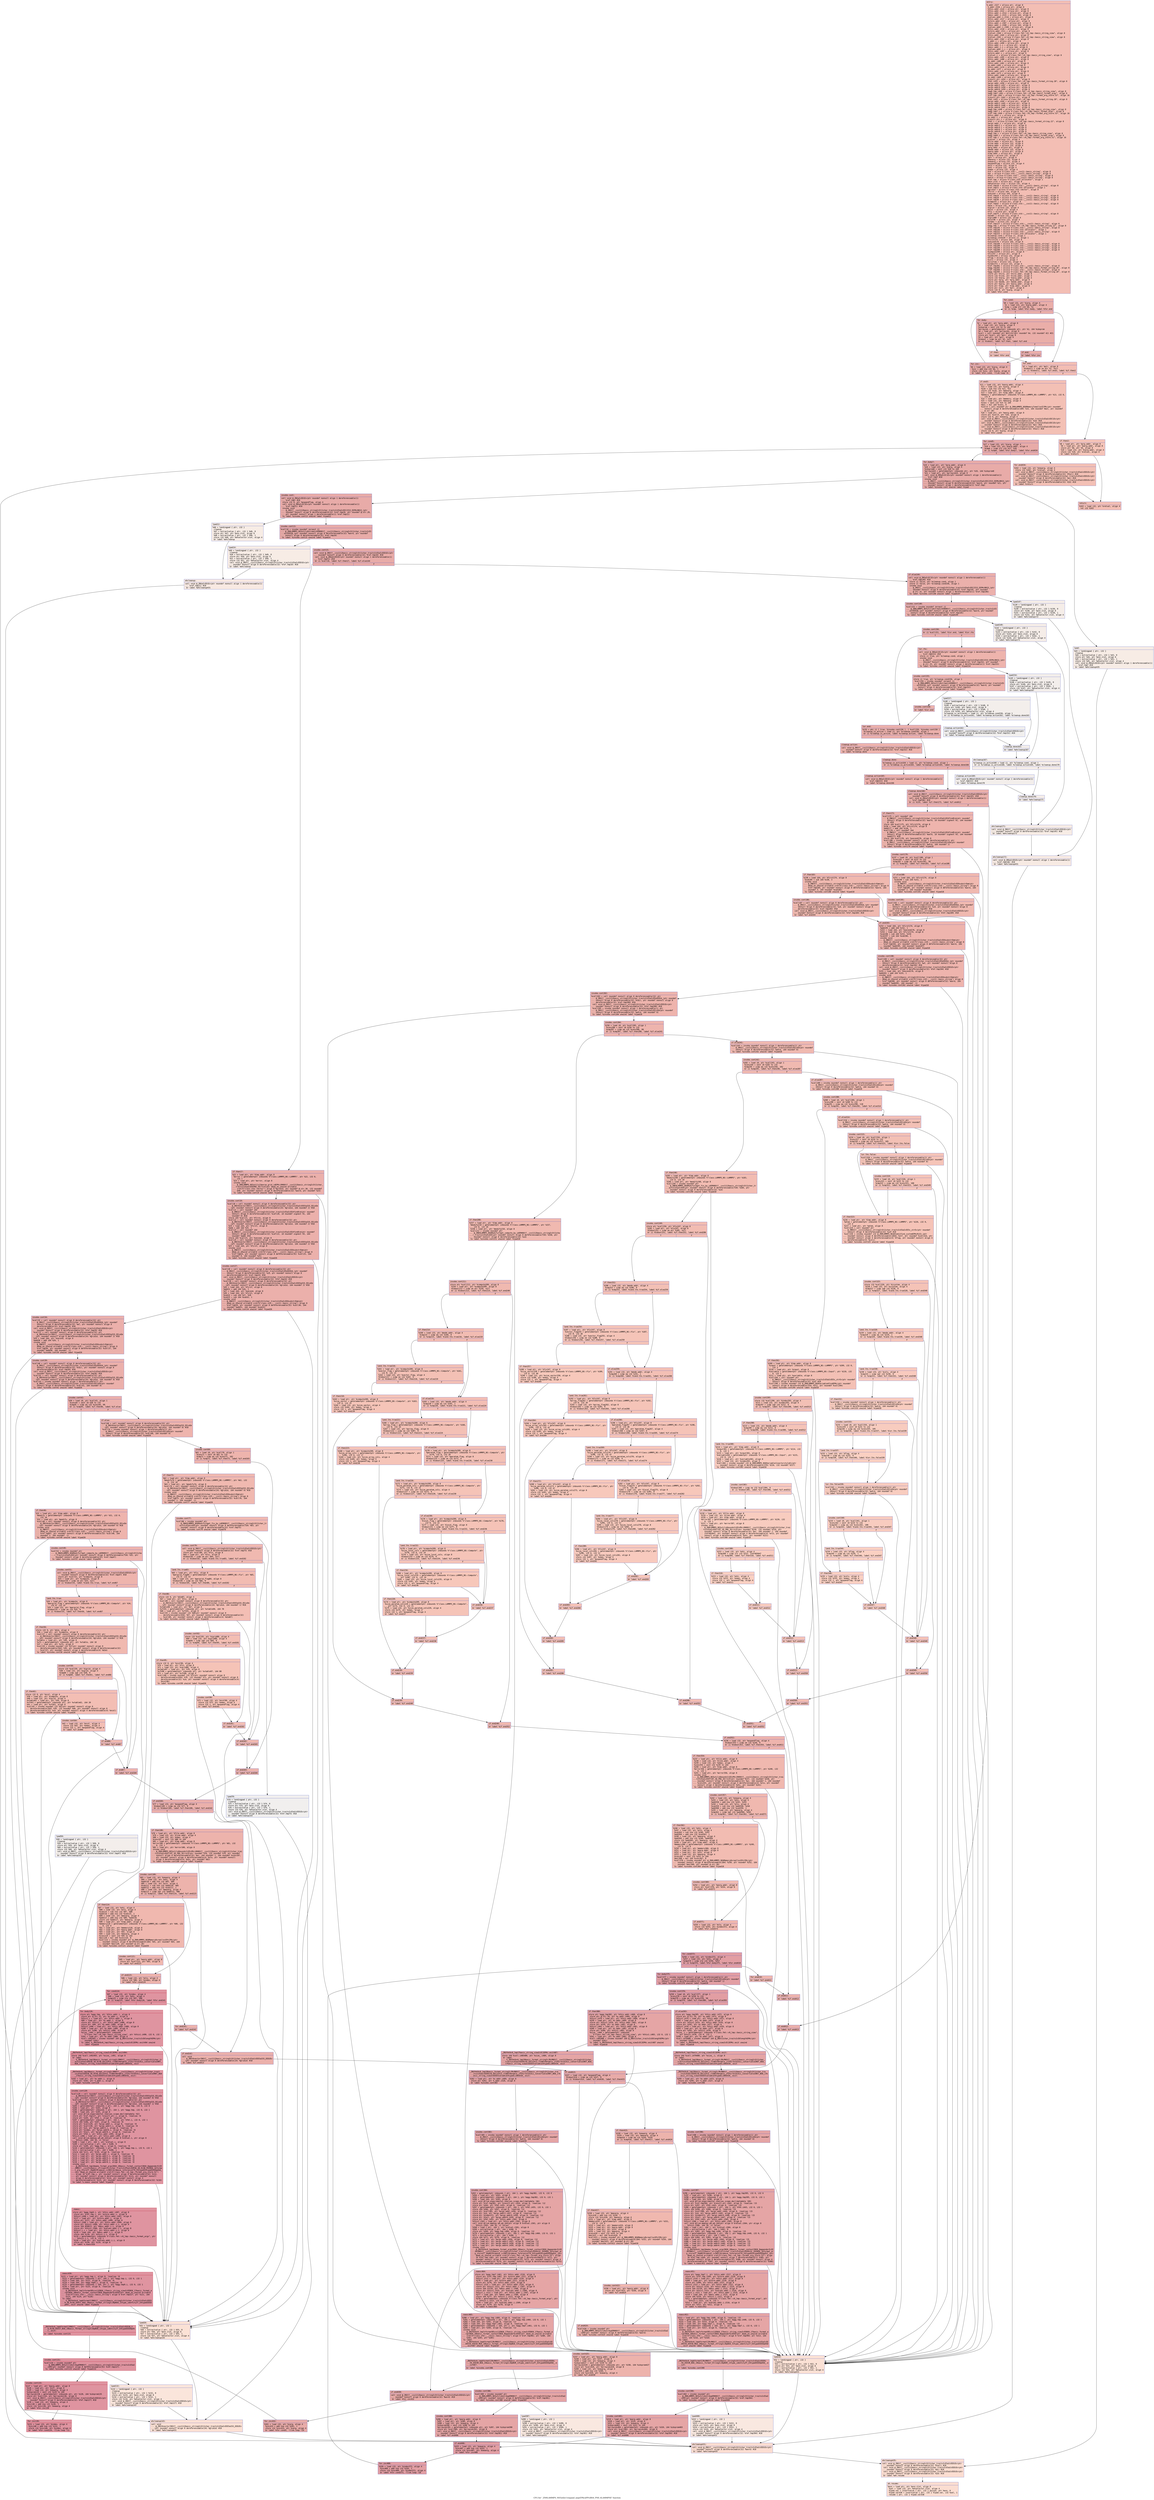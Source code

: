 digraph "CFG for '_ZN9LAMMPS_NS5utils11expand_argsEPKciiPPciRS4_PNS_6LAMMPSE' function" {
	label="CFG for '_ZN9LAMMPS_NS5utils11expand_argsEPKciiPPciRS4_PNS_6LAMMPSE' function";

	Node0x5584166219c0 [shape=record,color="#3d50c3ff", style=filled, fillcolor="#e36c5570" fontname="Courier",label="{entry:\l|  %.addr.i527 = alloca ptr, align 8\l  %.addr.i526 = alloca ptr, align 8\l  %this.addr.i524 = alloca ptr, align 8\l  %this.addr.i522 = alloca ptr, align 8\l  %this.addr.i.i514 = alloca ptr, align 8\l  %desc.addr.i.i515 = alloca i64, align 8\l  %values.addr.i.i516 = alloca ptr, align 8\l  %this.addr.i517 = alloca ptr, align 8\l  %store.addr.i518 = alloca ptr, align 8\l  %this.addr.i.i507 = alloca ptr, align 8\l  %desc.addr.i.i508 = alloca i64, align 8\l  %values.addr.i.i509 = alloca ptr, align 8\l  %this.addr.i510 = alloca ptr, align 8\l  %store.addr.i511 = alloca ptr, align 8\l  %retval.i504 = alloca %\"class.fmt::v9_lmp::basic_string_view\", align 8\l  %this.addr.i505 = alloca ptr, align 8\l  %retval.i501 = alloca %\"class.fmt::v9_lmp::basic_string_view\", align 8\l  %this.addr.i502 = alloca ptr, align 8\l  %.addr.i = alloca ptr, align 8\l  %this.addr.i499 = alloca ptr, align 8\l  %this.addr.i.i = alloca ptr, align 8\l  %desc.addr.i.i = alloca i64, align 8\l  %values.addr.i.i = alloca ptr, align 8\l  %this.addr.i497 = alloca ptr, align 8\l  %store.addr.i = alloca ptr, align 8\l  %retval.i = alloca %\"class.fmt::v9_lmp::basic_string_view\", align 8\l  %this.addr.i495 = alloca ptr, align 8\l  %this.addr.i488 = alloca ptr, align 8\l  %s.addr.i489 = alloca ptr, align 8\l  %this.addr.i481 = alloca ptr, align 8\l  %s.addr.i482 = alloca ptr, align 8\l  %this.addr.i476 = alloca ptr, align 8\l  %s.addr.i477 = alloca ptr, align 8\l  %this.addr.i472 = alloca ptr, align 8\l  %s.addr.i473 = alloca ptr, align 8\l  %this.addr.i468 = alloca ptr, align 8\l  %s.addr.i469 = alloca ptr, align 8\l  %result.ptr.i454 = alloca ptr, align 8\l  %fmt.i455 = alloca %\"class.fmt::v9_lmp::basic_format_string.28\", align 8\l  %args.addr.i456 = alloca ptr, align 8\l  %args.addr2.i457 = alloca ptr, align 8\l  %args.addr4.i458 = alloca ptr, align 8\l  %args.addr6.i459 = alloca ptr, align 8\l  %agg.tmp.i460 = alloca %\"class.fmt::v9_lmp::basic_string_view\", align 8\l  %agg.tmp7.i461 = alloca %\"class.fmt::v9_lmp::basic_format_args\", align 8\l  %ref.tmp.i462 = alloca %\"class.fmt::v9_lmp::format_arg_store.53\", align 16\l  %result.ptr.i442 = alloca ptr, align 8\l  %fmt.i443 = alloca %\"class.fmt::v9_lmp::basic_format_string.28\", align 8\l  %args.addr.i444 = alloca ptr, align 8\l  %args.addr2.i445 = alloca ptr, align 8\l  %args.addr4.i446 = alloca ptr, align 8\l  %args.addr6.i447 = alloca ptr, align 8\l  %agg.tmp.i448 = alloca %\"class.fmt::v9_lmp::basic_string_view\", align 8\l  %agg.tmp7.i = alloca %\"class.fmt::v9_lmp::basic_format_args\", align 8\l  %ref.tmp.i449 = alloca %\"class.fmt::v9_lmp::format_arg_store.53\", align 16\l  %this.addr.i = alloca ptr, align 8\l  %s.addr.i = alloca ptr, align 8\l  %result.ptr.i = alloca ptr, align 8\l  %fmt.i = alloca %\"class.fmt::v9_lmp::basic_format_string.22\", align 8\l  %args.addr.i = alloca ptr, align 8\l  %args.addr2.i = alloca ptr, align 8\l  %args.addr4.i = alloca ptr, align 8\l  %args.addr6.i = alloca ptr, align 8\l  %args.addr8.i = alloca ptr, align 8\l  %agg.tmp.i = alloca %\"class.fmt::v9_lmp::basic_string_view\", align 8\l  %agg.tmp9.i = alloca %\"class.fmt::v9_lmp::basic_format_args\", align 8\l  %ref.tmp.i = alloca %\"class.fmt::v9_lmp::format_arg_store.51\", align 16\l  %retval = alloca i32, align 4\l  %file.addr = alloca ptr, align 8\l  %line.addr = alloca i32, align 4\l  %narg.addr = alloca i32, align 4\l  %arg.addr = alloca ptr, align 8\l  %mode.addr = alloca i32, align 4\l  %earg.addr = alloca ptr, align 8\l  %lmp.addr = alloca ptr, align 8\l  %iarg = alloca i32, align 4\l  %ptr = alloca ptr, align 8\l  %maxarg = alloca i32, align 4\l  %newarg = alloca i32, align 4\l  %expandflag = alloca i32, align 4\l  %nlo = alloca i32, align 4\l  %nhi = alloca i32, align 4\l  %nmax = alloca i32, align 4\l  %id = alloca %\"class.std::__cxx11::basic_string\", align 8\l  %wc = alloca %\"class.std::__cxx11::basic_string\", align 8\l  %tail = alloca %\"class.std::__cxx11::basic_string\", align 8\l  %word = alloca %\"class.std::__cxx11::basic_string\", align 8\l  %ref.tmp = alloca %\"class.std::allocator\", align 1\l  %exn.slot = alloca ptr, align 8\l  %ehselector.slot = alloca i32, align 4\l  %ref.tmp10 = alloca %\"class.std::__cxx11::basic_string\", align 8\l  %ref.tmp11 = alloca %\"class.std::allocator\", align 1\l  %gridid = alloca %\"class.std::vector\", align 8\l  %first = alloca i64, align 8\l  %second = alloca i64, align 8\l  %ref.tmp24 = alloca %\"class.std::__cxx11::basic_string\", align 8\l  %ref.tmp29 = alloca %\"class.std::__cxx11::basic_string\", align 8\l  %ref.tmp36 = alloca %\"class.std::__cxx11::basic_string\", align 8\l  %compute = alloca ptr, align 8\l  %ref.tmp47 = alloca %\"class.std::__cxx11::basic_string\", align 8\l  %dim = alloca i32, align 4\l  %igrid = alloca i32, align 4\l  %ncol = alloca i32, align 4\l  %fix = alloca ptr, align 8\l  %ref.tmp75 = alloca %\"class.std::__cxx11::basic_string\", align 8\l  %dim87 = alloca i32, align 4\l  %igrid88 = alloca i32, align 4\l  %ncol96 = alloca i32, align 4\l  %index = alloca i32, align 4\l  %ref.tmp127 = alloca %\"class.std::__cxx11::basic_string\", align 8\l  %agg.tmp = alloca %\"class.fmt::v9_lmp::basic_format_string.22\", align 8\l  %ref.tmp145 = alloca %\"class.std::__cxx11::basic_string\", align 8\l  %ref.tmp146 = alloca %\"class.std::allocator\", align 1\l  %ref.tmp152 = alloca %\"class.std::__cxx11::basic_string\", align 8\l  %ref.tmp153 = alloca %\"class.std::allocator\", align 1\l  %cleanup.cond = alloca i1, align 1\l  %cleanup.cond156 = alloca i1, align 1\l  %first174 = alloca i64, align 8\l  %second176 = alloca i64, align 8\l  %ref.tmp184 = alloca %\"class.std::__cxx11::basic_string\", align 8\l  %ref.tmp189 = alloca %\"class.std::__cxx11::basic_string\", align 8\l  %ref.tmp194 = alloca %\"class.std::__cxx11::basic_string\", align 8\l  %ref.tmp200 = alloca %\"class.std::__cxx11::basic_string\", align 8\l  %compute209 = alloca ptr, align 8\l  %fix247 = alloca ptr, align 8\l  %index293 = alloca i32, align 4\l  %flag = alloca i32, align 4\l  %cols = alloca i32, align 4\l  %icustom = alloca i32, align 4\l  %index372 = alloca i32, align 4\l  %ref.tmp381 = alloca %\"class.std::__cxx11::basic_string\", align 8\l  %agg.tmp382 = alloca %\"class.fmt::v9_lmp::basic_format_string.28\", align 8\l  %ref.tmp394 = alloca %\"class.std::__cxx11::basic_string\", align 8\l  %agg.tmp395 = alloca %\"class.fmt::v9_lmp::basic_format_string.28\", align 8\l  store ptr %file, ptr %file.addr, align 8\l  store i32 %line, ptr %line.addr, align 4\l  store i32 %narg, ptr %narg.addr, align 4\l  store ptr %arg, ptr %arg.addr, align 8\l  store i32 %mode, ptr %mode.addr, align 4\l  store ptr %earg, ptr %earg.addr, align 8\l  store ptr %lmp, ptr %lmp.addr, align 8\l  store ptr null, ptr %ptr, align 8\l  store i32 0, ptr %iarg, align 4\l  br label %for.cond\l}"];
	Node0x5584166219c0 -> Node0x558416621ad0[tooltip="entry -> for.cond\nProbability 100.00%" ];
	Node0x558416621ad0 [shape=record,color="#3d50c3ff", style=filled, fillcolor="#d0473d70" fontname="Courier",label="{for.cond:\l|  %0 = load i32, ptr %iarg, align 4\l  %1 = load i32, ptr %narg.addr, align 4\l  %cmp = icmp slt i32 %0, %1\l  br i1 %cmp, label %for.body, label %for.end\l|{<s0>T|<s1>F}}"];
	Node0x558416621ad0:s0 -> Node0x55841662e400[tooltip="for.cond -> for.body\nProbability 96.88%" ];
	Node0x558416621ad0:s1 -> Node0x55841662e450[tooltip="for.cond -> for.end\nProbability 3.12%" ];
	Node0x55841662e400 [shape=record,color="#3d50c3ff", style=filled, fillcolor="#d0473d70" fontname="Courier",label="{for.body:\l|  %2 = load ptr, ptr %arg.addr, align 8\l  %3 = load i32, ptr %iarg, align 4\l  %idxprom = sext i32 %3 to i64\l  %arrayidx = getelementptr inbounds ptr, ptr %2, i64 %idxprom\l  %4 = load ptr, ptr %arrayidx, align 8\l  %call = call noundef ptr @strchr(ptr noundef %4, i32 noundef 42) #21\l  store ptr %call, ptr %ptr, align 8\l  %5 = load ptr, ptr %ptr, align 8\l  %tobool = icmp ne ptr %5, null\l  br i1 %tobool, label %if.then, label %if.end\l|{<s0>T|<s1>F}}"];
	Node0x55841662e400:s0 -> Node0x55841662eb70[tooltip="for.body -> if.then\nProbability 3.12%" ];
	Node0x55841662e400:s1 -> Node0x55841662ebe0[tooltip="for.body -> if.end\nProbability 96.88%" ];
	Node0x55841662eb70 [shape=record,color="#3d50c3ff", style=filled, fillcolor="#e8765c70" fontname="Courier",label="{if.then:\l|  br label %for.end\l}"];
	Node0x55841662eb70 -> Node0x55841662e450[tooltip="if.then -> for.end\nProbability 100.00%" ];
	Node0x55841662ebe0 [shape=record,color="#3d50c3ff", style=filled, fillcolor="#d0473d70" fontname="Courier",label="{if.end:\l|  br label %for.inc\l}"];
	Node0x55841662ebe0 -> Node0x55841662ed70[tooltip="if.end -> for.inc\nProbability 100.00%" ];
	Node0x55841662ed70 [shape=record,color="#3d50c3ff", style=filled, fillcolor="#d0473d70" fontname="Courier",label="{for.inc:\l|  %6 = load i32, ptr %iarg, align 4\l  %inc = add nsw i32 %6, 1\l  store i32 %inc, ptr %iarg, align 4\l  br label %for.cond, !llvm.loop !6\l}"];
	Node0x55841662ed70 -> Node0x558416621ad0[tooltip="for.inc -> for.cond\nProbability 100.00%" ];
	Node0x55841662e450 [shape=record,color="#3d50c3ff", style=filled, fillcolor="#e36c5570" fontname="Courier",label="{for.end:\l|  %7 = load ptr, ptr %ptr, align 8\l  %tobool1 = icmp ne ptr %7, null\l  br i1 %tobool1, label %if.end3, label %if.then2\l|{<s0>T|<s1>F}}"];
	Node0x55841662e450:s0 -> Node0x55841662f310[tooltip="for.end -> if.end3\nProbability 62.50%" ];
	Node0x55841662e450:s1 -> Node0x55841662f380[tooltip="for.end -> if.then2\nProbability 37.50%" ];
	Node0x55841662f380 [shape=record,color="#3d50c3ff", style=filled, fillcolor="#e97a5f70" fontname="Courier",label="{if.then2:\l|  %8 = load ptr, ptr %arg.addr, align 8\l  %9 = load ptr, ptr %earg.addr, align 8\l  store ptr %8, ptr %9, align 8\l  %10 = load i32, ptr %narg.addr, align 4\l  store i32 %10, ptr %retval, align 4\l  br label %return\l}"];
	Node0x55841662f380 -> Node0x55841662f770[tooltip="if.then2 -> return\nProbability 100.00%" ];
	Node0x55841662f310 [shape=record,color="#3d50c3ff", style=filled, fillcolor="#e5705870" fontname="Courier",label="{if.end3:\l|  %11 = load i32, ptr %narg.addr, align 4\l  %12 = load i32, ptr %iarg, align 4\l  %sub = sub nsw i32 %11, %12\l  store i32 %sub, ptr %maxarg, align 4\l  %13 = load ptr, ptr %lmp.addr, align 8\l  %memory = getelementptr inbounds %\"class.LAMMPS_NS::LAMMPS\", ptr %13, i32 0,\l... i32 0\l  %14 = load ptr, ptr %memory, align 8\l  %15 = load i32, ptr %maxarg, align 4\l  %conv = sext i32 %15 to i64\l  %mul = mul i64 %conv, 8\l  %call4 = call noundef ptr @_ZN9LAMMPS_NS6Memory7smallocElPKc(ptr noundef\l... nonnull align 8 dereferenceable(184) %14, i64 noundef %mul, ptr noundef\l... @.str.28)\l  %16 = load ptr, ptr %earg.addr, align 8\l  store ptr %call4, ptr %16, align 8\l  store i32 0, ptr %newarg, align 4\l  call void @_ZNSt7__cxx1112basic_stringIcSt11char_traitsIcESaIcEEC1Ev(ptr\l... noundef nonnull align 8 dereferenceable(32) %id) #18\l  call void @_ZNSt7__cxx1112basic_stringIcSt11char_traitsIcESaIcEEC1Ev(ptr\l... noundef nonnull align 8 dereferenceable(32) %wc) #18\l  call void @_ZNSt7__cxx1112basic_stringIcSt11char_traitsIcESaIcEEC1Ev(ptr\l... noundef nonnull align 8 dereferenceable(32) %tail) #18\l  store i32 0, ptr %iarg, align 4\l  br label %for.cond5\l}"];
	Node0x55841662f310 -> Node0x5584166301a0[tooltip="if.end3 -> for.cond5\nProbability 100.00%" ];
	Node0x5584166301a0 [shape=record,color="#3d50c3ff", style=filled, fillcolor="#cc403a70" fontname="Courier",label="{for.cond5:\l|  %17 = load i32, ptr %iarg, align 4\l  %18 = load i32, ptr %narg.addr, align 4\l  %cmp6 = icmp slt i32 %17, %18\l  br i1 %cmp6, label %for.body7, label %for.end434\l|{<s0>T|<s1>F}}"];
	Node0x5584166301a0:s0 -> Node0x5584166307c0[tooltip="for.cond5 -> for.body7\nProbability 96.88%" ];
	Node0x5584166301a0:s1 -> Node0x558416630840[tooltip="for.cond5 -> for.end434\nProbability 3.12%" ];
	Node0x5584166307c0 [shape=record,color="#3d50c3ff", style=filled, fillcolor="#cc403a70" fontname="Courier",label="{for.body7:\l|  %19 = load ptr, ptr %arg.addr, align 8\l  %20 = load i32, ptr %iarg, align 4\l  %idxprom8 = sext i32 %20 to i64\l  %arrayidx9 = getelementptr inbounds ptr, ptr %19, i64 %idxprom8\l  %21 = load ptr, ptr %arrayidx9, align 8\l  call void @_ZNSaIcEC1Ev(ptr noundef nonnull align 1 dereferenceable(1)\l... %ref.tmp) #18\l  invoke void\l... @_ZNSt7__cxx1112basic_stringIcSt11char_traitsIcESaIcEEC2IS3_EEPKcRKS3_(ptr\l... noundef nonnull align 8 dereferenceable(32) %word, ptr noundef %21, ptr\l... noundef nonnull align 1 dereferenceable(1) %ref.tmp)\l          to label %invoke.cont unwind label %lpad\l}"];
	Node0x5584166307c0 -> Node0x558416630e40[tooltip="for.body7 -> invoke.cont\nProbability 100.00%" ];
	Node0x5584166307c0 -> Node0x558416630ec0[tooltip="for.body7 -> lpad\nProbability 0.00%" ];
	Node0x558416630e40 [shape=record,color="#3d50c3ff", style=filled, fillcolor="#cc403a70" fontname="Courier",label="{invoke.cont:\l|  call void @_ZNSaIcED1Ev(ptr noundef nonnull align 1 dereferenceable(1)\l... %ref.tmp) #18\l  store i32 0, ptr %expandflag, align 4\l  call void @_ZNSaIcEC1Ev(ptr noundef nonnull align 1 dereferenceable(1)\l... %ref.tmp11) #18\l  invoke void\l... @_ZNSt7__cxx1112basic_stringIcSt11char_traitsIcESaIcEEC2IS3_EEPKcRKS3_(ptr\l... noundef nonnull align 8 dereferenceable(32) %ref.tmp10, ptr noundef @.str.29,\l... ptr noundef nonnull align 1 dereferenceable(1) %ref.tmp11)\l          to label %invoke.cont13 unwind label %lpad12\l}"];
	Node0x558416630e40 -> Node0x5584166313f0[tooltip="invoke.cont -> invoke.cont13\nProbability 100.00%" ];
	Node0x558416630e40 -> Node0x558416631440[tooltip="invoke.cont -> lpad12\nProbability 0.00%" ];
	Node0x5584166313f0 [shape=record,color="#3d50c3ff", style=filled, fillcolor="#cc403a70" fontname="Courier",label="{invoke.cont13:\l|  %call16 = invoke noundef zeroext i1\l... @_ZN9LAMMPS_NS5utils8strmatchERKNSt7__cxx1112basic_stringIcSt11char_traitsIcES\l...aIcEEES8_(ptr noundef nonnull align 8 dereferenceable(32) %word, ptr noundef\l... nonnull align 8 dereferenceable(32) %ref.tmp10)\l          to label %invoke.cont15 unwind label %lpad14\l}"];
	Node0x5584166313f0 -> Node0x5584166313a0[tooltip="invoke.cont13 -> invoke.cont15\nProbability 100.00%" ];
	Node0x5584166313f0 -> Node0x558416631730[tooltip="invoke.cont13 -> lpad14\nProbability 0.00%" ];
	Node0x5584166313a0 [shape=record,color="#3d50c3ff", style=filled, fillcolor="#cc403a70" fontname="Courier",label="{invoke.cont15:\l|  call void @_ZNSt7__cxx1112basic_stringIcSt11char_traitsIcESaIcEED1Ev(ptr\l... noundef nonnull align 8 dereferenceable(32) %ref.tmp10) #18\l  call void @_ZNSaIcED1Ev(ptr noundef nonnull align 1 dereferenceable(1)\l... %ref.tmp11) #18\l  br i1 %call16, label %if.then17, label %if.else144\l|{<s0>T|<s1>F}}"];
	Node0x5584166313a0:s0 -> Node0x558416631bd0[tooltip="invoke.cont15 -> if.then17\nProbability 50.00%" ];
	Node0x5584166313a0:s1 -> Node0x558416631c50[tooltip="invoke.cont15 -> if.else144\nProbability 50.00%" ];
	Node0x558416631bd0 [shape=record,color="#3d50c3ff", style=filled, fillcolor="#d24b4070" fontname="Courier",label="{if.then17:\l|  %22 = load ptr, ptr %lmp.addr, align 8\l  %error = getelementptr inbounds %\"class.LAMMPS_NS::LAMMPS\", ptr %22, i32 0,\l... i32 1\l  %23 = load ptr, ptr %error, align 8\l  invoke void\l... @_ZN9LAMMPS_NS5utils13parse_grid_idEPKciRKNSt7__cxx1112basic_stringIcSt11char_\l...traitsIcESaIcEEEPNS_5ErrorE(ptr dead_on_unwind writable\l... sret(%\"class.std::vector\") align 8 %gridid, ptr noundef @.str.30, i32 noundef\l... 640, ptr noundef nonnull align 8 dereferenceable(32) %word, ptr noundef %23)\l          to label %invoke.cont19 unwind label %lpad18\l}"];
	Node0x558416631bd0 -> Node0x558416631ff0[tooltip="if.then17 -> invoke.cont19\nProbability 100.00%" ];
	Node0x558416631bd0 -> Node0x558416632070[tooltip="if.then17 -> lpad18\nProbability 0.00%" ];
	Node0x558416631ff0 [shape=record,color="#3d50c3ff", style=filled, fillcolor="#d24b4070" fontname="Courier",label="{invoke.cont19:\l|  %call20 = call noundef nonnull align 8 dereferenceable(32) ptr\l... @_ZNSt6vectorINSt7__cxx1112basic_stringIcSt11char_traitsIcESaIcEEESaIS5_EEixEm\l...(ptr noundef nonnull align 8 dereferenceable(24) %gridid, i64 noundef 2) #18\l  %call21 = call noundef i64\l... @_ZNKSt7__cxx1112basic_stringIcSt11char_traitsIcESaIcEE4findEcm(ptr noundef\l... nonnull align 8 dereferenceable(32) %call20, i8 noundef signext 91, i64\l... noundef 0) #18\l  store i64 %call21, ptr %first, align 8\l  %call22 = call noundef nonnull align 8 dereferenceable(32) ptr\l... @_ZNSt6vectorINSt7__cxx1112basic_stringIcSt11char_traitsIcESaIcEEESaIS5_EEixEm\l...(ptr noundef nonnull align 8 dereferenceable(24) %gridid, i64 noundef 2) #18\l  %24 = load i64, ptr %first, align 8\l  %add = add i64 %24, 1\l  %call23 = call noundef i64\l... @_ZNKSt7__cxx1112basic_stringIcSt11char_traitsIcESaIcEE4findEcm(ptr noundef\l... nonnull align 8 dereferenceable(32) %call22, i8 noundef signext 93, i64\l... noundef %add) #18\l  store i64 %call23, ptr %second, align 8\l  %call25 = call noundef nonnull align 8 dereferenceable(32) ptr\l... @_ZNSt6vectorINSt7__cxx1112basic_stringIcSt11char_traitsIcESaIcEEESaIS5_EEixEm\l...(ptr noundef nonnull align 8 dereferenceable(24) %gridid, i64 noundef 2) #18\l  %25 = load i64, ptr %first, align 8\l  invoke void\l... @_ZNKSt7__cxx1112basic_stringIcSt11char_traitsIcESaIcEE6substrEmm(ptr\l... dead_on_unwind writable sret(%\"class.std::__cxx11::basic_string\") align 8\l... %ref.tmp24, ptr noundef nonnull align 8 dereferenceable(32) %call25, i64\l... noundef 0, i64 noundef %25)\l          to label %invoke.cont27 unwind label %lpad26\l}"];
	Node0x558416631ff0 -> Node0x5584166345e0[tooltip="invoke.cont19 -> invoke.cont27\nProbability 100.00%" ];
	Node0x558416631ff0 -> Node0x558416634630[tooltip="invoke.cont19 -> lpad26\nProbability 0.00%" ];
	Node0x5584166345e0 [shape=record,color="#3d50c3ff", style=filled, fillcolor="#d24b4070" fontname="Courier",label="{invoke.cont27:\l|  %call28 = call noundef nonnull align 8 dereferenceable(32) ptr\l... @_ZNSt7__cxx1112basic_stringIcSt11char_traitsIcESaIcEEaSEOS4_(ptr noundef\l... nonnull align 8 dereferenceable(32) %id, ptr noundef nonnull align 8\l... dereferenceable(32) %ref.tmp24) #18\l  call void @_ZNSt7__cxx1112basic_stringIcSt11char_traitsIcESaIcEED1Ev(ptr\l... noundef nonnull align 8 dereferenceable(32) %ref.tmp24) #18\l  %call30 = call noundef nonnull align 8 dereferenceable(32) ptr\l... @_ZNSt6vectorINSt7__cxx1112basic_stringIcSt11char_traitsIcESaIcEEESaIS5_EEixEm\l...(ptr noundef nonnull align 8 dereferenceable(24) %gridid, i64 noundef 2) #18\l  %26 = load i64, ptr %first, align 8\l  %add31 = add i64 %26, 1\l  %27 = load i64, ptr %second, align 8\l  %28 = load i64, ptr %first, align 8\l  %sub32 = sub i64 %27, %28\l  %sub33 = sub i64 %sub32, 1\l  invoke void\l... @_ZNKSt7__cxx1112basic_stringIcSt11char_traitsIcESaIcEE6substrEmm(ptr\l... dead_on_unwind writable sret(%\"class.std::__cxx11::basic_string\") align 8\l... %ref.tmp29, ptr noundef nonnull align 8 dereferenceable(32) %call30, i64\l... noundef %add31, i64 noundef %sub33)\l          to label %invoke.cont34 unwind label %lpad26\l}"];
	Node0x5584166345e0 -> Node0x55841662b930[tooltip="invoke.cont27 -> invoke.cont34\nProbability 100.00%" ];
	Node0x5584166345e0 -> Node0x558416634630[tooltip="invoke.cont27 -> lpad26\nProbability 0.00%" ];
	Node0x55841662b930 [shape=record,color="#3d50c3ff", style=filled, fillcolor="#d24b4070" fontname="Courier",label="{invoke.cont34:\l|  %call35 = call noundef nonnull align 8 dereferenceable(32) ptr\l... @_ZNSt7__cxx1112basic_stringIcSt11char_traitsIcESaIcEEaSEOS4_(ptr noundef\l... nonnull align 8 dereferenceable(32) %wc, ptr noundef nonnull align 8\l... dereferenceable(32) %ref.tmp29) #18\l  call void @_ZNSt7__cxx1112basic_stringIcSt11char_traitsIcESaIcEED1Ev(ptr\l... noundef nonnull align 8 dereferenceable(32) %ref.tmp29) #18\l  %call37 = call noundef nonnull align 8 dereferenceable(32) ptr\l... @_ZNSt6vectorINSt7__cxx1112basic_stringIcSt11char_traitsIcESaIcEEESaIS5_EEixEm\l...(ptr noundef nonnull align 8 dereferenceable(24) %gridid, i64 noundef 2) #18\l  %29 = load i64, ptr %second, align 8\l  %add38 = add i64 %29, 1\l  invoke void\l... @_ZNKSt7__cxx1112basic_stringIcSt11char_traitsIcESaIcEE6substrEmm(ptr\l... dead_on_unwind writable sret(%\"class.std::__cxx11::basic_string\") align 8\l... %ref.tmp36, ptr noundef nonnull align 8 dereferenceable(32) %call37, i64\l... noundef %add38, i64 noundef -1)\l          to label %invoke.cont39 unwind label %lpad26\l}"];
	Node0x55841662b930 -> Node0x55841662c020[tooltip="invoke.cont34 -> invoke.cont39\nProbability 100.00%" ];
	Node0x55841662b930 -> Node0x558416634630[tooltip="invoke.cont34 -> lpad26\nProbability 0.00%" ];
	Node0x55841662c020 [shape=record,color="#3d50c3ff", style=filled, fillcolor="#d24b4070" fontname="Courier",label="{invoke.cont39:\l|  %call40 = call noundef nonnull align 8 dereferenceable(32) ptr\l... @_ZNSt7__cxx1112basic_stringIcSt11char_traitsIcESaIcEEaSEOS4_(ptr noundef\l... nonnull align 8 dereferenceable(32) %tail, ptr noundef nonnull align 8\l... dereferenceable(32) %ref.tmp36) #18\l  call void @_ZNSt7__cxx1112basic_stringIcSt11char_traitsIcESaIcEED1Ev(ptr\l... noundef nonnull align 8 dereferenceable(32) %ref.tmp36) #18\l  %call41 = call noundef nonnull align 8 dereferenceable(32) ptr\l... @_ZNSt6vectorINSt7__cxx1112basic_stringIcSt11char_traitsIcESaIcEEESaIS5_EEixEm\l...(ptr noundef nonnull align 8 dereferenceable(24) %gridid, i64 noundef 0) #18\l  %call43 = invoke noundef nonnull align 1 dereferenceable(1) ptr\l... @_ZNSt7__cxx1112basic_stringIcSt11char_traitsIcESaIcEEixEm(ptr noundef\l... nonnull align 8 dereferenceable(32) %call41, i64 noundef 0)\l          to label %invoke.cont42 unwind label %lpad26\l}"];
	Node0x55841662c020 -> Node0x5584166368b0[tooltip="invoke.cont39 -> invoke.cont42\nProbability 100.00%" ];
	Node0x55841662c020 -> Node0x558416634630[tooltip="invoke.cont39 -> lpad26\nProbability 0.00%" ];
	Node0x5584166368b0 [shape=record,color="#3d50c3ff", style=filled, fillcolor="#d24b4070" fontname="Courier",label="{invoke.cont42:\l|  %30 = load i8, ptr %call43, align 1\l  %conv44 = sext i8 %30 to i32\l  %cmp45 = icmp eq i32 %conv44, 99\l  br i1 %cmp45, label %if.then46, label %if.else\l|{<s0>T|<s1>F}}"];
	Node0x5584166368b0:s0 -> Node0x558416636860[tooltip="invoke.cont42 -> if.then46\nProbability 50.00%" ];
	Node0x5584166368b0:s1 -> Node0x558416636d40[tooltip="invoke.cont42 -> if.else\nProbability 50.00%" ];
	Node0x558416636860 [shape=record,color="#3d50c3ff", style=filled, fillcolor="#d8564670" fontname="Courier",label="{if.then46:\l|  %31 = load ptr, ptr %lmp.addr, align 8\l  %modify = getelementptr inbounds %\"class.LAMMPS_NS::LAMMPS\", ptr %31, i32 0,\l... i32 10\l  %32 = load ptr, ptr %modify, align 8\l  %call48 = call noundef nonnull align 8 dereferenceable(32) ptr\l... @_ZNSt6vectorINSt7__cxx1112basic_stringIcSt11char_traitsIcESaIcEEESaIS5_EEixEm\l...(ptr noundef nonnull align 8 dereferenceable(24) %gridid, i64 noundef 0) #18\l  invoke void\l... @_ZNKSt7__cxx1112basic_stringIcSt11char_traitsIcESaIcEE6substrEmm(ptr\l... dead_on_unwind writable sret(%\"class.std::__cxx11::basic_string\") align 8\l... %ref.tmp47, ptr noundef nonnull align 8 dereferenceable(32) %call48, i64\l... noundef 2, i64 noundef -1)\l          to label %invoke.cont49 unwind label %lpad26\l}"];
	Node0x558416636860 -> Node0x5584166372c0[tooltip="if.then46 -> invoke.cont49\nProbability 100.00%" ];
	Node0x558416636860 -> Node0x558416634630[tooltip="if.then46 -> lpad26\nProbability 0.00%" ];
	Node0x5584166372c0 [shape=record,color="#3d50c3ff", style=filled, fillcolor="#d8564670" fontname="Courier",label="{invoke.cont49:\l|  %call52 = invoke noundef ptr\l... @_ZNK9LAMMPS_NS6Modify17get_compute_by_idERKNSt7__cxx1112basic_stringIcSt11cha\l...r_traitsIcESaIcEEE(ptr noundef nonnull align 8 dereferenceable(720) %32, ptr\l... noundef nonnull align 8 dereferenceable(32) %ref.tmp47)\l          to label %invoke.cont51 unwind label %lpad50\l}"];
	Node0x5584166372c0 -> Node0x558416637270[tooltip="invoke.cont49 -> invoke.cont51\nProbability 100.00%" ];
	Node0x5584166372c0 -> Node0x558416637590[tooltip="invoke.cont49 -> lpad50\nProbability 0.00%" ];
	Node0x558416637270 [shape=record,color="#3d50c3ff", style=filled, fillcolor="#d8564670" fontname="Courier",label="{invoke.cont51:\l|  call void @_ZNSt7__cxx1112basic_stringIcSt11char_traitsIcESaIcEED1Ev(ptr\l... noundef nonnull align 8 dereferenceable(32) %ref.tmp47) #18\l  store ptr %call52, ptr %compute, align 8\l  %33 = load ptr, ptr %compute, align 8\l  %tobool54 = icmp ne ptr %33, null\l  br i1 %tobool54, label %land.lhs.true, label %if.end67\l|{<s0>T|<s1>F}}"];
	Node0x558416637270:s0 -> Node0x558416637900[tooltip="invoke.cont51 -> land.lhs.true\nProbability 62.50%" ];
	Node0x558416637270:s1 -> Node0x558416637c70[tooltip="invoke.cont51 -> if.end67\nProbability 37.50%" ];
	Node0x558416637900 [shape=record,color="#3d50c3ff", style=filled, fillcolor="#dc5d4a70" fontname="Courier",label="{land.lhs.true:\l|  %34 = load ptr, ptr %compute, align 8\l  %pergrid_flag = getelementptr inbounds %\"class.LAMMPS_NS::Compute\", ptr %34,\l... i32 0, i32 25\l  %35 = load i32, ptr %pergrid_flag, align 4\l  %tobool55 = icmp ne i32 %35, 0\l  br i1 %tobool55, label %if.then56, label %if.end67\l|{<s0>T|<s1>F}}"];
	Node0x558416637900:s0 -> Node0x5584166380b0[tooltip="land.lhs.true -> if.then56\nProbability 62.50%" ];
	Node0x558416637900:s1 -> Node0x558416637c70[tooltip="land.lhs.true -> if.end67\nProbability 37.50%" ];
	Node0x5584166380b0 [shape=record,color="#3d50c3ff", style=filled, fillcolor="#de614d70" fontname="Courier",label="{if.then56:\l|  store i32 0, ptr %dim, align 4\l  %36 = load ptr, ptr %compute, align 8\l  %call57 = call noundef nonnull align 8 dereferenceable(32) ptr\l... @_ZNSt6vectorINSt7__cxx1112basic_stringIcSt11char_traitsIcESaIcEEESaIS5_EEixEm\l...(ptr noundef nonnull align 8 dereferenceable(24) %gridid, i64 noundef 1) #18\l  %vtable = load ptr, ptr %36, align 8\l  %vfn = getelementptr inbounds ptr, ptr %vtable, i64 18\l  %37 = load ptr, ptr %vfn, align 8\l  %call59 = invoke noundef i32 %37(ptr noundef nonnull align 8\l... dereferenceable(564) %36, ptr noundef nonnull align 8 dereferenceable(32)\l... %call57, ptr noundef nonnull align 4 dereferenceable(4) %dim)\l          to label %invoke.cont58 unwind label %lpad26\l}"];
	Node0x5584166380b0 -> Node0x5584166386a0[tooltip="if.then56 -> invoke.cont58\nProbability 100.00%" ];
	Node0x5584166380b0 -> Node0x558416634630[tooltip="if.then56 -> lpad26\nProbability 0.00%" ];
	Node0x5584166386a0 [shape=record,color="#3d50c3ff", style=filled, fillcolor="#de614d70" fontname="Courier",label="{invoke.cont58:\l|  store i32 %call59, ptr %igrid, align 4\l  %38 = load i32, ptr %igrid, align 4\l  %cmp60 = icmp sge i32 %38, 0\l  br i1 %cmp60, label %if.then61, label %if.end66\l|{<s0>T|<s1>F}}"];
	Node0x5584166386a0:s0 -> Node0x558416638ab0[tooltip="invoke.cont58 -> if.then61\nProbability 50.00%" ];
	Node0x5584166386a0:s1 -> Node0x558416638b00[tooltip="invoke.cont58 -> if.end66\nProbability 50.00%" ];
	Node0x558416638ab0 [shape=record,color="#3d50c3ff", style=filled, fillcolor="#e36c5570" fontname="Courier",label="{if.then61:\l|  store i32 0, ptr %ncol, align 4\l  %39 = load ptr, ptr %compute, align 8\l  %40 = load i32, ptr %igrid, align 4\l  %vtable62 = load ptr, ptr %39, align 8\l  %vfn63 = getelementptr inbounds ptr, ptr %vtable62, i64 20\l  %41 = load ptr, ptr %vfn63, align 8\l  %call65 = invoke noundef i32 %41(ptr noundef nonnull align 8\l... dereferenceable(564) %39, i32 noundef %40, ptr noundef nonnull align 8\l... dereferenceable(32) %id, ptr noundef nonnull align 4 dereferenceable(4) %ncol)\l          to label %invoke.cont64 unwind label %lpad26\l}"];
	Node0x558416638ab0 -> Node0x558416639050[tooltip="if.then61 -> invoke.cont64\nProbability 100.00%" ];
	Node0x558416638ab0 -> Node0x558416634630[tooltip="if.then61 -> lpad26\nProbability 0.00%" ];
	Node0x558416639050 [shape=record,color="#3d50c3ff", style=filled, fillcolor="#e36c5570" fontname="Courier",label="{invoke.cont64:\l|  %42 = load i32, ptr %ncol, align 4\l  store i32 %42, ptr %nmax, align 4\l  store i32 1, ptr %expandflag, align 4\l  br label %if.end66\l}"];
	Node0x558416639050 -> Node0x558416638b00[tooltip="invoke.cont64 -> if.end66\nProbability 100.00%" ];
	Node0x558416630ec0 [shape=record,color="#3d50c3ff", style=filled, fillcolor="#ecd3c570" fontname="Courier",label="{lpad:\l|  %43 = landingpad \{ ptr, i32 \}\l          cleanup\l  %44 = extractvalue \{ ptr, i32 \} %43, 0\l  store ptr %44, ptr %exn.slot, align 8\l  %45 = extractvalue \{ ptr, i32 \} %43, 1\l  store i32 %45, ptr %ehselector.slot, align 4\l  call void @_ZNSaIcED1Ev(ptr noundef nonnull align 1 dereferenceable(1)\l... %ref.tmp) #18\l  br label %ehcleanup435\l}"];
	Node0x558416630ec0 -> Node0x558416639820[tooltip="lpad -> ehcleanup435\nProbability 100.00%" ];
	Node0x558416631440 [shape=record,color="#3d50c3ff", style=filled, fillcolor="#ecd3c570" fontname="Courier",label="{lpad12:\l|  %46 = landingpad \{ ptr, i32 \}\l          cleanup\l  %47 = extractvalue \{ ptr, i32 \} %46, 0\l  store ptr %47, ptr %exn.slot, align 8\l  %48 = extractvalue \{ ptr, i32 \} %46, 1\l  store i32 %48, ptr %ehselector.slot, align 4\l  br label %ehcleanup\l}"];
	Node0x558416631440 -> Node0x55841663a380[tooltip="lpad12 -> ehcleanup\nProbability 100.00%" ];
	Node0x558416631730 [shape=record,color="#3d50c3ff", style=filled, fillcolor="#ecd3c570" fontname="Courier",label="{lpad14:\l|  %49 = landingpad \{ ptr, i32 \}\l          cleanup\l  %50 = extractvalue \{ ptr, i32 \} %49, 0\l  store ptr %50, ptr %exn.slot, align 8\l  %51 = extractvalue \{ ptr, i32 \} %49, 1\l  store i32 %51, ptr %ehselector.slot, align 4\l  call void @_ZNSt7__cxx1112basic_stringIcSt11char_traitsIcESaIcEED1Ev(ptr\l... noundef nonnull align 8 dereferenceable(32) %ref.tmp10) #18\l  br label %ehcleanup\l}"];
	Node0x558416631730 -> Node0x55841663a380[tooltip="lpad14 -> ehcleanup\nProbability 100.00%" ];
	Node0x55841663a380 [shape=record,color="#3d50c3ff", style=filled, fillcolor="#efcebd70" fontname="Courier",label="{ehcleanup:\l|  call void @_ZNSaIcED1Ev(ptr noundef nonnull align 1 dereferenceable(1)\l... %ref.tmp11) #18\l  br label %ehcleanup431\l}"];
	Node0x55841663a380 -> Node0x55841663aa00[tooltip="ehcleanup -> ehcleanup431\nProbability 100.00%" ];
	Node0x558416632070 [shape=record,color="#3d50c3ff", style=filled, fillcolor="#f7bca170" fontname="Courier",label="{lpad18:\l|  %52 = landingpad \{ ptr, i32 \}\l          cleanup\l  %53 = extractvalue \{ ptr, i32 \} %52, 0\l  store ptr %53, ptr %exn.slot, align 8\l  %54 = extractvalue \{ ptr, i32 \} %52, 1\l  store i32 %54, ptr %ehselector.slot, align 4\l  br label %ehcleanup431\l}"];
	Node0x558416632070 -> Node0x55841663aa00[tooltip="lpad18 -> ehcleanup431\nProbability 100.00%" ];
	Node0x558416634630 [shape=record,color="#3d50c3ff", style=filled, fillcolor="#f7bca170" fontname="Courier",label="{lpad26:\l|  %55 = landingpad \{ ptr, i32 \}\l          cleanup\l  %56 = extractvalue \{ ptr, i32 \} %55, 0\l  store ptr %56, ptr %exn.slot, align 8\l  %57 = extractvalue \{ ptr, i32 \} %55, 1\l  store i32 %57, ptr %ehselector.slot, align 4\l  br label %ehcleanup143\l}"];
	Node0x558416634630 -> Node0x55841663b040[tooltip="lpad26 -> ehcleanup143\nProbability 100.00%" ];
	Node0x558416637590 [shape=record,color="#3d50c3ff", style=filled, fillcolor="#e5d8d170" fontname="Courier",label="{lpad50:\l|  %58 = landingpad \{ ptr, i32 \}\l          cleanup\l  %59 = extractvalue \{ ptr, i32 \} %58, 0\l  store ptr %59, ptr %exn.slot, align 8\l  %60 = extractvalue \{ ptr, i32 \} %58, 1\l  store i32 %60, ptr %ehselector.slot, align 4\l  call void @_ZNSt7__cxx1112basic_stringIcSt11char_traitsIcESaIcEED1Ev(ptr\l... noundef nonnull align 8 dereferenceable(32) %ref.tmp47) #18\l  br label %ehcleanup143\l}"];
	Node0x558416637590 -> Node0x55841663b040[tooltip="lpad50 -> ehcleanup143\nProbability 100.00%" ];
	Node0x558416638b00 [shape=record,color="#3d50c3ff", style=filled, fillcolor="#de614d70" fontname="Courier",label="{if.end66:\l|  br label %if.end67\l}"];
	Node0x558416638b00 -> Node0x558416637c70[tooltip="if.end66 -> if.end67\nProbability 100.00%" ];
	Node0x558416637c70 [shape=record,color="#3d50c3ff", style=filled, fillcolor="#d8564670" fontname="Courier",label="{if.end67:\l|  br label %if.end104\l}"];
	Node0x558416637c70 -> Node0x55841663b410[tooltip="if.end67 -> if.end104\nProbability 100.00%" ];
	Node0x558416636d40 [shape=record,color="#3d50c3ff", style=filled, fillcolor="#d8564670" fontname="Courier",label="{if.else:\l|  %call68 = call noundef nonnull align 8 dereferenceable(32) ptr\l... @_ZNSt6vectorINSt7__cxx1112basic_stringIcSt11char_traitsIcESaIcEEESaIS5_EEixEm\l...(ptr noundef nonnull align 8 dereferenceable(24) %gridid, i64 noundef 0) #18\l  %call70 = invoke noundef nonnull align 1 dereferenceable(1) ptr\l... @_ZNSt7__cxx1112basic_stringIcSt11char_traitsIcESaIcEEixEm(ptr noundef\l... nonnull align 8 dereferenceable(32) %call68, i64 noundef 0)\l          to label %invoke.cont69 unwind label %lpad26\l}"];
	Node0x558416636d40 -> Node0x55841663b880[tooltip="if.else -> invoke.cont69\nProbability 100.00%" ];
	Node0x558416636d40 -> Node0x558416634630[tooltip="if.else -> lpad26\nProbability 0.00%" ];
	Node0x55841663b880 [shape=record,color="#3d50c3ff", style=filled, fillcolor="#d8564670" fontname="Courier",label="{invoke.cont69:\l|  %61 = load i8, ptr %call70, align 1\l  %conv71 = sext i8 %61 to i32\l  %cmp72 = icmp eq i32 %conv71, 102\l  br i1 %cmp72, label %if.then73, label %if.end103\l|{<s0>T|<s1>F}}"];
	Node0x55841663b880:s0 -> Node0x55841663b830[tooltip="invoke.cont69 -> if.then73\nProbability 50.00%" ];
	Node0x55841663b880:s1 -> Node0x55841663bc70[tooltip="invoke.cont69 -> if.end103\nProbability 50.00%" ];
	Node0x55841663b830 [shape=record,color="#3d50c3ff", style=filled, fillcolor="#de614d70" fontname="Courier",label="{if.then73:\l|  %62 = load ptr, ptr %lmp.addr, align 8\l  %modify74 = getelementptr inbounds %\"class.LAMMPS_NS::LAMMPS\", ptr %62, i32\l... 0, i32 10\l  %63 = load ptr, ptr %modify74, align 8\l  %call76 = call noundef nonnull align 8 dereferenceable(32) ptr\l... @_ZNSt6vectorINSt7__cxx1112basic_stringIcSt11char_traitsIcESaIcEEESaIS5_EEixEm\l...(ptr noundef nonnull align 8 dereferenceable(24) %gridid, i64 noundef 0) #18\l  invoke void\l... @_ZNKSt7__cxx1112basic_stringIcSt11char_traitsIcESaIcEE6substrEmm(ptr\l... dead_on_unwind writable sret(%\"class.std::__cxx11::basic_string\") align 8\l... %ref.tmp75, ptr noundef nonnull align 8 dereferenceable(32) %call76, i64\l... noundef 2, i64 noundef -1)\l          to label %invoke.cont77 unwind label %lpad26\l}"];
	Node0x55841663b830 -> Node0x55841663c1b0[tooltip="if.then73 -> invoke.cont77\nProbability 100.00%" ];
	Node0x55841663b830 -> Node0x558416634630[tooltip="if.then73 -> lpad26\nProbability 0.00%" ];
	Node0x55841663c1b0 [shape=record,color="#3d50c3ff", style=filled, fillcolor="#de614d70" fontname="Courier",label="{invoke.cont77:\l|  %call80 = invoke noundef ptr\l... @_ZNK9LAMMPS_NS6Modify13get_fix_by_idERKNSt7__cxx1112basic_stringIcSt11char_tr\l...aitsIcESaIcEEE(ptr noundef nonnull align 8 dereferenceable(720) %63, ptr\l... noundef nonnull align 8 dereferenceable(32) %ref.tmp75)\l          to label %invoke.cont79 unwind label %lpad78\l}"];
	Node0x55841663c1b0 -> Node0x55841663c160[tooltip="invoke.cont77 -> invoke.cont79\nProbability 100.00%" ];
	Node0x55841663c1b0 -> Node0x55841663c480[tooltip="invoke.cont77 -> lpad78\nProbability 0.00%" ];
	Node0x55841663c160 [shape=record,color="#3d50c3ff", style=filled, fillcolor="#de614d70" fontname="Courier",label="{invoke.cont79:\l|  call void @_ZNSt7__cxx1112basic_stringIcSt11char_traitsIcESaIcEED1Ev(ptr\l... noundef nonnull align 8 dereferenceable(32) %ref.tmp75) #18\l  store ptr %call80, ptr %fix, align 8\l  %64 = load ptr, ptr %fix, align 8\l  %tobool82 = icmp ne ptr %64, null\l  br i1 %tobool82, label %land.lhs.true83, label %if.end102\l|{<s0>T|<s1>F}}"];
	Node0x55841663c160:s0 -> Node0x55841663c790[tooltip="invoke.cont79 -> land.lhs.true83\nProbability 62.50%" ];
	Node0x55841663c160:s1 -> Node0x55841663cb00[tooltip="invoke.cont79 -> if.end102\nProbability 37.50%" ];
	Node0x55841663c790 [shape=record,color="#3d50c3ff", style=filled, fillcolor="#e1675170" fontname="Courier",label="{land.lhs.true83:\l|  %65 = load ptr, ptr %fix, align 8\l  %pergrid_flag84 = getelementptr inbounds %\"class.LAMMPS_NS::Fix\", ptr %65,\l... i32 0, i32 53\l  %66 = load i32, ptr %pergrid_flag84, align 8\l  %tobool85 = icmp ne i32 %66, 0\l  br i1 %tobool85, label %if.then86, label %if.end102\l|{<s0>T|<s1>F}}"];
	Node0x55841663c790:s0 -> Node0x55841663cf70[tooltip="land.lhs.true83 -> if.then86\nProbability 62.50%" ];
	Node0x55841663c790:s1 -> Node0x55841663cb00[tooltip="land.lhs.true83 -> if.end102\nProbability 37.50%" ];
	Node0x55841663cf70 [shape=record,color="#3d50c3ff", style=filled, fillcolor="#e36c5570" fontname="Courier",label="{if.then86:\l|  store i32 0, ptr %dim87, align 4\l  %67 = load ptr, ptr %fix, align 8\l  %call89 = call noundef nonnull align 8 dereferenceable(32) ptr\l... @_ZNSt6vectorINSt7__cxx1112basic_stringIcSt11char_traitsIcESaIcEEESaIS5_EEixEm\l...(ptr noundef nonnull align 8 dereferenceable(24) %gridid, i64 noundef 1) #18\l  %vtable90 = load ptr, ptr %67, align 8\l  %vfn91 = getelementptr inbounds ptr, ptr %vtable90, i64 78\l  %68 = load ptr, ptr %vfn91, align 8\l  %call93 = invoke noundef i32 %68(ptr noundef nonnull align 8\l... dereferenceable(656) %67, ptr noundef nonnull align 8 dereferenceable(32)\l... %call89, ptr noundef nonnull align 4 dereferenceable(4) %dim87)\l          to label %invoke.cont92 unwind label %lpad26\l}"];
	Node0x55841663cf70 -> Node0x55841663d570[tooltip="if.then86 -> invoke.cont92\nProbability 100.00%" ];
	Node0x55841663cf70 -> Node0x558416634630[tooltip="if.then86 -> lpad26\nProbability 0.00%" ];
	Node0x55841663d570 [shape=record,color="#3d50c3ff", style=filled, fillcolor="#e36c5570" fontname="Courier",label="{invoke.cont92:\l|  store i32 %call93, ptr %igrid88, align 4\l  %69 = load i32, ptr %igrid88, align 4\l  %cmp94 = icmp sge i32 %69, 0\l  br i1 %cmp94, label %if.then95, label %if.end101\l|{<s0>T|<s1>F}}"];
	Node0x55841663d570:s0 -> Node0x55841663d980[tooltip="invoke.cont92 -> if.then95\nProbability 50.00%" ];
	Node0x55841663d570:s1 -> Node0x55841663d9d0[tooltip="invoke.cont92 -> if.end101\nProbability 50.00%" ];
	Node0x55841663d980 [shape=record,color="#3d50c3ff", style=filled, fillcolor="#e8765c70" fontname="Courier",label="{if.then95:\l|  store i32 0, ptr %ncol96, align 4\l  %70 = load ptr, ptr %fix, align 8\l  %71 = load i32, ptr %igrid88, align 4\l  %vtable97 = load ptr, ptr %70, align 8\l  %vfn98 = getelementptr inbounds ptr, ptr %vtable97, i64 80\l  %72 = load ptr, ptr %vfn98, align 8\l  %call100 = invoke noundef i32 %72(ptr noundef nonnull align 8\l... dereferenceable(656) %70, i32 noundef %71, ptr noundef nonnull align 8\l... dereferenceable(32) %id, ptr noundef nonnull align 4 dereferenceable(4)\l... %ncol96)\l          to label %invoke.cont99 unwind label %lpad26\l}"];
	Node0x55841663d980 -> Node0x55841663df20[tooltip="if.then95 -> invoke.cont99\nProbability 100.00%" ];
	Node0x55841663d980 -> Node0x558416634630[tooltip="if.then95 -> lpad26\nProbability 0.00%" ];
	Node0x55841663df20 [shape=record,color="#3d50c3ff", style=filled, fillcolor="#e8765c70" fontname="Courier",label="{invoke.cont99:\l|  %73 = load i32, ptr %ncol96, align 4\l  store i32 %73, ptr %nmax, align 4\l  store i32 1, ptr %expandflag, align 4\l  br label %if.end101\l}"];
	Node0x55841663df20 -> Node0x55841663d9d0[tooltip="invoke.cont99 -> if.end101\nProbability 100.00%" ];
	Node0x55841663c480 [shape=record,color="#3d50c3ff", style=filled, fillcolor="#e0dbd870" fontname="Courier",label="{lpad78:\l|  %74 = landingpad \{ ptr, i32 \}\l          cleanup\l  %75 = extractvalue \{ ptr, i32 \} %74, 0\l  store ptr %75, ptr %exn.slot, align 8\l  %76 = extractvalue \{ ptr, i32 \} %74, 1\l  store i32 %76, ptr %ehselector.slot, align 4\l  call void @_ZNSt7__cxx1112basic_stringIcSt11char_traitsIcESaIcEED1Ev(ptr\l... noundef nonnull align 8 dereferenceable(32) %ref.tmp75) #18\l  br label %ehcleanup143\l}"];
	Node0x55841663c480 -> Node0x55841663b040[tooltip="lpad78 -> ehcleanup143\nProbability 100.00%" ];
	Node0x55841663d9d0 [shape=record,color="#3d50c3ff", style=filled, fillcolor="#e36c5570" fontname="Courier",label="{if.end101:\l|  br label %if.end102\l}"];
	Node0x55841663d9d0 -> Node0x55841663cb00[tooltip="if.end101 -> if.end102\nProbability 100.00%" ];
	Node0x55841663cb00 [shape=record,color="#3d50c3ff", style=filled, fillcolor="#de614d70" fontname="Courier",label="{if.end102:\l|  br label %if.end103\l}"];
	Node0x55841663cb00 -> Node0x55841663bc70[tooltip="if.end102 -> if.end103\nProbability 100.00%" ];
	Node0x55841663bc70 [shape=record,color="#3d50c3ff", style=filled, fillcolor="#d8564670" fontname="Courier",label="{if.end103:\l|  br label %if.end104\l}"];
	Node0x55841663bc70 -> Node0x55841663b410[tooltip="if.end103 -> if.end104\nProbability 100.00%" ];
	Node0x55841663b410 [shape=record,color="#3d50c3ff", style=filled, fillcolor="#d24b4070" fontname="Courier",label="{if.end104:\l|  %77 = load i32, ptr %expandflag, align 4\l  %tobool105 = icmp ne i32 %77, 0\l  br i1 %tobool105, label %if.then106, label %if.end142\l|{<s0>T|<s1>F}}"];
	Node0x55841663b410:s0 -> Node0x55841663e5c0[tooltip="if.end104 -> if.then106\nProbability 62.50%" ];
	Node0x55841663b410:s1 -> Node0x55841663ea40[tooltip="if.end104 -> if.end142\nProbability 37.50%" ];
	Node0x55841663e5c0 [shape=record,color="#3d50c3ff", style=filled, fillcolor="#d6524470" fontname="Courier",label="{if.then106:\l|  %78 = load ptr, ptr %file.addr, align 8\l  %79 = load i32, ptr %line.addr, align 4\l  %80 = load i32, ptr %nmax, align 4\l  %conv107 = sext i32 %80 to i64\l  %81 = load ptr, ptr %lmp.addr, align 8\l  %error108 = getelementptr inbounds %\"class.LAMMPS_NS::LAMMPS\", ptr %81, i32\l... 0, i32 1\l  %82 = load ptr, ptr %error108, align 8\l  invoke void\l... @_ZN9LAMMPS_NS5utils6boundsIiEEvPKciRKNSt7__cxx1112basic_stringIcSt11char_trai\l...tsIcESaIcEEEllRT_SD_PNS_5ErrorE(ptr noundef %78, i32 noundef %79, ptr noundef\l... nonnull align 8 dereferenceable(32) %wc, i64 noundef 1, i64 noundef %conv107,\l... ptr noundef nonnull align 4 dereferenceable(4) %nlo, ptr noundef nonnull\l... align 4 dereferenceable(4) %nhi, ptr noundef %82)\l          to label %invoke.cont109 unwind label %lpad26\l}"];
	Node0x55841663e5c0 -> Node0x55841663efd0[tooltip="if.then106 -> invoke.cont109\nProbability 100.00%" ];
	Node0x55841663e5c0 -> Node0x558416634630[tooltip="if.then106 -> lpad26\nProbability 0.00%" ];
	Node0x55841663efd0 [shape=record,color="#3d50c3ff", style=filled, fillcolor="#d6524470" fontname="Courier",label="{invoke.cont109:\l|  %83 = load i32, ptr %newarg, align 4\l  %84 = load i32, ptr %nhi, align 4\l  %add110 = add nsw i32 %83, %84\l  %85 = load i32, ptr %nlo, align 4\l  %sub111 = sub nsw i32 %add110, %85\l  %add112 = add nsw i32 %sub111, 1\l  %86 = load i32, ptr %maxarg, align 4\l  %cmp113 = icmp sgt i32 %add112, %86\l  br i1 %cmp113, label %if.then114, label %if.end123\l|{<s0>T|<s1>F}}"];
	Node0x55841663efd0:s0 -> Node0x55841663f6d0[tooltip="invoke.cont109 -> if.then114\nProbability 50.00%" ];
	Node0x55841663efd0:s1 -> Node0x55841663f720[tooltip="invoke.cont109 -> if.end123\nProbability 50.00%" ];
	Node0x55841663f6d0 [shape=record,color="#3d50c3ff", style=filled, fillcolor="#dc5d4a70" fontname="Courier",label="{if.then114:\l|  %87 = load i32, ptr %nhi, align 4\l  %88 = load i32, ptr %nlo, align 4\l  %sub115 = sub nsw i32 %87, %88\l  %add116 = add nsw i32 %sub115, 1\l  %89 = load i32, ptr %maxarg, align 4\l  %add117 = add nsw i32 %89, %add116\l  store i32 %add117, ptr %maxarg, align 4\l  %90 = load ptr, ptr %lmp.addr, align 8\l  %memory118 = getelementptr inbounds %\"class.LAMMPS_NS::LAMMPS\", ptr %90, i32\l... 0, i32 0\l  %91 = load ptr, ptr %memory118, align 8\l  %92 = load ptr, ptr %earg.addr, align 8\l  %93 = load ptr, ptr %92, align 8\l  %94 = load i32, ptr %maxarg, align 4\l  %conv119 = sext i32 %94 to i64\l  %mul120 = mul i64 %conv119, 8\l  %call122 = invoke noundef ptr @_ZN9LAMMPS_NS6Memory8sreallocEPvlPKc(ptr\l... noundef nonnull align 8 dereferenceable(184) %91, ptr noundef %93, i64\l... noundef %mul120, ptr noundef @.str.28)\l          to label %invoke.cont121 unwind label %lpad26\l}"];
	Node0x55841663f6d0 -> Node0x558416640160[tooltip="if.then114 -> invoke.cont121\nProbability 100.00%" ];
	Node0x55841663f6d0 -> Node0x558416634630[tooltip="if.then114 -> lpad26\nProbability 0.00%" ];
	Node0x558416640160 [shape=record,color="#3d50c3ff", style=filled, fillcolor="#dc5d4a70" fontname="Courier",label="{invoke.cont121:\l|  %95 = load ptr, ptr %earg.addr, align 8\l  store ptr %call122, ptr %95, align 8\l  br label %if.end123\l}"];
	Node0x558416640160 -> Node0x55841663f720[tooltip="invoke.cont121 -> if.end123\nProbability 100.00%" ];
	Node0x55841663f720 [shape=record,color="#3d50c3ff", style=filled, fillcolor="#d6524470" fontname="Courier",label="{if.end123:\l|  %96 = load i32, ptr %nlo, align 4\l  store i32 %96, ptr %index, align 4\l  br label %for.cond124\l}"];
	Node0x55841663f720 -> Node0x558416639ba0[tooltip="if.end123 -> for.cond124\nProbability 100.00%" ];
	Node0x558416639ba0 [shape=record,color="#b70d28ff", style=filled, fillcolor="#b70d2870" fontname="Courier",label="{for.cond124:\l|  %97 = load i32, ptr %index, align 4\l  %98 = load i32, ptr %nhi, align 4\l  %cmp125 = icmp sle i32 %97, %98\l  br i1 %cmp125, label %for.body126, label %for.end141\l|{<s0>T|<s1>F}}"];
	Node0x558416639ba0:s0 -> Node0x558416639df0[tooltip="for.cond124 -> for.body126\nProbability 96.88%" ];
	Node0x558416639ba0:s1 -> Node0x558416639e70[tooltip="for.cond124 -> for.end141\nProbability 3.12%" ];
	Node0x558416639df0 [shape=record,color="#b70d28ff", style=filled, fillcolor="#b70d2870" fontname="Courier",label="{for.body126:\l|  store ptr %agg.tmp, ptr %this.addr.i, align 8\l  store ptr @.str.31, ptr %s.addr.i, align 8\l  %this1.i = load ptr, ptr %this.addr.i, align 8\l  %99 = load ptr, ptr %s.addr.i, align 8\l  store ptr %this1.i, ptr %this.addr.i488, align 8\l  store ptr %99, ptr %s.addr.i489, align 8\l  %this1.i490 = load ptr, ptr %this.addr.i488, align 8\l  %100 = load ptr, ptr %s.addr.i489, align 8\l  store ptr %100, ptr %this1.i490, align 8\l  %size_.i491 = getelementptr inbounds\l... %\"class.fmt::v9_lmp::basic_string_view\", ptr %this1.i490, i32 0, i32 1\l  %101 = load ptr, ptr %s.addr.i489, align 8\l  %call.i492493 = invoke noundef i64 @_ZNSt11char_traitsIcE6lengthEPKc(ptr\l... noundef %101)\l          to label %_ZN3fmt6v9_lmp17basic_string_viewIcEC2EPKc.exit494 unwind\l... label %lpad26\l}"];
	Node0x558416639df0 -> Node0x558416641a60[tooltip="for.body126 -> _ZN3fmt6v9_lmp17basic_string_viewIcEC2EPKc.exit494\nProbability 100.00%" ];
	Node0x558416639df0 -> Node0x558416634630[tooltip="for.body126 -> lpad26\nProbability 0.00%" ];
	Node0x558416641a60 [shape=record,color="#b70d28ff", style=filled, fillcolor="#b70d2870" fontname="Courier",label="{_ZN3fmt6v9_lmp17basic_string_viewIcEC2EPKc.exit494:\l|  store i64 %call.i492493, ptr %size_.i491, align 8\l  br label\l... %_ZN3fmt6v9_lmp19basic_format_stringIcJRNSt7__cxx1112basic_stringIcSt11char_tr\l...aitsIcESaIcEEES8_S8_RiS8_EEC2IA15_cTnNSt9enable_ifIXsr3std14is_convertibleIRKT_\l...NS0_17basic_string_viewIcEEEE5valueEiE4typeELi0EEESG_.exit\l}"];
	Node0x558416641a60 -> Node0x558416641e80[tooltip="_ZN3fmt6v9_lmp17basic_string_viewIcEC2EPKc.exit494 -> _ZN3fmt6v9_lmp19basic_format_stringIcJRNSt7__cxx1112basic_stringIcSt11char_traitsIcESaIcEEES8_S8_RiS8_EEC2IA15_cTnNSt9enable_ifIXsr3std14is_convertibleIRKT_NS0_17basic_string_viewIcEEEE5valueEiE4typeELi0EEESG_.exit\nProbability 100.00%" ];
	Node0x558416641e80 [shape=record,color="#b70d28ff", style=filled, fillcolor="#b70d2870" fontname="Courier",label="{_ZN3fmt6v9_lmp19basic_format_stringIcJRNSt7__cxx1112basic_stringIcSt11char_trait\l...sIcESaIcEEES8_S8_RiS8_EEC2IA15_cTnNSt9enable_ifIXsr3std14is_convertibleIRKT_NS0\l..._17basic_string_viewIcEEEE5valueEiE4typeELi0EEESG_.exit:\l|  %102 = load ptr, ptr %s.addr.i, align 8\l  store ptr %102, ptr %.addr.i, align 8\l  br label %invoke.cont128\l}"];
	Node0x558416641e80 -> Node0x558416642220[tooltip="_ZN3fmt6v9_lmp19basic_format_stringIcJRNSt7__cxx1112basic_stringIcSt11char_traitsIcESaIcEEES8_S8_RiS8_EEC2IA15_cTnNSt9enable_ifIXsr3std14is_convertibleIRKT_NS0_17basic_string_viewIcEEEE5valueEiE4typeELi0EEESG_.exit -> invoke.cont128\nProbability 100.00%" ];
	Node0x558416642220 [shape=record,color="#b70d28ff", style=filled, fillcolor="#b70d2870" fontname="Courier",label="{invoke.cont128:\l|  %call129 = call noundef nonnull align 8 dereferenceable(32) ptr\l... @_ZNSt6vectorINSt7__cxx1112basic_stringIcSt11char_traitsIcESaIcEEESaIS5_EEixEm\l...(ptr noundef nonnull align 8 dereferenceable(24) %gridid, i64 noundef 0) #18\l  %call130 = call noundef nonnull align 8 dereferenceable(32) ptr\l... @_ZNSt6vectorINSt7__cxx1112basic_stringIcSt11char_traitsIcESaIcEEESaIS5_EEixEm\l...(ptr noundef nonnull align 8 dereferenceable(24) %gridid, i64 noundef 1) #18\l  %103 = getelementptr inbounds \{ ptr, i64 \}, ptr %agg.tmp, i32 0, i32 0\l  %104 = load ptr, ptr %103, align 8\l  %105 = getelementptr inbounds \{ ptr, i64 \}, ptr %agg.tmp, i32 0, i32 1\l  %106 = load i64, ptr %105, align 8\l  call void @llvm.experimental.noalias.scope.decl(metadata !62)\l  store ptr %ref.tmp127, ptr %result.ptr.i, align 8, !noalias !8\l  store ptr %104, ptr %fmt.i, align 8, !noalias !8\l  %107 = getelementptr inbounds \{ ptr, i64 \}, ptr %fmt.i, i32 0, i32 1\l  store i64 %106, ptr %107, align 8, !noalias !8\l  store ptr %call129, ptr %args.addr.i, align 8, !noalias !8\l  store ptr %call130, ptr %args.addr2.i, align 8, !noalias !8\l  store ptr %id, ptr %args.addr4.i, align 8, !noalias !8\l  store ptr %index, ptr %args.addr6.i, align 8, !noalias !8\l  store ptr %tail, ptr %args.addr8.i, align 8, !noalias !8\l  store ptr %fmt.i, ptr %this.addr.i495, align 8\l  %this1.i496 = load ptr, ptr %this.addr.i495, align 8\l  call void @llvm.memcpy.p0.p0.i64(ptr align 8 %retval.i, ptr align 8\l... %this1.i496, i64 16, i1 false)\l  %108 = load \{ ptr, i64 \}, ptr %retval.i, align 8\l  %109 = extractvalue \{ ptr, i64 \} %108, 0\l  store ptr %109, ptr %agg.tmp.i, align 8, !noalias !8\l  %110 = getelementptr inbounds \{ ptr, i64 \}, ptr %agg.tmp.i, i32 0, i32 1\l  %111 = extractvalue \{ ptr, i64 \} %108, 1\l  store i64 %111, ptr %110, align 8, !noalias !8\l  %112 = load ptr, ptr %args.addr.i, align 8, !noalias !8\l  %113 = load ptr, ptr %args.addr2.i, align 8, !noalias !8\l  %114 = load ptr, ptr %args.addr4.i, align 8, !noalias !8\l  %115 = load ptr, ptr %args.addr6.i, align 8, !noalias !8\l  %116 = load ptr, ptr %args.addr8.i, align 8, !noalias !8\l  invoke void\l... @_ZN3fmt6v9_lmp16make_format_argsINS0_20basic_format_contextINS0_8appenderEcEE\l...JRNSt7__cxx1112basic_stringIcSt11char_traitsIcESaIcEEESB_SB_RiSB_EEENS0_16forma\l...t_arg_storeIT_JDpNSt9remove_cvINSt16remove_referenceIT0_E4typeEE4typeEEEEDpOSH_\l...(ptr dead_on_unwind writable sret(%\"class.fmt::v9_lmp::format_arg_store.51\")\l... align 16 %ref.tmp.i, ptr noundef nonnull align 8 dereferenceable(32) %112,\l... ptr noundef nonnull align 8 dereferenceable(32) %113, ptr noundef nonnull\l... align 8 dereferenceable(32) %114, ptr noundef nonnull align 4\l... dereferenceable(4) %115, ptr noundef nonnull align 8 dereferenceable(32) %116)\l          to label %.noexc unwind label %lpad26\l}"];
	Node0x558416642220 -> Node0x558416643fc0[tooltip="invoke.cont128 -> .noexc\nProbability 100.00%" ];
	Node0x558416642220 -> Node0x558416634630[tooltip="invoke.cont128 -> lpad26\nProbability 0.00%" ];
	Node0x558416643fc0 [shape=record,color="#b70d28ff", style=filled, fillcolor="#b70d2870" fontname="Courier",label="{.noexc:\l|  store ptr %agg.tmp9.i, ptr %this.addr.i497, align 8\l  store ptr %ref.tmp.i, ptr %store.addr.i, align 8\l  %this1.i498 = load ptr, ptr %this.addr.i497, align 8\l  %117 = load ptr, ptr %store.addr.i, align 8\l  store ptr %117, ptr %this.addr.i499, align 8\l  %this1.i500 = load ptr, ptr %this.addr.i499, align 8\l  store ptr %this1.i498, ptr %this.addr.i.i, align 8\l  store i64 859613, ptr %desc.addr.i.i, align 8\l  store ptr %this1.i500, ptr %values.addr.i.i, align 8\l  %this1.i.i = load ptr, ptr %this.addr.i.i, align 8\l  %118 = load i64, ptr %desc.addr.i.i, align 8\l  store i64 %118, ptr %this1.i.i, align 8\l  %119 = getelementptr inbounds %\"class.fmt::v9_lmp::basic_format_args\", ptr\l... %this1.i.i, i32 0, i32 1\l  %120 = load ptr, ptr %values.addr.i.i, align 8\l  store ptr %120, ptr %119, align 8\l  br label %.noexc439\l}"];
	Node0x558416643fc0 -> Node0x558416644d30[tooltip=".noexc -> .noexc439\nProbability 100.00%" ];
	Node0x558416644d30 [shape=record,color="#b70d28ff", style=filled, fillcolor="#b70d2870" fontname="Courier",label="{.noexc439:\l|  %121 = load ptr, ptr %agg.tmp.i, align 8, !noalias !8\l  %122 = getelementptr inbounds \{ ptr, i64 \}, ptr %agg.tmp.i, i32 0, i32 1\l  %123 = load i64, ptr %122, align 8, !noalias !8\l  %124 = load i64, ptr %agg.tmp9.i, align 8, !noalias !8\l  %125 = getelementptr inbounds \{ i64, ptr \}, ptr %agg.tmp9.i, i32 0, i32 1\l  %126 = load ptr, ptr %125, align 8, !noalias !8\l  invoke void\l... @_ZN3fmt6v9_lmp7vformatB5cxx11ENS0_17basic_string_viewIcEENS0_17basic_format_a\l...rgsINS0_20basic_format_contextINS0_8appenderEcEEEE(ptr dead_on_unwind writable\l... sret(%\"class.std::__cxx11::basic_string\") align 8 %ref.tmp127, ptr %121, i64\l... %123, i64 %124, ptr %126)\l          to label\l... %_ZN3fmt6v9_lmp6formatIJRNSt7__cxx1112basic_stringIcSt11char_traitsIcESaIcEEES\l...8_S8_RiS8_EEES7_NS0_19basic_format_stringIcJDpNS0_13type_identityIT_E4typeEEEED\l...pOSC_.exit unwind label %lpad26\l}"];
	Node0x558416644d30 -> Node0x5584166452b0[tooltip=".noexc439 -> _ZN3fmt6v9_lmp6formatIJRNSt7__cxx1112basic_stringIcSt11char_traitsIcESaIcEEES8_S8_RiS8_EEES7_NS0_19basic_format_stringIcJDpNS0_13type_identityIT_E4typeEEEEDpOSC_.exit\nProbability 100.00%" ];
	Node0x558416644d30 -> Node0x558416634630[tooltip=".noexc439 -> lpad26\nProbability 0.00%" ];
	Node0x5584166452b0 [shape=record,color="#b70d28ff", style=filled, fillcolor="#b70d2870" fontname="Courier",label="{_ZN3fmt6v9_lmp6formatIJRNSt7__cxx1112basic_stringIcSt11char_traitsIcESaIcEEES8_S\l...8_RiS8_EEES7_NS0_19basic_format_stringIcJDpNS0_13type_identityIT_E4typeEEEEDpOS\l...C_.exit:\l|  br label %invoke.cont131\l}"];
	Node0x5584166452b0 -> Node0x558416645790[tooltip="_ZN3fmt6v9_lmp6formatIJRNSt7__cxx1112basic_stringIcSt11char_traitsIcESaIcEEES8_S8_RiS8_EEES7_NS0_19basic_format_stringIcJDpNS0_13type_identityIT_E4typeEEEEDpOSC_.exit -> invoke.cont131\nProbability 100.00%" ];
	Node0x558416645790 [shape=record,color="#b70d28ff", style=filled, fillcolor="#b70d2870" fontname="Courier",label="{invoke.cont131:\l|  %call134 = invoke noundef ptr\l... @_ZN9LAMMPS_NS5utils6strdupERKNSt7__cxx1112basic_stringIcSt11char_traitsIcESaI\l...cEEE(ptr noundef nonnull align 8 dereferenceable(32) %ref.tmp127)\l          to label %invoke.cont133 unwind label %lpad132\l}"];
	Node0x558416645790 -> Node0x558416645850[tooltip="invoke.cont131 -> invoke.cont133\nProbability 100.00%" ];
	Node0x558416645790 -> Node0x558416645930[tooltip="invoke.cont131 -> lpad132\nProbability 0.00%" ];
	Node0x558416645850 [shape=record,color="#b70d28ff", style=filled, fillcolor="#b70d2870" fontname="Courier",label="{invoke.cont133:\l|  %127 = load ptr, ptr %earg.addr, align 8\l  %128 = load ptr, ptr %127, align 8\l  %129 = load i32, ptr %newarg, align 4\l  %idxprom135 = sext i32 %129 to i64\l  %arrayidx136 = getelementptr inbounds ptr, ptr %128, i64 %idxprom135\l  store ptr %call134, ptr %arrayidx136, align 8\l  call void @_ZNSt7__cxx1112basic_stringIcSt11char_traitsIcESaIcEED1Ev(ptr\l... noundef nonnull align 8 dereferenceable(32) %ref.tmp127) #18\l  %130 = load i32, ptr %newarg, align 4\l  %inc138 = add nsw i32 %130, 1\l  store i32 %inc138, ptr %newarg, align 4\l  br label %for.inc139\l}"];
	Node0x558416645850 -> Node0x558416645f00[tooltip="invoke.cont133 -> for.inc139\nProbability 100.00%" ];
	Node0x558416645f00 [shape=record,color="#b70d28ff", style=filled, fillcolor="#b70d2870" fontname="Courier",label="{for.inc139:\l|  %131 = load i32, ptr %index, align 4\l  %inc140 = add nsw i32 %131, 1\l  store i32 %inc140, ptr %index, align 4\l  br label %for.cond124, !llvm.loop !11\l}"];
	Node0x558416645f00 -> Node0x558416639ba0[tooltip="for.inc139 -> for.cond124\nProbability 100.00%" ];
	Node0x558416645930 [shape=record,color="#3d50c3ff", style=filled, fillcolor="#f4c5ad70" fontname="Courier",label="{lpad132:\l|  %132 = landingpad \{ ptr, i32 \}\l          cleanup\l  %133 = extractvalue \{ ptr, i32 \} %132, 0\l  store ptr %133, ptr %exn.slot, align 8\l  %134 = extractvalue \{ ptr, i32 \} %132, 1\l  store i32 %134, ptr %ehselector.slot, align 4\l  call void @_ZNSt7__cxx1112basic_stringIcSt11char_traitsIcESaIcEED1Ev(ptr\l... noundef nonnull align 8 dereferenceable(32) %ref.tmp127) #18\l  br label %ehcleanup143\l}"];
	Node0x558416645930 -> Node0x55841663b040[tooltip="lpad132 -> ehcleanup143\nProbability 100.00%" ];
	Node0x558416639e70 [shape=record,color="#3d50c3ff", style=filled, fillcolor="#d6524470" fontname="Courier",label="{for.end141:\l|  br label %if.end142\l}"];
	Node0x558416639e70 -> Node0x55841663ea40[tooltip="for.end141 -> if.end142\nProbability 100.00%" ];
	Node0x55841663ea40 [shape=record,color="#3d50c3ff", style=filled, fillcolor="#d24b4070" fontname="Courier",label="{if.end142:\l|  call void\l... @_ZNSt6vectorINSt7__cxx1112basic_stringIcSt11char_traitsIcESaIcEEESaIS5_EED2Ev\l...(ptr noundef nonnull align 8 dereferenceable(24) %gridid) #18\l  br label %if.end413\l}"];
	Node0x55841663ea40 -> Node0x558416646b90[tooltip="if.end142 -> if.end413\nProbability 100.00%" ];
	Node0x55841663b040 [shape=record,color="#3d50c3ff", style=filled, fillcolor="#f7b99e70" fontname="Courier",label="{ehcleanup143:\l|  call void\l... @_ZNSt6vectorINSt7__cxx1112basic_stringIcSt11char_traitsIcESaIcEEESaIS5_EED2Ev\l...(ptr noundef nonnull align 8 dereferenceable(24) %gridid) #18\l  br label %ehcleanup431\l}"];
	Node0x55841663b040 -> Node0x55841663aa00[tooltip="ehcleanup143 -> ehcleanup431\nProbability 100.00%" ];
	Node0x558416631c50 [shape=record,color="#3d50c3ff", style=filled, fillcolor="#d24b4070" fontname="Courier",label="{if.else144:\l|  call void @_ZNSaIcEC1Ev(ptr noundef nonnull align 1 dereferenceable(1)\l... %ref.tmp146) #18\l  store i1 false, ptr %cleanup.cond, align 1\l  store i1 false, ptr %cleanup.cond156, align 1\l  invoke void\l... @_ZNSt7__cxx1112basic_stringIcSt11char_traitsIcESaIcEEC2IS3_EEPKcRKS3_(ptr\l... noundef nonnull align 8 dereferenceable(32) %ref.tmp145, ptr noundef\l... @.str.32, ptr noundef nonnull align 1 dereferenceable(1) %ref.tmp146)\l          to label %invoke.cont148 unwind label %lpad147\l}"];
	Node0x558416631c50 -> Node0x5584166470a0[tooltip="if.else144 -> invoke.cont148\nProbability 100.00%" ];
	Node0x558416631c50 -> Node0x5584166470f0[tooltip="if.else144 -> lpad147\nProbability 0.00%" ];
	Node0x5584166470a0 [shape=record,color="#3d50c3ff", style=filled, fillcolor="#d24b4070" fontname="Courier",label="{invoke.cont148:\l|  %call151 = invoke noundef zeroext i1\l... @_ZN9LAMMPS_NS5utils8strmatchERKNSt7__cxx1112basic_stringIcSt11char_traitsIcES\l...aIcEEES8_(ptr noundef nonnull align 8 dereferenceable(32) %word, ptr noundef\l... nonnull align 8 dereferenceable(32) %ref.tmp145)\l          to label %invoke.cont150 unwind label %lpad149\l}"];
	Node0x5584166470a0 -> Node0x558416647050[tooltip="invoke.cont148 -> invoke.cont150\nProbability 100.00%" ];
	Node0x5584166470a0 -> Node0x558416647320[tooltip="invoke.cont148 -> lpad149\nProbability 0.00%" ];
	Node0x558416647050 [shape=record,color="#3d50c3ff", style=filled, fillcolor="#d24b4070" fontname="Courier",label="{invoke.cont150:\l|  br i1 %call151, label %lor.end, label %lor.rhs\l|{<s0>T|<s1>F}}"];
	Node0x558416647050:s0 -> Node0x5584166474a0[tooltip="invoke.cont150 -> lor.end\nProbability 50.00%" ];
	Node0x558416647050:s1 -> Node0x5584166474f0[tooltip="invoke.cont150 -> lor.rhs\nProbability 50.00%" ];
	Node0x5584166474f0 [shape=record,color="#3d50c3ff", style=filled, fillcolor="#d8564670" fontname="Courier",label="{lor.rhs:\l|  call void @_ZNSaIcEC1Ev(ptr noundef nonnull align 1 dereferenceable(1)\l... %ref.tmp153) #18\l  store i1 true, ptr %cleanup.cond, align 1\l  invoke void\l... @_ZNSt7__cxx1112basic_stringIcSt11char_traitsIcESaIcEEC2IS3_EEPKcRKS3_(ptr\l... noundef nonnull align 8 dereferenceable(32) %ref.tmp152, ptr noundef\l... @.str.33, ptr noundef nonnull align 1 dereferenceable(1) %ref.tmp153)\l          to label %invoke.cont155 unwind label %lpad154\l}"];
	Node0x5584166474f0 -> Node0x558416647780[tooltip="lor.rhs -> invoke.cont155\nProbability 100.00%" ];
	Node0x5584166474f0 -> Node0x558416647800[tooltip="lor.rhs -> lpad154\nProbability 0.00%" ];
	Node0x558416647780 [shape=record,color="#3d50c3ff", style=filled, fillcolor="#d8564670" fontname="Courier",label="{invoke.cont155:\l|  store i1 true, ptr %cleanup.cond156, align 1\l  %call159 = invoke noundef zeroext i1\l... @_ZN9LAMMPS_NS5utils8strmatchERKNSt7__cxx1112basic_stringIcSt11char_traitsIcES\l...aIcEEES8_(ptr noundef nonnull align 8 dereferenceable(32) %word, ptr noundef\l... nonnull align 8 dereferenceable(32) %ref.tmp152)\l          to label %invoke.cont158 unwind label %lpad157\l}"];
	Node0x558416647780 -> Node0x558416647730[tooltip="invoke.cont155 -> invoke.cont158\nProbability 100.00%" ];
	Node0x558416647780 -> Node0x558416647b30[tooltip="invoke.cont155 -> lpad157\nProbability 0.00%" ];
	Node0x558416647730 [shape=record,color="#3d50c3ff", style=filled, fillcolor="#d8564670" fontname="Courier",label="{invoke.cont158:\l|  br label %lor.end\l}"];
	Node0x558416647730 -> Node0x5584166474a0[tooltip="invoke.cont158 -> lor.end\nProbability 100.00%" ];
	Node0x5584166474a0 [shape=record,color="#3d50c3ff", style=filled, fillcolor="#d24b4070" fontname="Courier",label="{lor.end:\l|  %135 = phi i1 [ true, %invoke.cont150 ], [ %call159, %invoke.cont158 ]\l  %cleanup.is_active = load i1, ptr %cleanup.cond156, align 1\l  br i1 %cleanup.is_active, label %cleanup.action, label %cleanup.done\l|{<s0>T|<s1>F}}"];
	Node0x5584166474a0:s0 -> Node0x558416647f60[tooltip="lor.end -> cleanup.action\nProbability 50.00%" ];
	Node0x5584166474a0:s1 -> Node0x558416647fb0[tooltip="lor.end -> cleanup.done\nProbability 50.00%" ];
	Node0x558416647f60 [shape=record,color="#3d50c3ff", style=filled, fillcolor="#d8564670" fontname="Courier",label="{cleanup.action:\l|  call void @_ZNSt7__cxx1112basic_stringIcSt11char_traitsIcESaIcEED1Ev(ptr\l... noundef nonnull align 8 dereferenceable(32) %ref.tmp152) #18\l  br label %cleanup.done\l}"];
	Node0x558416647f60 -> Node0x558416647fb0[tooltip="cleanup.action -> cleanup.done\nProbability 100.00%" ];
	Node0x558416647fb0 [shape=record,color="#3d50c3ff", style=filled, fillcolor="#d24b4070" fontname="Courier",label="{cleanup.done:\l|  %cleanup.is_active164 = load i1, ptr %cleanup.cond, align 1\l  br i1 %cleanup.is_active164, label %cleanup.action165, label %cleanup.done166\l|{<s0>T|<s1>F}}"];
	Node0x558416647fb0:s0 -> Node0x558416648000[tooltip="cleanup.done -> cleanup.action165\nProbability 50.00%" ];
	Node0x558416647fb0:s1 -> Node0x5584166482e0[tooltip="cleanup.done -> cleanup.done166\nProbability 50.00%" ];
	Node0x558416648000 [shape=record,color="#3d50c3ff", style=filled, fillcolor="#d8564670" fontname="Courier",label="{cleanup.action165:\l|  call void @_ZNSaIcED1Ev(ptr noundef nonnull align 1 dereferenceable(1)\l... %ref.tmp153) #18\l  br label %cleanup.done166\l}"];
	Node0x558416648000 -> Node0x5584166482e0[tooltip="cleanup.action165 -> cleanup.done166\nProbability 100.00%" ];
	Node0x5584166482e0 [shape=record,color="#3d50c3ff", style=filled, fillcolor="#d24b4070" fontname="Courier",label="{cleanup.done166:\l|  call void @_ZNSt7__cxx1112basic_stringIcSt11char_traitsIcESaIcEED1Ev(ptr\l... noundef nonnull align 8 dereferenceable(32) %ref.tmp145) #18\l  call void @_ZNSaIcED1Ev(ptr noundef nonnull align 1 dereferenceable(1)\l... %ref.tmp146) #18\l  br i1 %135, label %if.then173, label %if.end412\l|{<s0>T|<s1>F}}"];
	Node0x5584166482e0:s0 -> Node0x558416648700[tooltip="cleanup.done166 -> if.then173\nProbability 50.00%" ];
	Node0x5584166482e0:s1 -> Node0x558416648750[tooltip="cleanup.done166 -> if.end412\nProbability 50.00%" ];
	Node0x558416648700 [shape=record,color="#3d50c3ff", style=filled, fillcolor="#d8564670" fontname="Courier",label="{if.then173:\l|  %call175 = call noundef i64\l... @_ZNKSt7__cxx1112basic_stringIcSt11char_traitsIcESaIcEE4findEcm(ptr noundef\l... nonnull align 8 dereferenceable(32) %word, i8 noundef signext 91, i64 noundef\l... 0) #18\l  store i64 %call175, ptr %first174, align 8\l  %136 = load i64, ptr %first174, align 8\l  %add177 = add i64 %136, 1\l  %call178 = call noundef i64\l... @_ZNKSt7__cxx1112basic_stringIcSt11char_traitsIcESaIcEE4findEcm(ptr noundef\l... nonnull align 8 dereferenceable(32) %word, i8 noundef signext 93, i64 noundef\l... %add177) #18\l  store i64 %call178, ptr %second176, align 8\l  %call180 = invoke noundef nonnull align 1 dereferenceable(1) ptr\l... @_ZNSt7__cxx1112basic_stringIcSt11char_traitsIcESaIcEEixEm(ptr noundef\l... nonnull align 8 dereferenceable(32) %word, i64 noundef 1)\l          to label %invoke.cont179 unwind label %lpad18\l}"];
	Node0x558416648700 -> Node0x558416648c60[tooltip="if.then173 -> invoke.cont179\nProbability 100.00%" ];
	Node0x558416648700 -> Node0x558416632070[tooltip="if.then173 -> lpad18\nProbability 0.00%" ];
	Node0x558416648c60 [shape=record,color="#3d50c3ff", style=filled, fillcolor="#d8564670" fontname="Courier",label="{invoke.cont179:\l|  %137 = load i8, ptr %call180, align 1\l  %conv181 = sext i8 %137 to i32\l  %cmp182 = icmp eq i32 %conv181, 50\l  br i1 %cmp182, label %if.then183, label %if.else188\l|{<s0>T|<s1>F}}"];
	Node0x558416648c60:s0 -> Node0x558416648850[tooltip="invoke.cont179 -> if.then183\nProbability 50.00%" ];
	Node0x558416648c60:s1 -> Node0x558416649020[tooltip="invoke.cont179 -> if.else188\nProbability 50.00%" ];
	Node0x558416648850 [shape=record,color="#3d50c3ff", style=filled, fillcolor="#de614d70" fontname="Courier",label="{if.then183:\l|  %138 = load i64, ptr %first174, align 8\l  %sub185 = sub i64 %138, 3\l  invoke void\l... @_ZNKSt7__cxx1112basic_stringIcSt11char_traitsIcESaIcEE6substrEmm(ptr\l... dead_on_unwind writable sret(%\"class.std::__cxx11::basic_string\") align 8\l... %ref.tmp184, ptr noundef nonnull align 8 dereferenceable(32) %word, i64\l... noundef 3, i64 noundef %sub185)\l          to label %invoke.cont186 unwind label %lpad18\l}"];
	Node0x558416648850 -> Node0x55841651b190[tooltip="if.then183 -> invoke.cont186\nProbability 100.00%" ];
	Node0x558416648850 -> Node0x558416632070[tooltip="if.then183 -> lpad18\nProbability 0.00%" ];
	Node0x55841651b190 [shape=record,color="#3d50c3ff", style=filled, fillcolor="#de614d70" fontname="Courier",label="{invoke.cont186:\l|  %call187 = call noundef nonnull align 8 dereferenceable(32) ptr\l... @_ZNSt7__cxx1112basic_stringIcSt11char_traitsIcESaIcEEaSEOS4_(ptr noundef\l... nonnull align 8 dereferenceable(32) %id, ptr noundef nonnull align 8\l... dereferenceable(32) %ref.tmp184) #18\l  call void @_ZNSt7__cxx1112basic_stringIcSt11char_traitsIcESaIcEED1Ev(ptr\l... noundef nonnull align 8 dereferenceable(32) %ref.tmp184) #18\l  br label %if.end193\l}"];
	Node0x55841651b190 -> Node0x55841651b140[tooltip="invoke.cont186 -> if.end193\nProbability 100.00%" ];
	Node0x5584166470f0 [shape=record,color="#3d50c3ff", style=filled, fillcolor="#e8d6cc70" fontname="Courier",label="{lpad147:\l|  %139 = landingpad \{ ptr, i32 \}\l          cleanup\l  %140 = extractvalue \{ ptr, i32 \} %139, 0\l  store ptr %140, ptr %exn.slot, align 8\l  %141 = extractvalue \{ ptr, i32 \} %139, 1\l  store i32 %141, ptr %ehselector.slot, align 4\l  br label %ehcleanup172\l}"];
	Node0x5584166470f0 -> Node0x55841651b950[tooltip="lpad147 -> ehcleanup172\nProbability 100.00%" ];
	Node0x558416647320 [shape=record,color="#3d50c3ff", style=filled, fillcolor="#e8d6cc70" fontname="Courier",label="{lpad149:\l|  %142 = landingpad \{ ptr, i32 \}\l          cleanup\l  %143 = extractvalue \{ ptr, i32 \} %142, 0\l  store ptr %143, ptr %exn.slot, align 8\l  %144 = extractvalue \{ ptr, i32 \} %142, 1\l  store i32 %144, ptr %ehselector.slot, align 4\l  br label %ehcleanup171\l}"];
	Node0x558416647320 -> Node0x55841664ab10[tooltip="lpad149 -> ehcleanup171\nProbability 100.00%" ];
	Node0x558416647800 [shape=record,color="#3d50c3ff", style=filled, fillcolor="#e5d8d170" fontname="Courier",label="{lpad154:\l|  %145 = landingpad \{ ptr, i32 \}\l          cleanup\l  %146 = extractvalue \{ ptr, i32 \} %145, 0\l  store ptr %146, ptr %exn.slot, align 8\l  %147 = extractvalue \{ ptr, i32 \} %145, 1\l  store i32 %147, ptr %ehselector.slot, align 4\l  br label %ehcleanup167\l}"];
	Node0x558416647800 -> Node0x55841664aec0[tooltip="lpad154 -> ehcleanup167\nProbability 100.00%" ];
	Node0x558416647b30 [shape=record,color="#3d50c3ff", style=filled, fillcolor="#e5d8d170" fontname="Courier",label="{lpad157:\l|  %148 = landingpad \{ ptr, i32 \}\l          cleanup\l  %149 = extractvalue \{ ptr, i32 \} %148, 0\l  store ptr %149, ptr %exn.slot, align 8\l  %150 = extractvalue \{ ptr, i32 \} %148, 1\l  store i32 %150, ptr %ehselector.slot, align 4\l  %cleanup.is_active161 = load i1, ptr %cleanup.cond156, align 1\l  br i1 %cleanup.is_active161, label %cleanup.action162, label %cleanup.done163\l|{<s0>T|<s1>F}}"];
	Node0x558416647b30:s0 -> Node0x55841664b3a0[tooltip="lpad157 -> cleanup.action162\nProbability 50.00%" ];
	Node0x558416647b30:s1 -> Node0x55841664b470[tooltip="lpad157 -> cleanup.done163\nProbability 50.00%" ];
	Node0x55841664b3a0 [shape=record,color="#3d50c3ff", style=filled, fillcolor="#e0dbd870" fontname="Courier",label="{cleanup.action162:\l|  call void @_ZNSt7__cxx1112basic_stringIcSt11char_traitsIcESaIcEED1Ev(ptr\l... noundef nonnull align 8 dereferenceable(32) %ref.tmp152) #18\l  br label %cleanup.done163\l}"];
	Node0x55841664b3a0 -> Node0x55841664b470[tooltip="cleanup.action162 -> cleanup.done163\nProbability 100.00%" ];
	Node0x55841664b470 [shape=record,color="#3d50c3ff", style=filled, fillcolor="#e5d8d170" fontname="Courier",label="{cleanup.done163:\l|  br label %ehcleanup167\l}"];
	Node0x55841664b470 -> Node0x55841664aec0[tooltip="cleanup.done163 -> ehcleanup167\nProbability 100.00%" ];
	Node0x55841664aec0 [shape=record,color="#3d50c3ff", style=filled, fillcolor="#e8d6cc70" fontname="Courier",label="{ehcleanup167:\l|  %cleanup.is_active168 = load i1, ptr %cleanup.cond, align 1\l  br i1 %cleanup.is_active168, label %cleanup.action169, label %cleanup.done170\l|{<s0>T|<s1>F}}"];
	Node0x55841664aec0:s0 -> Node0x55841664b600[tooltip="ehcleanup167 -> cleanup.action169\nProbability 50.00%" ];
	Node0x55841664aec0:s1 -> Node0x55841664b920[tooltip="ehcleanup167 -> cleanup.done170\nProbability 50.00%" ];
	Node0x55841664b600 [shape=record,color="#3d50c3ff", style=filled, fillcolor="#e5d8d170" fontname="Courier",label="{cleanup.action169:\l|  call void @_ZNSaIcED1Ev(ptr noundef nonnull align 1 dereferenceable(1)\l... %ref.tmp153) #18\l  br label %cleanup.done170\l}"];
	Node0x55841664b600 -> Node0x55841664b920[tooltip="cleanup.action169 -> cleanup.done170\nProbability 100.00%" ];
	Node0x55841664b920 [shape=record,color="#3d50c3ff", style=filled, fillcolor="#e8d6cc70" fontname="Courier",label="{cleanup.done170:\l|  br label %ehcleanup171\l}"];
	Node0x55841664b920 -> Node0x55841664ab10[tooltip="cleanup.done170 -> ehcleanup171\nProbability 100.00%" ];
	Node0x55841664ab10 [shape=record,color="#3d50c3ff", style=filled, fillcolor="#ecd3c570" fontname="Courier",label="{ehcleanup171:\l|  call void @_ZNSt7__cxx1112basic_stringIcSt11char_traitsIcESaIcEED1Ev(ptr\l... noundef nonnull align 8 dereferenceable(32) %ref.tmp145) #18\l  br label %ehcleanup172\l}"];
	Node0x55841664ab10 -> Node0x55841651b950[tooltip="ehcleanup171 -> ehcleanup172\nProbability 100.00%" ];
	Node0x55841651b950 [shape=record,color="#3d50c3ff", style=filled, fillcolor="#eed0c070" fontname="Courier",label="{ehcleanup172:\l|  call void @_ZNSaIcED1Ev(ptr noundef nonnull align 1 dereferenceable(1)\l... %ref.tmp146) #18\l  br label %ehcleanup431\l}"];
	Node0x55841651b950 -> Node0x55841663aa00[tooltip="ehcleanup172 -> ehcleanup431\nProbability 100.00%" ];
	Node0x558416649020 [shape=record,color="#3d50c3ff", style=filled, fillcolor="#de614d70" fontname="Courier",label="{if.else188:\l|  %151 = load i64, ptr %first174, align 8\l  %sub190 = sub i64 %151, 2\l  invoke void\l... @_ZNKSt7__cxx1112basic_stringIcSt11char_traitsIcESaIcEE6substrEmm(ptr\l... dead_on_unwind writable sret(%\"class.std::__cxx11::basic_string\") align 8\l... %ref.tmp189, ptr noundef nonnull align 8 dereferenceable(32) %word, i64\l... noundef 2, i64 noundef %sub190)\l          to label %invoke.cont191 unwind label %lpad18\l}"];
	Node0x558416649020 -> Node0x55841664c0a0[tooltip="if.else188 -> invoke.cont191\nProbability 100.00%" ];
	Node0x558416649020 -> Node0x558416632070[tooltip="if.else188 -> lpad18\nProbability 0.00%" ];
	Node0x55841664c0a0 [shape=record,color="#3d50c3ff", style=filled, fillcolor="#de614d70" fontname="Courier",label="{invoke.cont191:\l|  %call192 = call noundef nonnull align 8 dereferenceable(32) ptr\l... @_ZNSt7__cxx1112basic_stringIcSt11char_traitsIcESaIcEEaSEOS4_(ptr noundef\l... nonnull align 8 dereferenceable(32) %id, ptr noundef nonnull align 8\l... dereferenceable(32) %ref.tmp189) #18\l  call void @_ZNSt7__cxx1112basic_stringIcSt11char_traitsIcESaIcEED1Ev(ptr\l... noundef nonnull align 8 dereferenceable(32) %ref.tmp189) #18\l  br label %if.end193\l}"];
	Node0x55841664c0a0 -> Node0x55841651b140[tooltip="invoke.cont191 -> if.end193\nProbability 100.00%" ];
	Node0x55841651b140 [shape=record,color="#3d50c3ff", style=filled, fillcolor="#d8564670" fontname="Courier",label="{if.end193:\l|  %152 = load i64, ptr %first174, align 8\l  %add195 = add i64 %152, 1\l  %153 = load i64, ptr %second176, align 8\l  %154 = load i64, ptr %first174, align 8\l  %sub196 = sub i64 %153, %154\l  %sub197 = sub i64 %sub196, 1\l  invoke void\l... @_ZNKSt7__cxx1112basic_stringIcSt11char_traitsIcESaIcEE6substrEmm(ptr\l... dead_on_unwind writable sret(%\"class.std::__cxx11::basic_string\") align 8\l... %ref.tmp194, ptr noundef nonnull align 8 dereferenceable(32) %word, i64\l... noundef %add195, i64 noundef %sub197)\l          to label %invoke.cont198 unwind label %lpad18\l}"];
	Node0x55841651b140 -> Node0x55841664c8e0[tooltip="if.end193 -> invoke.cont198\nProbability 100.00%" ];
	Node0x55841651b140 -> Node0x558416632070[tooltip="if.end193 -> lpad18\nProbability 0.00%" ];
	Node0x55841664c8e0 [shape=record,color="#3d50c3ff", style=filled, fillcolor="#d8564670" fontname="Courier",label="{invoke.cont198:\l|  %call199 = call noundef nonnull align 8 dereferenceable(32) ptr\l... @_ZNSt7__cxx1112basic_stringIcSt11char_traitsIcESaIcEEaSEOS4_(ptr noundef\l... nonnull align 8 dereferenceable(32) %wc, ptr noundef nonnull align 8\l... dereferenceable(32) %ref.tmp194) #18\l  call void @_ZNSt7__cxx1112basic_stringIcSt11char_traitsIcESaIcEED1Ev(ptr\l... noundef nonnull align 8 dereferenceable(32) %ref.tmp194) #18\l  %155 = load i64, ptr %second176, align 8\l  %add201 = add i64 %155, 1\l  invoke void\l... @_ZNKSt7__cxx1112basic_stringIcSt11char_traitsIcESaIcEE6substrEmm(ptr\l... dead_on_unwind writable sret(%\"class.std::__cxx11::basic_string\") align 8\l... %ref.tmp200, ptr noundef nonnull align 8 dereferenceable(32) %word, i64\l... noundef %add201, i64 noundef -1)\l          to label %invoke.cont202 unwind label %lpad18\l}"];
	Node0x55841664c8e0 -> Node0x55841664ce80[tooltip="invoke.cont198 -> invoke.cont202\nProbability 100.00%" ];
	Node0x55841664c8e0 -> Node0x558416632070[tooltip="invoke.cont198 -> lpad18\nProbability 0.00%" ];
	Node0x55841664ce80 [shape=record,color="#3d50c3ff", style=filled, fillcolor="#d8564670" fontname="Courier",label="{invoke.cont202:\l|  %call203 = call noundef nonnull align 8 dereferenceable(32) ptr\l... @_ZNSt7__cxx1112basic_stringIcSt11char_traitsIcESaIcEEaSEOS4_(ptr noundef\l... nonnull align 8 dereferenceable(32) %tail, ptr noundef nonnull align 8\l... dereferenceable(32) %ref.tmp200) #18\l  call void @_ZNSt7__cxx1112basic_stringIcSt11char_traitsIcESaIcEED1Ev(ptr\l... noundef nonnull align 8 dereferenceable(32) %ref.tmp200) #18\l  %call205 = invoke noundef nonnull align 1 dereferenceable(1) ptr\l... @_ZNSt7__cxx1112basic_stringIcSt11char_traitsIcESaIcEEixEm(ptr noundef\l... nonnull align 8 dereferenceable(32) %word, i64 noundef 0)\l          to label %invoke.cont204 unwind label %lpad18\l}"];
	Node0x55841664ce80 -> Node0x55841664d310[tooltip="invoke.cont202 -> invoke.cont204\nProbability 100.00%" ];
	Node0x55841664ce80 -> Node0x558416632070[tooltip="invoke.cont202 -> lpad18\nProbability 0.00%" ];
	Node0x55841664d310 [shape=record,color="#3d50c3ff", style=filled, fillcolor="#d8564670" fontname="Courier",label="{invoke.cont204:\l|  %156 = load i8, ptr %call205, align 1\l  %conv206 = sext i8 %156 to i32\l  %cmp207 = icmp eq i32 %conv206, 99\l  br i1 %cmp207, label %if.then208, label %if.else241\l|{<s0>T|<s1>F}}"];
	Node0x55841664d310:s0 -> Node0x55841664c050[tooltip="invoke.cont204 -> if.then208\nProbability 50.00%" ];
	Node0x55841664d310:s1 -> Node0x55841664d6a0[tooltip="invoke.cont204 -> if.else241\nProbability 50.00%" ];
	Node0x55841664c050 [shape=record,color="#3d50c3ff", style=filled, fillcolor="#de614d70" fontname="Courier",label="{if.then208:\l|  %157 = load ptr, ptr %lmp.addr, align 8\l  %modify210 = getelementptr inbounds %\"class.LAMMPS_NS::LAMMPS\", ptr %157,\l... i32 0, i32 10\l  %158 = load ptr, ptr %modify210, align 8\l  %call212 = invoke noundef ptr\l... @_ZNK9LAMMPS_NS6Modify17get_compute_by_idERKNSt7__cxx1112basic_stringIcSt11cha\l...r_traitsIcESaIcEEE(ptr noundef nonnull align 8 dereferenceable(720) %158, ptr\l... noundef nonnull align 8 dereferenceable(32) %id)\l          to label %invoke.cont211 unwind label %lpad18\l}"];
	Node0x55841664c050 -> Node0x55841664da30[tooltip="if.then208 -> invoke.cont211\nProbability 100.00%" ];
	Node0x55841664c050 -> Node0x558416632070[tooltip="if.then208 -> lpad18\nProbability 0.00%" ];
	Node0x55841664da30 [shape=record,color="#3d50c3ff", style=filled, fillcolor="#de614d70" fontname="Courier",label="{invoke.cont211:\l|  store ptr %call212, ptr %compute209, align 8\l  %159 = load ptr, ptr %compute209, align 8\l  %tobool213 = icmp ne ptr %159, null\l  br i1 %tobool213, label %if.then214, label %if.end240\l|{<s0>T|<s1>F}}"];
	Node0x55841664da30:s0 -> Node0x55841664de90[tooltip="invoke.cont211 -> if.then214\nProbability 62.50%" ];
	Node0x55841664da30:s1 -> Node0x55841664df10[tooltip="invoke.cont211 -> if.end240\nProbability 37.50%" ];
	Node0x55841664de90 [shape=record,color="#3d50c3ff", style=filled, fillcolor="#e1675170" fontname="Courier",label="{if.then214:\l|  %160 = load i32, ptr %mode.addr, align 4\l  %cmp215 = icmp eq i32 %160, 0\l  br i1 %cmp215, label %land.lhs.true216, label %if.else219\l|{<s0>T|<s1>F}}"];
	Node0x55841664de90:s0 -> Node0x55841664e180[tooltip="if.then214 -> land.lhs.true216\nProbability 37.50%" ];
	Node0x55841664de90:s1 -> Node0x55841664e220[tooltip="if.then214 -> if.else219\nProbability 62.50%" ];
	Node0x55841664e180 [shape=record,color="#3d50c3ff", style=filled, fillcolor="#e5705870" fontname="Courier",label="{land.lhs.true216:\l|  %161 = load ptr, ptr %compute209, align 8\l  %vector_flag = getelementptr inbounds %\"class.LAMMPS_NS::Compute\", ptr %161,\l... i32 0, i32 13\l  %162 = load i32, ptr %vector_flag, align 4\l  %tobool217 = icmp ne i32 %162, 0\l  br i1 %tobool217, label %if.then218, label %if.else219\l|{<s0>T|<s1>F}}"];
	Node0x55841664e180:s0 -> Node0x5584166352a0[tooltip="land.lhs.true216 -> if.then218\nProbability 62.50%" ];
	Node0x55841664e180:s1 -> Node0x55841664e220[tooltip="land.lhs.true216 -> if.else219\nProbability 37.50%" ];
	Node0x5584166352a0 [shape=record,color="#3d50c3ff", style=filled, fillcolor="#e97a5f70" fontname="Courier",label="{if.then218:\l|  %163 = load ptr, ptr %compute209, align 8\l  %size_vector = getelementptr inbounds %\"class.LAMMPS_NS::Compute\", ptr %163,\l... i32 0, i32 15\l  %164 = load i32, ptr %size_vector, align 4\l  store i32 %164, ptr %nmax, align 4\l  store i32 1, ptr %expandflag, align 4\l  br label %if.end239\l}"];
	Node0x5584166352a0 -> Node0x558416635700[tooltip="if.then218 -> if.end239\nProbability 100.00%" ];
	Node0x55841664e220 [shape=record,color="#3d50c3ff", style=filled, fillcolor="#e36c5570" fontname="Courier",label="{if.else219:\l|  %165 = load i32, ptr %mode.addr, align 4\l  %cmp220 = icmp eq i32 %165, 1\l  br i1 %cmp220, label %land.lhs.true221, label %if.else224\l|{<s0>T|<s1>F}}"];
	Node0x55841664e220:s0 -> Node0x5584166358c0[tooltip="if.else219 -> land.lhs.true221\nProbability 50.00%" ];
	Node0x55841664e220:s1 -> Node0x558416635960[tooltip="if.else219 -> if.else224\nProbability 50.00%" ];
	Node0x5584166358c0 [shape=record,color="#3d50c3ff", style=filled, fillcolor="#e5705870" fontname="Courier",label="{land.lhs.true221:\l|  %166 = load ptr, ptr %compute209, align 8\l  %array_flag = getelementptr inbounds %\"class.LAMMPS_NS::Compute\", ptr %166,\l... i32 0, i32 14\l  %167 = load i32, ptr %array_flag, align 8\l  %tobool222 = icmp ne i32 %167, 0\l  br i1 %tobool222, label %if.then223, label %if.else224\l|{<s0>T|<s1>F}}"];
	Node0x5584166358c0:s0 -> Node0x558416635d70[tooltip="land.lhs.true221 -> if.then223\nProbability 62.50%" ];
	Node0x5584166358c0:s1 -> Node0x558416635960[tooltip="land.lhs.true221 -> if.else224\nProbability 37.50%" ];
	Node0x558416635d70 [shape=record,color="#3d50c3ff", style=filled, fillcolor="#e97a5f70" fontname="Courier",label="{if.then223:\l|  %168 = load ptr, ptr %compute209, align 8\l  %size_array_cols = getelementptr inbounds %\"class.LAMMPS_NS::Compute\", ptr\l... %168, i32 0, i32 17\l  %169 = load i32, ptr %size_array_cols, align 4\l  store i32 %169, ptr %nmax, align 4\l  store i32 1, ptr %expandflag, align 4\l  br label %if.end238\l}"];
	Node0x558416635d70 -> Node0x558416636200[tooltip="if.then223 -> if.end238\nProbability 100.00%" ];
	Node0x558416635960 [shape=record,color="#3d50c3ff", style=filled, fillcolor="#e5705870" fontname="Courier",label="{if.else224:\l|  %170 = load ptr, ptr %compute209, align 8\l  %peratom_flag = getelementptr inbounds %\"class.LAMMPS_NS::Compute\", ptr\l... %170, i32 0, i32 20\l  %171 = load i32, ptr %peratom_flag, align 8\l  %tobool225 = icmp ne i32 %171, 0\l  br i1 %tobool225, label %land.lhs.true226, label %if.else230\l|{<s0>T|<s1>F}}"];
	Node0x558416635960:s0 -> Node0x558416636560[tooltip="if.else224 -> land.lhs.true226\nProbability 62.50%" ];
	Node0x558416635960:s1 -> Node0x5584166365e0[tooltip="if.else224 -> if.else230\nProbability 37.50%" ];
	Node0x558416636560 [shape=record,color="#3d50c3ff", style=filled, fillcolor="#e8765c70" fontname="Courier",label="{land.lhs.true226:\l|  %172 = load ptr, ptr %compute209, align 8\l  %size_peratom_cols = getelementptr inbounds %\"class.LAMMPS_NS::Compute\", ptr\l... %172, i32 0, i32 21\l  %173 = load i32, ptr %size_peratom_cols, align 4\l  %tobool227 = icmp ne i32 %173, 0\l  br i1 %tobool227, label %if.then228, label %if.else230\l|{<s0>T|<s1>F}}"];
	Node0x558416636560:s0 -> Node0x558416651600[tooltip="land.lhs.true226 -> if.then228\nProbability 62.50%" ];
	Node0x558416636560:s1 -> Node0x5584166365e0[tooltip="land.lhs.true226 -> if.else230\nProbability 37.50%" ];
	Node0x558416651600 [shape=record,color="#3d50c3ff", style=filled, fillcolor="#e97a5f70" fontname="Courier",label="{if.then228:\l|  %174 = load ptr, ptr %compute209, align 8\l  %size_peratom_cols229 = getelementptr inbounds %\"class.LAMMPS_NS::Compute\",\l... ptr %174, i32 0, i32 21\l  %175 = load i32, ptr %size_peratom_cols229, align 4\l  store i32 %175, ptr %nmax, align 4\l  store i32 1, ptr %expandflag, align 4\l  br label %if.end237\l}"];
	Node0x558416651600 -> Node0x558416651a60[tooltip="if.then228 -> if.end237\nProbability 100.00%" ];
	Node0x5584166365e0 [shape=record,color="#3d50c3ff", style=filled, fillcolor="#e8765c70" fontname="Courier",label="{if.else230:\l|  %176 = load ptr, ptr %compute209, align 8\l  %local_flag = getelementptr inbounds %\"class.LAMMPS_NS::Compute\", ptr %176,\l... i32 0, i32 22\l  %177 = load i32, ptr %local_flag, align 8\l  %tobool231 = icmp ne i32 %177, 0\l  br i1 %tobool231, label %land.lhs.true232, label %if.end236\l|{<s0>T|<s1>F}}"];
	Node0x5584166365e0:s0 -> Node0x558416651dd0[tooltip="if.else230 -> land.lhs.true232\nProbability 62.50%" ];
	Node0x5584166365e0:s1 -> Node0x558416651e50[tooltip="if.else230 -> if.end236\nProbability 37.50%" ];
	Node0x558416651dd0 [shape=record,color="#3d50c3ff", style=filled, fillcolor="#e97a5f70" fontname="Courier",label="{land.lhs.true232:\l|  %178 = load ptr, ptr %compute209, align 8\l  %size_local_cols = getelementptr inbounds %\"class.LAMMPS_NS::Compute\", ptr\l... %178, i32 0, i32 24\l  %179 = load i32, ptr %size_local_cols, align 8\l  %tobool233 = icmp ne i32 %179, 0\l  br i1 %tobool233, label %if.then234, label %if.end236\l|{<s0>T|<s1>F}}"];
	Node0x558416651dd0:s0 -> Node0x558416652230[tooltip="land.lhs.true232 -> if.then234\nProbability 62.50%" ];
	Node0x558416651dd0:s1 -> Node0x558416651e50[tooltip="land.lhs.true232 -> if.end236\nProbability 37.50%" ];
	Node0x558416652230 [shape=record,color="#3d50c3ff", style=filled, fillcolor="#ec7f6370" fontname="Courier",label="{if.then234:\l|  %180 = load ptr, ptr %compute209, align 8\l  %size_local_cols235 = getelementptr inbounds %\"class.LAMMPS_NS::Compute\",\l... ptr %180, i32 0, i32 24\l  %181 = load i32, ptr %size_local_cols235, align 8\l  store i32 %181, ptr %nmax, align 4\l  store i32 1, ptr %expandflag, align 4\l  br label %if.end236\l}"];
	Node0x558416652230 -> Node0x558416651e50[tooltip="if.then234 -> if.end236\nProbability 100.00%" ];
	Node0x558416651e50 [shape=record,color="#3d50c3ff", style=filled, fillcolor="#e8765c70" fontname="Courier",label="{if.end236:\l|  br label %if.end237\l}"];
	Node0x558416651e50 -> Node0x558416651a60[tooltip="if.end236 -> if.end237\nProbability 100.00%" ];
	Node0x558416651a60 [shape=record,color="#3d50c3ff", style=filled, fillcolor="#e5705870" fontname="Courier",label="{if.end237:\l|  br label %if.end238\l}"];
	Node0x558416651a60 -> Node0x558416636200[tooltip="if.end237 -> if.end238\nProbability 100.00%" ];
	Node0x558416636200 [shape=record,color="#3d50c3ff", style=filled, fillcolor="#e36c5570" fontname="Courier",label="{if.end238:\l|  br label %if.end239\l}"];
	Node0x558416636200 -> Node0x558416635700[tooltip="if.end238 -> if.end239\nProbability 100.00%" ];
	Node0x558416635700 [shape=record,color="#3d50c3ff", style=filled, fillcolor="#e1675170" fontname="Courier",label="{if.end239:\l|  br label %if.end240\l}"];
	Node0x558416635700 -> Node0x55841664df10[tooltip="if.end239 -> if.end240\nProbability 100.00%" ];
	Node0x55841664df10 [shape=record,color="#3d50c3ff", style=filled, fillcolor="#de614d70" fontname="Courier",label="{if.end240:\l|  br label %if.end352\l}"];
	Node0x55841664df10 -> Node0x558416652920[tooltip="if.end240 -> if.end352\nProbability 100.00%" ];
	Node0x55841664d6a0 [shape=record,color="#3d50c3ff", style=filled, fillcolor="#de614d70" fontname="Courier",label="{if.else241:\l|  %call243 = invoke noundef nonnull align 1 dereferenceable(1) ptr\l... @_ZNSt7__cxx1112basic_stringIcSt11char_traitsIcESaIcEEixEm(ptr noundef\l... nonnull align 8 dereferenceable(32) %word, i64 noundef 0)\l          to label %invoke.cont242 unwind label %lpad18\l}"];
	Node0x55841664d6a0 -> Node0x558416652a30[tooltip="if.else241 -> invoke.cont242\nProbability 100.00%" ];
	Node0x55841664d6a0 -> Node0x558416632070[tooltip="if.else241 -> lpad18\nProbability 0.00%" ];
	Node0x558416652a30 [shape=record,color="#3d50c3ff", style=filled, fillcolor="#de614d70" fontname="Courier",label="{invoke.cont242:\l|  %182 = load i8, ptr %call243, align 1\l  %conv244 = sext i8 %182 to i32\l  %cmp245 = icmp eq i32 %conv244, 102\l  br i1 %cmp245, label %if.then246, label %if.else287\l|{<s0>T|<s1>F}}"];
	Node0x558416652a30:s0 -> Node0x5584166529e0[tooltip="invoke.cont242 -> if.then246\nProbability 50.00%" ];
	Node0x558416652a30:s1 -> Node0x558416652d70[tooltip="invoke.cont242 -> if.else287\nProbability 50.00%" ];
	Node0x5584166529e0 [shape=record,color="#3d50c3ff", style=filled, fillcolor="#e1675170" fontname="Courier",label="{if.then246:\l|  %183 = load ptr, ptr %lmp.addr, align 8\l  %modify248 = getelementptr inbounds %\"class.LAMMPS_NS::LAMMPS\", ptr %183,\l... i32 0, i32 10\l  %184 = load ptr, ptr %modify248, align 8\l  %call250 = invoke noundef ptr\l... @_ZNK9LAMMPS_NS6Modify13get_fix_by_idERKNSt7__cxx1112basic_stringIcSt11char_tr\l...aitsIcESaIcEEE(ptr noundef nonnull align 8 dereferenceable(720) %184, ptr\l... noundef nonnull align 8 dereferenceable(32) %id)\l          to label %invoke.cont249 unwind label %lpad18\l}"];
	Node0x5584166529e0 -> Node0x558416653100[tooltip="if.then246 -> invoke.cont249\nProbability 100.00%" ];
	Node0x5584166529e0 -> Node0x558416632070[tooltip="if.then246 -> lpad18\nProbability 0.00%" ];
	Node0x558416653100 [shape=record,color="#3d50c3ff", style=filled, fillcolor="#e1675170" fontname="Courier",label="{invoke.cont249:\l|  store ptr %call250, ptr %fix247, align 8\l  %185 = load ptr, ptr %fix247, align 8\l  %tobool251 = icmp ne ptr %185, null\l  br i1 %tobool251, label %if.then252, label %if.end286\l|{<s0>T|<s1>F}}"];
	Node0x558416653100:s0 -> Node0x558416653560[tooltip="invoke.cont249 -> if.then252\nProbability 62.50%" ];
	Node0x558416653100:s1 -> Node0x5584166535e0[tooltip="invoke.cont249 -> if.end286\nProbability 37.50%" ];
	Node0x558416653560 [shape=record,color="#3d50c3ff", style=filled, fillcolor="#e5705870" fontname="Courier",label="{if.then252:\l|  %186 = load i32, ptr %mode.addr, align 4\l  %cmp253 = icmp eq i32 %186, 0\l  br i1 %cmp253, label %land.lhs.true254, label %if.else259\l|{<s0>T|<s1>F}}"];
	Node0x558416653560:s0 -> Node0x558416653850[tooltip="if.then252 -> land.lhs.true254\nProbability 37.50%" ];
	Node0x558416653560:s1 -> Node0x5584166538f0[tooltip="if.then252 -> if.else259\nProbability 62.50%" ];
	Node0x558416653850 [shape=record,color="#3d50c3ff", style=filled, fillcolor="#e97a5f70" fontname="Courier",label="{land.lhs.true254:\l|  %187 = load ptr, ptr %fix247, align 8\l  %vector_flag255 = getelementptr inbounds %\"class.LAMMPS_NS::Fix\", ptr %187,\l... i32 0, i32 38\l  %188 = load i32, ptr %vector_flag255, align 4\l  %tobool256 = icmp ne i32 %188, 0\l  br i1 %tobool256, label %if.then257, label %if.else259\l|{<s0>T|<s1>F}}"];
	Node0x558416653850:s0 -> Node0x558416653d00[tooltip="land.lhs.true254 -> if.then257\nProbability 62.50%" ];
	Node0x558416653850:s1 -> Node0x5584166538f0[tooltip="land.lhs.true254 -> if.else259\nProbability 37.50%" ];
	Node0x558416653d00 [shape=record,color="#3d50c3ff", style=filled, fillcolor="#ed836670" fontname="Courier",label="{if.then257:\l|  %189 = load ptr, ptr %fix247, align 8\l  %size_vector258 = getelementptr inbounds %\"class.LAMMPS_NS::Fix\", ptr %189,\l... i32 0, i32 40\l  %190 = load i32, ptr %size_vector258, align 4\l  store i32 %190, ptr %nmax, align 4\l  store i32 1, ptr %expandflag, align 4\l  br label %if.end285\l}"];
	Node0x558416653d00 -> Node0x558416654160[tooltip="if.then257 -> if.end285\nProbability 100.00%" ];
	Node0x5584166538f0 [shape=record,color="#3d50c3ff", style=filled, fillcolor="#e5705870" fontname="Courier",label="{if.else259:\l|  %191 = load i32, ptr %mode.addr, align 4\l  %cmp260 = icmp eq i32 %191, 1\l  br i1 %cmp260, label %land.lhs.true261, label %if.else266\l|{<s0>T|<s1>F}}"];
	Node0x5584166538f0:s0 -> Node0x5584166405a0[tooltip="if.else259 -> land.lhs.true261\nProbability 50.00%" ];
	Node0x5584166538f0:s1 -> Node0x558416640640[tooltip="if.else259 -> if.else266\nProbability 50.00%" ];
	Node0x5584166405a0 [shape=record,color="#3d50c3ff", style=filled, fillcolor="#e97a5f70" fontname="Courier",label="{land.lhs.true261:\l|  %192 = load ptr, ptr %fix247, align 8\l  %array_flag262 = getelementptr inbounds %\"class.LAMMPS_NS::Fix\", ptr %192,\l... i32 0, i32 39\l  %193 = load i32, ptr %array_flag262, align 8\l  %tobool263 = icmp ne i32 %193, 0\l  br i1 %tobool263, label %if.then264, label %if.else266\l|{<s0>T|<s1>F}}"];
	Node0x5584166405a0:s0 -> Node0x558416640a50[tooltip="land.lhs.true261 -> if.then264\nProbability 62.50%" ];
	Node0x5584166405a0:s1 -> Node0x558416640640[tooltip="land.lhs.true261 -> if.else266\nProbability 37.50%" ];
	Node0x558416640a50 [shape=record,color="#3d50c3ff", style=filled, fillcolor="#ec7f6370" fontname="Courier",label="{if.then264:\l|  %194 = load ptr, ptr %fix247, align 8\l  %size_array_cols265 = getelementptr inbounds %\"class.LAMMPS_NS::Fix\", ptr\l... %194, i32 0, i32 42\l  %195 = load i32, ptr %size_array_cols265, align 4\l  store i32 %195, ptr %nmax, align 4\l  store i32 1, ptr %expandflag, align 4\l  br label %if.end284\l}"];
	Node0x558416640a50 -> Node0x558416640f10[tooltip="if.then264 -> if.end284\nProbability 100.00%" ];
	Node0x558416640640 [shape=record,color="#3d50c3ff", style=filled, fillcolor="#e8765c70" fontname="Courier",label="{if.else266:\l|  %196 = load ptr, ptr %fix247, align 8\l  %peratom_flag267 = getelementptr inbounds %\"class.LAMMPS_NS::Fix\", ptr %196,\l... i32 0, i32 46\l  %197 = load i32, ptr %peratom_flag267, align 4\l  %tobool268 = icmp ne i32 %197, 0\l  br i1 %tobool268, label %land.lhs.true269, label %if.else274\l|{<s0>T|<s1>F}}"];
	Node0x558416640640:s0 -> Node0x558416641210[tooltip="if.else266 -> land.lhs.true269\nProbability 62.50%" ];
	Node0x558416640640:s1 -> Node0x558416641290[tooltip="if.else266 -> if.else274\nProbability 37.50%" ];
	Node0x558416641210 [shape=record,color="#3d50c3ff", style=filled, fillcolor="#ec7f6370" fontname="Courier",label="{land.lhs.true269:\l|  %198 = load ptr, ptr %fix247, align 8\l  %size_peratom_cols270 = getelementptr inbounds %\"class.LAMMPS_NS::Fix\", ptr\l... %198, i32 0, i32 47\l  %199 = load i32, ptr %size_peratom_cols270, align 8\l  %tobool271 = icmp ne i32 %199, 0\l  br i1 %tobool271, label %if.then272, label %if.else274\l|{<s0>T|<s1>F}}"];
	Node0x558416641210:s0 -> Node0x5584166564a0[tooltip="land.lhs.true269 -> if.then272\nProbability 62.50%" ];
	Node0x558416641210:s1 -> Node0x558416641290[tooltip="land.lhs.true269 -> if.else274\nProbability 37.50%" ];
	Node0x5584166564a0 [shape=record,color="#3d50c3ff", style=filled, fillcolor="#ed836670" fontname="Courier",label="{if.then272:\l|  %200 = load ptr, ptr %fix247, align 8\l  %size_peratom_cols273 = getelementptr inbounds %\"class.LAMMPS_NS::Fix\", ptr\l... %200, i32 0, i32 47\l  %201 = load i32, ptr %size_peratom_cols273, align 8\l  store i32 %201, ptr %nmax, align 4\l  store i32 1, ptr %expandflag, align 4\l  br label %if.end283\l}"];
	Node0x5584166564a0 -> Node0x558416656900[tooltip="if.then272 -> if.end283\nProbability 100.00%" ];
	Node0x558416641290 [shape=record,color="#3d50c3ff", style=filled, fillcolor="#ec7f6370" fontname="Courier",label="{if.else274:\l|  %202 = load ptr, ptr %fix247, align 8\l  %local_flag275 = getelementptr inbounds %\"class.LAMMPS_NS::Fix\", ptr %202,\l... i32 0, i32 49\l  %203 = load i32, ptr %local_flag275, align 8\l  %tobool276 = icmp ne i32 %203, 0\l  br i1 %tobool276, label %land.lhs.true277, label %if.end282\l|{<s0>T|<s1>F}}"];
	Node0x558416641290:s0 -> Node0x558416656c70[tooltip="if.else274 -> land.lhs.true277\nProbability 62.50%" ];
	Node0x558416641290:s1 -> Node0x558416656cf0[tooltip="if.else274 -> if.end282\nProbability 37.50%" ];
	Node0x558416656c70 [shape=record,color="#3d50c3ff", style=filled, fillcolor="#ed836670" fontname="Courier",label="{land.lhs.true277:\l|  %204 = load ptr, ptr %fix247, align 8\l  %size_local_cols278 = getelementptr inbounds %\"class.LAMMPS_NS::Fix\", ptr\l... %204, i32 0, i32 51\l  %205 = load i32, ptr %size_local_cols278, align 8\l  %tobool279 = icmp ne i32 %205, 0\l  br i1 %tobool279, label %if.then280, label %if.end282\l|{<s0>T|<s1>F}}"];
	Node0x558416656c70:s0 -> Node0x5584166571c0[tooltip="land.lhs.true277 -> if.then280\nProbability 62.50%" ];
	Node0x558416656c70:s1 -> Node0x558416656cf0[tooltip="land.lhs.true277 -> if.end282\nProbability 37.50%" ];
	Node0x5584166571c0 [shape=record,color="#3d50c3ff", style=filled, fillcolor="#ef886b70" fontname="Courier",label="{if.then280:\l|  %206 = load ptr, ptr %fix247, align 8\l  %size_local_cols281 = getelementptr inbounds %\"class.LAMMPS_NS::Fix\", ptr\l... %206, i32 0, i32 51\l  %207 = load i32, ptr %size_local_cols281, align 8\l  store i32 %207, ptr %nmax, align 4\l  store i32 1, ptr %expandflag, align 4\l  br label %if.end282\l}"];
	Node0x5584166571c0 -> Node0x558416656cf0[tooltip="if.then280 -> if.end282\nProbability 100.00%" ];
	Node0x558416656cf0 [shape=record,color="#3d50c3ff", style=filled, fillcolor="#ec7f6370" fontname="Courier",label="{if.end282:\l|  br label %if.end283\l}"];
	Node0x558416656cf0 -> Node0x558416656900[tooltip="if.end282 -> if.end283\nProbability 100.00%" ];
	Node0x558416656900 [shape=record,color="#3d50c3ff", style=filled, fillcolor="#e8765c70" fontname="Courier",label="{if.end283:\l|  br label %if.end284\l}"];
	Node0x558416656900 -> Node0x558416640f10[tooltip="if.end283 -> if.end284\nProbability 100.00%" ];
	Node0x558416640f10 [shape=record,color="#3d50c3ff", style=filled, fillcolor="#e5705870" fontname="Courier",label="{if.end284:\l|  br label %if.end285\l}"];
	Node0x558416640f10 -> Node0x558416654160[tooltip="if.end284 -> if.end285\nProbability 100.00%" ];
	Node0x558416654160 [shape=record,color="#3d50c3ff", style=filled, fillcolor="#e5705870" fontname="Courier",label="{if.end285:\l|  br label %if.end286\l}"];
	Node0x558416654160 -> Node0x5584166535e0[tooltip="if.end285 -> if.end286\nProbability 100.00%" ];
	Node0x5584166535e0 [shape=record,color="#3d50c3ff", style=filled, fillcolor="#e1675170" fontname="Courier",label="{if.end286:\l|  br label %if.end351\l}"];
	Node0x5584166535e0 -> Node0x558416657850[tooltip="if.end286 -> if.end351\nProbability 100.00%" ];
	Node0x558416652d70 [shape=record,color="#3d50c3ff", style=filled, fillcolor="#e1675170" fontname="Courier",label="{if.else287:\l|  %call289 = invoke noundef nonnull align 1 dereferenceable(1) ptr\l... @_ZNSt7__cxx1112basic_stringIcSt11char_traitsIcESaIcEEixEm(ptr noundef\l... nonnull align 8 dereferenceable(32) %word, i64 noundef 0)\l          to label %invoke.cont288 unwind label %lpad18\l}"];
	Node0x558416652d70 -> Node0x558416657960[tooltip="if.else287 -> invoke.cont288\nProbability 100.00%" ];
	Node0x558416652d70 -> Node0x558416632070[tooltip="if.else287 -> lpad18\nProbability 0.00%" ];
	Node0x558416657960 [shape=record,color="#3d50c3ff", style=filled, fillcolor="#e1675170" fontname="Courier",label="{invoke.cont288:\l|  %208 = load i8, ptr %call289, align 1\l  %conv290 = sext i8 %208 to i32\l  %cmp291 = icmp eq i32 %conv290, 118\l  br i1 %cmp291, label %if.then292, label %if.else314\l|{<s0>T|<s1>F}}"];
	Node0x558416657960:s0 -> Node0x558416657910[tooltip="invoke.cont288 -> if.then292\nProbability 50.00%" ];
	Node0x558416657960:s1 -> Node0x558416657cd0[tooltip="invoke.cont288 -> if.else314\nProbability 50.00%" ];
	Node0x558416657910 [shape=record,color="#3d50c3ff", style=filled, fillcolor="#e5705870" fontname="Courier",label="{if.then292:\l|  %209 = load ptr, ptr %lmp.addr, align 8\l  %input = getelementptr inbounds %\"class.LAMMPS_NS::LAMMPS\", ptr %209, i32 0,\l... i32 3\l  %210 = load ptr, ptr %input, align 8\l  %variable = getelementptr inbounds %\"class.LAMMPS_NS::Input\", ptr %210, i32\l... 0, i32 3\l  %211 = load ptr, ptr %variable, align 8\l  %call294 = call noundef ptr\l... @_ZNKSt7__cxx1112basic_stringIcSt11char_traitsIcESaIcEE5c_strEv(ptr noundef\l... nonnull align 8 dereferenceable(32) %id) #18\l  %call296 = invoke noundef i32 @_ZN9LAMMPS_NS8Variable4findEPKc(ptr noundef\l... nonnull align 8 dereferenceable(376) %211, ptr noundef %call294)\l          to label %invoke.cont295 unwind label %lpad18\l}"];
	Node0x558416657910 -> Node0x558416658150[tooltip="if.then292 -> invoke.cont295\nProbability 100.00%" ];
	Node0x558416657910 -> Node0x558416632070[tooltip="if.then292 -> lpad18\nProbability 0.00%" ];
	Node0x558416658150 [shape=record,color="#3d50c3ff", style=filled, fillcolor="#e5705870" fontname="Courier",label="{invoke.cont295:\l|  store i32 %call296, ptr %index293, align 4\l  %212 = load i32, ptr %index293, align 4\l  %cmp297 = icmp sge i32 %212, 0\l  br i1 %cmp297, label %if.then298, label %if.end313\l|{<s0>T|<s1>F}}"];
	Node0x558416658150:s0 -> Node0x558416658720[tooltip="invoke.cont295 -> if.then298\nProbability 50.00%" ];
	Node0x558416658150:s1 -> Node0x558416658770[tooltip="invoke.cont295 -> if.end313\nProbability 50.00%" ];
	Node0x558416658720 [shape=record,color="#3d50c3ff", style=filled, fillcolor="#e97a5f70" fontname="Courier",label="{if.then298:\l|  %213 = load i32, ptr %mode.addr, align 4\l  %cmp299 = icmp eq i32 %213, 0\l  br i1 %cmp299, label %land.lhs.true300, label %if.end312\l|{<s0>T|<s1>F}}"];
	Node0x558416658720:s0 -> Node0x558416658a00[tooltip="if.then298 -> land.lhs.true300\nProbability 37.50%" ];
	Node0x558416658720:s1 -> Node0x558416658aa0[tooltip="if.then298 -> if.end312\nProbability 62.50%" ];
	Node0x558416658a00 [shape=record,color="#3d50c3ff", style=filled, fillcolor="#ef886b70" fontname="Courier",label="{land.lhs.true300:\l|  %214 = load ptr, ptr %lmp.addr, align 8\l  %input301 = getelementptr inbounds %\"class.LAMMPS_NS::LAMMPS\", ptr %214, i32\l... 0, i32 3\l  %215 = load ptr, ptr %input301, align 8\l  %variable302 = getelementptr inbounds %\"class.LAMMPS_NS::Input\", ptr %215,\l... i32 0, i32 3\l  %216 = load ptr, ptr %variable302, align 8\l  %217 = load i32, ptr %index293, align 4\l  %call304 = invoke noundef i32 @_ZN9LAMMPS_NS8Variable11vectorstyleEi(ptr\l... noundef nonnull align 8 dereferenceable(376) %216, i32 noundef %217)\l          to label %invoke.cont303 unwind label %lpad18\l}"];
	Node0x558416658a00 -> Node0x558416658fe0[tooltip="land.lhs.true300 -> invoke.cont303\nProbability 100.00%" ];
	Node0x558416658a00 -> Node0x558416632070[tooltip="land.lhs.true300 -> lpad18\nProbability 0.00%" ];
	Node0x558416658fe0 [shape=record,color="#3d50c3ff", style=filled, fillcolor="#ef886b70" fontname="Courier",label="{invoke.cont303:\l|  %tobool305 = icmp ne i32 %call304, 0\l  br i1 %tobool305, label %if.then306, label %if.end312\l|{<s0>T|<s1>F}}"];
	Node0x558416658fe0:s0 -> Node0x558416659370[tooltip="invoke.cont303 -> if.then306\nProbability 62.50%" ];
	Node0x558416658fe0:s1 -> Node0x558416658aa0[tooltip="invoke.cont303 -> if.end312\nProbability 37.50%" ];
	Node0x558416659370 [shape=record,color="#3d50c3ff", style=filled, fillcolor="#f08b6e70" fontname="Courier",label="{if.then306:\l|  %218 = load ptr, ptr %file.addr, align 8\l  %219 = load i32, ptr %line.addr, align 4\l  %220 = load ptr, ptr %lmp.addr, align 8\l  %error307 = getelementptr inbounds %\"class.LAMMPS_NS::LAMMPS\", ptr %220, i32\l... 0, i32 1\l  %221 = load ptr, ptr %error307, align 8\l  invoke void\l... @_ZN9LAMMPS_NS5utils6boundsIiEEvPKciRKNSt7__cxx1112basic_stringIcSt11char_trai\l...tsIcESaIcEEEllRT_SD_PNS_5ErrorE(ptr noundef %218, i32 noundef %219, ptr\l... noundef nonnull align 8 dereferenceable(32) %wc, i64 noundef 1, i64 noundef\l... 2147483647, ptr noundef nonnull align 4 dereferenceable(4) %nlo, ptr noundef\l... nonnull align 4 dereferenceable(4) %nhi, ptr noundef %221)\l          to label %invoke.cont308 unwind label %lpad18\l}"];
	Node0x558416659370 -> Node0x558416659810[tooltip="if.then306 -> invoke.cont308\nProbability 100.00%" ];
	Node0x558416659370 -> Node0x558416632070[tooltip="if.then306 -> lpad18\nProbability 0.00%" ];
	Node0x558416659810 [shape=record,color="#3d50c3ff", style=filled, fillcolor="#f08b6e70" fontname="Courier",label="{invoke.cont308:\l|  %222 = load i32, ptr %nhi, align 4\l  %cmp309 = icmp slt i32 %222, 2147483647\l  br i1 %cmp309, label %if.then310, label %if.end311\l|{<s0>T|<s1>F}}"];
	Node0x558416659810:s0 -> Node0x558416659c00[tooltip="invoke.cont308 -> if.then310\nProbability 50.00%" ];
	Node0x558416659810:s1 -> Node0x558416659c80[tooltip="invoke.cont308 -> if.end311\nProbability 50.00%" ];
	Node0x558416659c00 [shape=record,color="#3d50c3ff", style=filled, fillcolor="#f3947570" fontname="Courier",label="{if.then310:\l|  %223 = load i32, ptr %nhi, align 4\l  store i32 %223, ptr %nmax, align 4\l  store i32 1, ptr %expandflag, align 4\l  br label %if.end311\l}"];
	Node0x558416659c00 -> Node0x558416659c80[tooltip="if.then310 -> if.end311\nProbability 100.00%" ];
	Node0x558416659c80 [shape=record,color="#3d50c3ff", style=filled, fillcolor="#f08b6e70" fontname="Courier",label="{if.end311:\l|  br label %if.end312\l}"];
	Node0x558416659c80 -> Node0x558416658aa0[tooltip="if.end311 -> if.end312\nProbability 100.00%" ];
	Node0x558416658aa0 [shape=record,color="#3d50c3ff", style=filled, fillcolor="#e97a5f70" fontname="Courier",label="{if.end312:\l|  br label %if.end313\l}"];
	Node0x558416658aa0 -> Node0x558416658770[tooltip="if.end312 -> if.end313\nProbability 100.00%" ];
	Node0x558416658770 [shape=record,color="#3d50c3ff", style=filled, fillcolor="#e5705870" fontname="Courier",label="{if.end313:\l|  br label %if.end350\l}"];
	Node0x558416658770 -> Node0x55841665a0a0[tooltip="if.end313 -> if.end350\nProbability 100.00%" ];
	Node0x558416657cd0 [shape=record,color="#3d50c3ff", style=filled, fillcolor="#e5705870" fontname="Courier",label="{if.else314:\l|  %call316 = invoke noundef nonnull align 1 dereferenceable(1) ptr\l... @_ZNSt7__cxx1112basic_stringIcSt11char_traitsIcESaIcEEixEm(ptr noundef\l... nonnull align 8 dereferenceable(32) %word, i64 noundef 0)\l          to label %invoke.cont315 unwind label %lpad18\l}"];
	Node0x558416657cd0 -> Node0x55841665a1e0[tooltip="if.else314 -> invoke.cont315\nProbability 100.00%" ];
	Node0x558416657cd0 -> Node0x558416632070[tooltip="if.else314 -> lpad18\nProbability 0.00%" ];
	Node0x55841665a1e0 [shape=record,color="#3d50c3ff", style=filled, fillcolor="#e5705870" fontname="Courier",label="{invoke.cont315:\l|  %224 = load i8, ptr %call316, align 1\l  %conv317 = sext i8 %224 to i32\l  %cmp318 = icmp eq i32 %conv317, 105\l  br i1 %cmp318, label %if.then323, label %lor.lhs.false\l|{<s0>T|<s1>F}}"];
	Node0x55841665a1e0:s0 -> Node0x55841665a190[tooltip="invoke.cont315 -> if.then323\nProbability 50.00%" ];
	Node0x55841665a1e0:s1 -> Node0x55841665a5d0[tooltip="invoke.cont315 -> lor.lhs.false\nProbability 50.00%" ];
	Node0x55841665a5d0 [shape=record,color="#3d50c3ff", style=filled, fillcolor="#e97a5f70" fontname="Courier",label="{lor.lhs.false:\l|  %call320 = invoke noundef nonnull align 1 dereferenceable(1) ptr\l... @_ZNSt7__cxx1112basic_stringIcSt11char_traitsIcESaIcEEixEm(ptr noundef\l... nonnull align 8 dereferenceable(32) %word, i64 noundef 0)\l          to label %invoke.cont319 unwind label %lpad18\l}"];
	Node0x55841665a5d0 -> Node0x55841665a750[tooltip="lor.lhs.false -> invoke.cont319\nProbability 100.00%" ];
	Node0x55841665a5d0 -> Node0x558416632070[tooltip="lor.lhs.false -> lpad18\nProbability 0.00%" ];
	Node0x55841665a750 [shape=record,color="#3d50c3ff", style=filled, fillcolor="#e97a5f70" fontname="Courier",label="{invoke.cont319:\l|  %225 = load i8, ptr %call320, align 1\l  %conv321 = sext i8 %225 to i32\l  %cmp322 = icmp eq i32 %conv321, 100\l  br i1 %cmp322, label %if.then323, label %if.end349\l|{<s0>T|<s1>F}}"];
	Node0x55841665a750:s0 -> Node0x55841665a190[tooltip="invoke.cont319 -> if.then323\nProbability 50.00%" ];
	Node0x55841665a750:s1 -> Node0x55841665a700[tooltip="invoke.cont319 -> if.end349\nProbability 50.00%" ];
	Node0x55841665a190 [shape=record,color="#3d50c3ff", style=filled, fillcolor="#e8765c70" fontname="Courier",label="{if.then323:\l|  %226 = load ptr, ptr %lmp.addr, align 8\l  %atom = getelementptr inbounds %\"class.LAMMPS_NS::LAMMPS\", ptr %226, i32 0,\l... i32 4\l  %227 = load ptr, ptr %atom, align 8\l  %call324 = call noundef ptr\l... @_ZNKSt7__cxx1112basic_stringIcSt11char_traitsIcESaIcEE5c_strEv(ptr noundef\l... nonnull align 8 dereferenceable(32) %id) #18\l  %call326 = invoke noundef i32 @_ZN9LAMMPS_NS4Atom11find_customEPKcRiS3_(ptr\l... noundef nonnull align 8 dereferenceable(1856) %227, ptr noundef %call324, ptr\l... noundef nonnull align 4 dereferenceable(4) %flag, ptr noundef nonnull align 4\l... dereferenceable(4) %cols)\l          to label %invoke.cont325 unwind label %lpad18\l}"];
	Node0x55841665a190 -> Node0x55841665adf0[tooltip="if.then323 -> invoke.cont325\nProbability 100.00%" ];
	Node0x55841665a190 -> Node0x558416632070[tooltip="if.then323 -> lpad18\nProbability 0.00%" ];
	Node0x55841665adf0 [shape=record,color="#3d50c3ff", style=filled, fillcolor="#e8765c70" fontname="Courier",label="{invoke.cont325:\l|  store i32 %call326, ptr %icustom, align 4\l  %228 = load i32, ptr %icustom, align 4\l  %cmp327 = icmp sge i32 %228, 0\l  br i1 %cmp327, label %land.lhs.true328, label %if.end348\l|{<s0>T|<s1>F}}"];
	Node0x55841665adf0:s0 -> Node0x55841665b450[tooltip="invoke.cont325 -> land.lhs.true328\nProbability 50.00%" ];
	Node0x55841665adf0:s1 -> Node0x55841665b4f0[tooltip="invoke.cont325 -> if.end348\nProbability 50.00%" ];
	Node0x55841665b450 [shape=record,color="#3d50c3ff", style=filled, fillcolor="#ec7f6370" fontname="Courier",label="{land.lhs.true328:\l|  %229 = load i32, ptr %mode.addr, align 4\l  %cmp329 = icmp eq i32 %229, 1\l  br i1 %cmp329, label %land.lhs.true330, label %if.end348\l|{<s0>T|<s1>F}}"];
	Node0x55841665b450:s0 -> Node0x55841665b7c0[tooltip="land.lhs.true328 -> land.lhs.true330\nProbability 50.00%" ];
	Node0x55841665b450:s1 -> Node0x55841665b4f0[tooltip="land.lhs.true328 -> if.end348\nProbability 50.00%" ];
	Node0x55841665b7c0 [shape=record,color="#3d50c3ff", style=filled, fillcolor="#ef886b70" fontname="Courier",label="{land.lhs.true330:\l|  %230 = load i32, ptr %cols, align 4\l  %cmp331 = icmp sgt i32 %230, 0\l  br i1 %cmp331, label %if.then332, label %if.end348\l|{<s0>T|<s1>F}}"];
	Node0x55841665b7c0:s0 -> Node0x55841665ba20[tooltip="land.lhs.true330 -> if.then332\nProbability 62.50%" ];
	Node0x55841665b7c0:s1 -> Node0x55841665b4f0[tooltip="land.lhs.true330 -> if.end348\nProbability 37.50%" ];
	Node0x55841665ba20 [shape=record,color="#3d50c3ff", style=filled, fillcolor="#f08b6e70" fontname="Courier",label="{if.then332:\l|  %call334 = invoke noundef nonnull align 1 dereferenceable(1) ptr\l... @_ZNSt7__cxx1112basic_stringIcSt11char_traitsIcESaIcEEixEm(ptr noundef\l... nonnull align 8 dereferenceable(32) %word, i64 noundef 0)\l          to label %invoke.cont333 unwind label %lpad18\l}"];
	Node0x55841665ba20 -> Node0x55841665bb70[tooltip="if.then332 -> invoke.cont333\nProbability 100.00%" ];
	Node0x55841665ba20 -> Node0x558416632070[tooltip="if.then332 -> lpad18\nProbability 0.00%" ];
	Node0x55841665bb70 [shape=record,color="#3d50c3ff", style=filled, fillcolor="#f08b6e70" fontname="Courier",label="{invoke.cont333:\l|  %231 = load i8, ptr %call334, align 1\l  %conv335 = sext i8 %231 to i32\l  %cmp336 = icmp eq i32 %conv335, 105\l  br i1 %cmp336, label %land.lhs.true337, label %lor.lhs.false339\l|{<s0>T|<s1>F}}"];
	Node0x55841665bb70:s0 -> Node0x55841665bb20[tooltip="invoke.cont333 -> land.lhs.true337\nProbability 50.00%" ];
	Node0x55841665bb70:s1 -> Node0x55841665bf70[tooltip="invoke.cont333 -> lor.lhs.false339\nProbability 50.00%" ];
	Node0x55841665bb20 [shape=record,color="#3d50c3ff", style=filled, fillcolor="#f3947570" fontname="Courier",label="{land.lhs.true337:\l|  %232 = load i32, ptr %flag, align 4\l  %cmp338 = icmp eq i32 %232, 0\l  br i1 %cmp338, label %if.then346, label %lor.lhs.false339\l|{<s0>T|<s1>F}}"];
	Node0x55841665bb20:s0 -> Node0x55841665c260[tooltip="land.lhs.true337 -> if.then346\nProbability 37.50%" ];
	Node0x55841665bb20:s1 -> Node0x55841665bf70[tooltip="land.lhs.true337 -> lor.lhs.false339\nProbability 62.50%" ];
	Node0x55841665bf70 [shape=record,color="#3d50c3ff", style=filled, fillcolor="#f08b6e70" fontname="Courier",label="{lor.lhs.false339:\l|  %call341 = invoke noundef nonnull align 1 dereferenceable(1) ptr\l... @_ZNSt7__cxx1112basic_stringIcSt11char_traitsIcESaIcEEixEm(ptr noundef\l... nonnull align 8 dereferenceable(32) %word, i64 noundef 0)\l          to label %invoke.cont340 unwind label %lpad18\l}"];
	Node0x55841665bf70 -> Node0x55841665c410[tooltip="lor.lhs.false339 -> invoke.cont340\nProbability 100.00%" ];
	Node0x55841665bf70 -> Node0x558416632070[tooltip="lor.lhs.false339 -> lpad18\nProbability 0.00%" ];
	Node0x55841665c410 [shape=record,color="#3d50c3ff", style=filled, fillcolor="#f08b6e70" fontname="Courier",label="{invoke.cont340:\l|  %233 = load i8, ptr %call341, align 1\l  %conv342 = sext i8 %233 to i32\l  %cmp343 = icmp eq i32 %conv342, 100\l  br i1 %cmp343, label %land.lhs.true344, label %if.end347\l|{<s0>T|<s1>F}}"];
	Node0x55841665c410:s0 -> Node0x55841665c3c0[tooltip="invoke.cont340 -> land.lhs.true344\nProbability 50.00%" ];
	Node0x55841665c410:s1 -> Node0x55841665c790[tooltip="invoke.cont340 -> if.end347\nProbability 50.00%" ];
	Node0x55841665c3c0 [shape=record,color="#3d50c3ff", style=filled, fillcolor="#f3947570" fontname="Courier",label="{land.lhs.true344:\l|  %234 = load i32, ptr %flag, align 4\l  %cmp345 = icmp eq i32 %234, 1\l  br i1 %cmp345, label %if.then346, label %if.end347\l|{<s0>T|<s1>F}}"];
	Node0x55841665c3c0:s0 -> Node0x55841665c260[tooltip="land.lhs.true344 -> if.then346\nProbability 50.00%" ];
	Node0x55841665c3c0:s1 -> Node0x55841665c790[tooltip="land.lhs.true344 -> if.end347\nProbability 50.00%" ];
	Node0x55841665c260 [shape=record,color="#3d50c3ff", style=filled, fillcolor="#f3947570" fontname="Courier",label="{if.then346:\l|  %235 = load i32, ptr %cols, align 4\l  store i32 %235, ptr %nmax, align 4\l  store i32 1, ptr %expandflag, align 4\l  br label %if.end347\l}"];
	Node0x55841665c260 -> Node0x55841665c790[tooltip="if.then346 -> if.end347\nProbability 100.00%" ];
	Node0x55841665c790 [shape=record,color="#3d50c3ff", style=filled, fillcolor="#f08b6e70" fontname="Courier",label="{if.end347:\l|  br label %if.end348\l}"];
	Node0x55841665c790 -> Node0x55841665b4f0[tooltip="if.end347 -> if.end348\nProbability 100.00%" ];
	Node0x55841665b4f0 [shape=record,color="#3d50c3ff", style=filled, fillcolor="#e8765c70" fontname="Courier",label="{if.end348:\l|  br label %if.end349\l}"];
	Node0x55841665b4f0 -> Node0x55841665a700[tooltip="if.end348 -> if.end349\nProbability 100.00%" ];
	Node0x55841665a700 [shape=record,color="#3d50c3ff", style=filled, fillcolor="#e5705870" fontname="Courier",label="{if.end349:\l|  br label %if.end350\l}"];
	Node0x55841665a700 -> Node0x55841665a0a0[tooltip="if.end349 -> if.end350\nProbability 100.00%" ];
	Node0x55841665a0a0 [shape=record,color="#3d50c3ff", style=filled, fillcolor="#e1675170" fontname="Courier",label="{if.end350:\l|  br label %if.end351\l}"];
	Node0x55841665a0a0 -> Node0x558416657850[tooltip="if.end350 -> if.end351\nProbability 100.00%" ];
	Node0x558416657850 [shape=record,color="#3d50c3ff", style=filled, fillcolor="#de614d70" fontname="Courier",label="{if.end351:\l|  br label %if.end352\l}"];
	Node0x558416657850 -> Node0x558416652920[tooltip="if.end351 -> if.end352\nProbability 100.00%" ];
	Node0x558416652920 [shape=record,color="#3d50c3ff", style=filled, fillcolor="#d8564670" fontname="Courier",label="{if.end352:\l|  %236 = load i32, ptr %expandflag, align 4\l  %tobool353 = icmp ne i32 %236, 0\l  br i1 %tobool353, label %if.then354, label %if.end411\l|{<s0>T|<s1>F}}"];
	Node0x558416652920:s0 -> Node0x55841665d080[tooltip="if.end352 -> if.then354\nProbability 62.50%" ];
	Node0x558416652920:s1 -> Node0x55841665d0d0[tooltip="if.end352 -> if.end411\nProbability 37.50%" ];
	Node0x55841665d080 [shape=record,color="#3d50c3ff", style=filled, fillcolor="#dc5d4a70" fontname="Courier",label="{if.then354:\l|  %237 = load ptr, ptr %file.addr, align 8\l  %238 = load i32, ptr %line.addr, align 4\l  %239 = load i32, ptr %nmax, align 4\l  %conv355 = sext i32 %239 to i64\l  %240 = load ptr, ptr %lmp.addr, align 8\l  %error356 = getelementptr inbounds %\"class.LAMMPS_NS::LAMMPS\", ptr %240, i32\l... 0, i32 1\l  %241 = load ptr, ptr %error356, align 8\l  invoke void\l... @_ZN9LAMMPS_NS5utils6boundsIiEEvPKciRKNSt7__cxx1112basic_stringIcSt11char_trai\l...tsIcESaIcEEEllRT_SD_PNS_5ErrorE(ptr noundef %237, i32 noundef %238, ptr\l... noundef nonnull align 8 dereferenceable(32) %wc, i64 noundef 1, i64 noundef\l... %conv355, ptr noundef nonnull align 4 dereferenceable(4) %nlo, ptr noundef\l... nonnull align 4 dereferenceable(4) %nhi, ptr noundef %241)\l          to label %invoke.cont357 unwind label %lpad18\l}"];
	Node0x55841665d080 -> Node0x55841665d680[tooltip="if.then354 -> invoke.cont357\nProbability 100.00%" ];
	Node0x55841665d080 -> Node0x558416632070[tooltip="if.then354 -> lpad18\nProbability 0.00%" ];
	Node0x55841665d680 [shape=record,color="#3d50c3ff", style=filled, fillcolor="#dc5d4a70" fontname="Courier",label="{invoke.cont357:\l|  %242 = load i32, ptr %newarg, align 4\l  %243 = load i32, ptr %nhi, align 4\l  %add358 = add nsw i32 %242, %243\l  %244 = load i32, ptr %nlo, align 4\l  %sub359 = sub nsw i32 %add358, %244\l  %add360 = add nsw i32 %sub359, 1\l  %245 = load i32, ptr %maxarg, align 4\l  %cmp361 = icmp sgt i32 %add360, %245\l  br i1 %cmp361, label %if.then362, label %if.end371\l|{<s0>T|<s1>F}}"];
	Node0x55841665d680:s0 -> Node0x55841665dd80[tooltip="invoke.cont357 -> if.then362\nProbability 50.00%" ];
	Node0x55841665d680:s1 -> Node0x55841665ddd0[tooltip="invoke.cont357 -> if.end371\nProbability 50.00%" ];
	Node0x55841665dd80 [shape=record,color="#3d50c3ff", style=filled, fillcolor="#e1675170" fontname="Courier",label="{if.then362:\l|  %246 = load i32, ptr %nhi, align 4\l  %247 = load i32, ptr %nlo, align 4\l  %sub363 = sub nsw i32 %246, %247\l  %add364 = add nsw i32 %sub363, 1\l  %248 = load i32, ptr %maxarg, align 4\l  %add365 = add nsw i32 %248, %add364\l  store i32 %add365, ptr %maxarg, align 4\l  %249 = load ptr, ptr %lmp.addr, align 8\l  %memory366 = getelementptr inbounds %\"class.LAMMPS_NS::LAMMPS\", ptr %249,\l... i32 0, i32 0\l  %250 = load ptr, ptr %memory366, align 8\l  %251 = load ptr, ptr %earg.addr, align 8\l  %252 = load ptr, ptr %251, align 8\l  %253 = load i32, ptr %maxarg, align 4\l  %conv367 = sext i32 %253 to i64\l  %mul368 = mul i64 %conv367, 8\l  %call370 = invoke noundef ptr @_ZN9LAMMPS_NS6Memory8sreallocEPvlPKc(ptr\l... noundef nonnull align 8 dereferenceable(184) %250, ptr noundef %252, i64\l... noundef %mul368, ptr noundef @.str.28)\l          to label %invoke.cont369 unwind label %lpad18\l}"];
	Node0x55841665dd80 -> Node0x55841665e810[tooltip="if.then362 -> invoke.cont369\nProbability 100.00%" ];
	Node0x55841665dd80 -> Node0x558416632070[tooltip="if.then362 -> lpad18\nProbability 0.00%" ];
	Node0x55841665e810 [shape=record,color="#3d50c3ff", style=filled, fillcolor="#e1675170" fontname="Courier",label="{invoke.cont369:\l|  %254 = load ptr, ptr %earg.addr, align 8\l  store ptr %call370, ptr %254, align 8\l  br label %if.end371\l}"];
	Node0x55841665e810 -> Node0x55841665ddd0[tooltip="invoke.cont369 -> if.end371\nProbability 100.00%" ];
	Node0x55841665ddd0 [shape=record,color="#3d50c3ff", style=filled, fillcolor="#dc5d4a70" fontname="Courier",label="{if.end371:\l|  %255 = load i32, ptr %nlo, align 4\l  store i32 %255, ptr %index372, align 4\l  br label %for.cond373\l}"];
	Node0x55841665ddd0 -> Node0x55841665ed40[tooltip="if.end371 -> for.cond373\nProbability 100.00%" ];
	Node0x55841665ed40 [shape=record,color="#3d50c3ff", style=filled, fillcolor="#be242e70" fontname="Courier",label="{for.cond373:\l|  %256 = load i32, ptr %index372, align 4\l  %257 = load i32, ptr %nhi, align 4\l  %cmp374 = icmp sle i32 %256, %257\l  br i1 %cmp374, label %for.body375, label %for.end410\l|{<s0>T|<s1>F}}"];
	Node0x55841665ed40:s0 -> Node0x55841665ef90[tooltip="for.cond373 -> for.body375\nProbability 96.88%" ];
	Node0x55841665ed40:s1 -> Node0x55841665efe0[tooltip="for.cond373 -> for.end410\nProbability 3.12%" ];
	Node0x55841665ef90 [shape=record,color="#3d50c3ff", style=filled, fillcolor="#be242e70" fontname="Courier",label="{for.body375:\l|  %call377 = invoke noundef nonnull align 1 dereferenceable(1) ptr\l... @_ZNSt7__cxx1112basic_stringIcSt11char_traitsIcESaIcEEixEm(ptr noundef\l... nonnull align 8 dereferenceable(32) %word, i64 noundef 1)\l          to label %invoke.cont376 unwind label %lpad18\l}"];
	Node0x55841665ef90 -> Node0x55841665f160[tooltip="for.body375 -> invoke.cont376\nProbability 100.00%" ];
	Node0x55841665ef90 -> Node0x558416632070[tooltip="for.body375 -> lpad18\nProbability 0.00%" ];
	Node0x55841665f160 [shape=record,color="#3d50c3ff", style=filled, fillcolor="#be242e70" fontname="Courier",label="{invoke.cont376:\l|  %258 = load i8, ptr %call377, align 1\l  %conv378 = sext i8 %258 to i32\l  %cmp379 = icmp eq i32 %conv378, 50\l  br i1 %cmp379, label %if.then380, label %if.else393\l|{<s0>T|<s1>F}}"];
	Node0x55841665f160:s0 -> Node0x55841665f110[tooltip="invoke.cont376 -> if.then380\nProbability 50.00%" ];
	Node0x55841665f160:s1 -> Node0x55841665f540[tooltip="invoke.cont376 -> if.else393\nProbability 50.00%" ];
	Node0x55841665f110 [shape=record,color="#3d50c3ff", style=filled, fillcolor="#c5333470" fontname="Courier",label="{if.then380:\l|  store ptr %agg.tmp382, ptr %this.addr.i468, align 8\l  store ptr @.str.34, ptr %s.addr.i469, align 8\l  %this1.i470 = load ptr, ptr %this.addr.i468, align 8\l  %259 = load ptr, ptr %s.addr.i469, align 8\l  store ptr %this1.i470, ptr %this.addr.i481, align 8\l  store ptr %259, ptr %s.addr.i482, align 8\l  %this1.i483 = load ptr, ptr %this.addr.i481, align 8\l  %260 = load ptr, ptr %s.addr.i482, align 8\l  store ptr %260, ptr %this1.i483, align 8\l  %size_.i484 = getelementptr inbounds\l... %\"class.fmt::v9_lmp::basic_string_view\", ptr %this1.i483, i32 0, i32 1\l  %261 = load ptr, ptr %s.addr.i482, align 8\l  %call.i485486 = invoke noundef i64 @_ZNSt11char_traitsIcE6lengthEPKc(ptr\l... noundef %261)\l          to label %_ZN3fmt6v9_lmp17basic_string_viewIcEC2EPKc.exit487 unwind\l... label %lpad18\l}"];
	Node0x55841665f110 -> Node0x55841665fd90[tooltip="if.then380 -> _ZN3fmt6v9_lmp17basic_string_viewIcEC2EPKc.exit487\nProbability 100.00%" ];
	Node0x55841665f110 -> Node0x558416632070[tooltip="if.then380 -> lpad18\nProbability 0.00%" ];
	Node0x55841665fd90 [shape=record,color="#3d50c3ff", style=filled, fillcolor="#c5333470" fontname="Courier",label="{_ZN3fmt6v9_lmp17basic_string_viewIcEC2EPKc.exit487:\l|  store i64 %call.i485486, ptr %size_.i484, align 8\l  br label\l... %_ZN3fmt6v9_lmp19basic_format_stringIcJRcRNSt7__cxx1112basic_stringIcSt11char_\l...traitsIcESaIcEEERiS9_EEC2IA13_cTnNSt9enable_ifIXsr3std14is_convertibleIRKT_NS0_\l...17basic_string_viewIcEEEE5valueEiE4typeELi0EEESH_.exit\l}"];
	Node0x55841665fd90 -> Node0x5584166601b0[tooltip="_ZN3fmt6v9_lmp17basic_string_viewIcEC2EPKc.exit487 -> _ZN3fmt6v9_lmp19basic_format_stringIcJRcRNSt7__cxx1112basic_stringIcSt11char_traitsIcESaIcEEERiS9_EEC2IA13_cTnNSt9enable_ifIXsr3std14is_convertibleIRKT_NS0_17basic_string_viewIcEEEE5valueEiE4typeELi0EEESH_.exit\nProbability 100.00%" ];
	Node0x5584166601b0 [shape=record,color="#3d50c3ff", style=filled, fillcolor="#c5333470" fontname="Courier",label="{_ZN3fmt6v9_lmp19basic_format_stringIcJRcRNSt7__cxx1112basic_stringIcSt11char_tra\l...itsIcESaIcEEERiS9_EEC2IA13_cTnNSt9enable_ifIXsr3std14is_convertibleIRKT_NS0_17b\l...asic_string_viewIcEEEE5valueEiE4typeELi0EEESH_.exit:\l|  %262 = load ptr, ptr %s.addr.i469, align 8\l  store ptr %262, ptr %.addr.i526, align 8\l  br label %invoke.cont383\l}"];
	Node0x5584166601b0 -> Node0x558416660550[tooltip="_ZN3fmt6v9_lmp19basic_format_stringIcJRcRNSt7__cxx1112basic_stringIcSt11char_traitsIcESaIcEEERiS9_EEC2IA13_cTnNSt9enable_ifIXsr3std14is_convertibleIRKT_NS0_17basic_string_viewIcEEEE5valueEiE4typeELi0EEESH_.exit -> invoke.cont383\nProbability 100.00%" ];
	Node0x558416660550 [shape=record,color="#3d50c3ff", style=filled, fillcolor="#c5333470" fontname="Courier",label="{invoke.cont383:\l|  %call385 = invoke noundef nonnull align 1 dereferenceable(1) ptr\l... @_ZNSt7__cxx1112basic_stringIcSt11char_traitsIcESaIcEEixEm(ptr noundef\l... nonnull align 8 dereferenceable(32) %word, i64 noundef 0)\l          to label %invoke.cont384 unwind label %lpad18\l}"];
	Node0x558416660550 -> Node0x558416660660[tooltip="invoke.cont383 -> invoke.cont384\nProbability 100.00%" ];
	Node0x558416660550 -> Node0x558416632070[tooltip="invoke.cont383 -> lpad18\nProbability 0.00%" ];
	Node0x558416660660 [shape=record,color="#3d50c3ff", style=filled, fillcolor="#c5333470" fontname="Courier",label="{invoke.cont384:\l|  %263 = getelementptr inbounds \{ ptr, i64 \}, ptr %agg.tmp382, i32 0, i32 0\l  %264 = load ptr, ptr %263, align 8\l  %265 = getelementptr inbounds \{ ptr, i64 \}, ptr %agg.tmp382, i32 0, i32 1\l  %266 = load i64, ptr %265, align 8\l  call void @llvm.experimental.noalias.scope.decl(metadata !66)\l  store ptr %ref.tmp381, ptr %result.ptr.i454, align 8, !noalias !12\l  store ptr %264, ptr %fmt.i455, align 8, !noalias !12\l  %267 = getelementptr inbounds \{ ptr, i64 \}, ptr %fmt.i455, i32 0, i32 1\l  store i64 %266, ptr %267, align 8, !noalias !12\l  store ptr %call385, ptr %args.addr.i456, align 8, !noalias !12\l  store ptr %id, ptr %args.addr2.i457, align 8, !noalias !12\l  store ptr %index372, ptr %args.addr4.i458, align 8, !noalias !12\l  store ptr %tail, ptr %args.addr6.i459, align 8, !noalias !12\l  store ptr %fmt.i455, ptr %this.addr.i502, align 8\l  %this1.i503 = load ptr, ptr %this.addr.i502, align 8\l  call void @llvm.memcpy.p0.p0.i64(ptr align 8 %retval.i501, ptr align 8\l... %this1.i503, i64 16, i1 false)\l  %268 = load \{ ptr, i64 \}, ptr %retval.i501, align 8\l  %269 = extractvalue \{ ptr, i64 \} %268, 0\l  store ptr %269, ptr %agg.tmp.i460, align 8, !noalias !12\l  %270 = getelementptr inbounds \{ ptr, i64 \}, ptr %agg.tmp.i460, i32 0, i32 1\l  %271 = extractvalue \{ ptr, i64 \} %268, 1\l  store i64 %271, ptr %270, align 8, !noalias !12\l  %272 = load ptr, ptr %args.addr.i456, align 8, !noalias !12\l  %273 = load ptr, ptr %args.addr2.i457, align 8, !noalias !12\l  %274 = load ptr, ptr %args.addr4.i458, align 8, !noalias !12\l  %275 = load ptr, ptr %args.addr6.i459, align 8, !noalias !12\l  invoke void\l... @_ZN3fmt6v9_lmp16make_format_argsINS0_20basic_format_contextINS0_8appenderEcEE\l...JRcRNSt7__cxx1112basic_stringIcSt11char_traitsIcESaIcEEERiSC_EEENS0_16format_ar\l...g_storeIT_JDpNSt9remove_cvINSt16remove_referenceIT0_E4typeEE4typeEEEEDpOSI_(ptr\l... dead_on_unwind writable sret(%\"class.fmt::v9_lmp::format_arg_store.53\") align\l... 16 %ref.tmp.i462, ptr noundef nonnull align 1 dereferenceable(1) %272, ptr\l... noundef nonnull align 8 dereferenceable(32) %273, ptr noundef nonnull align 4\l... dereferenceable(4) %274, ptr noundef nonnull align 8 dereferenceable(32) %275)\l          to label %.noexc464 unwind label %lpad18\l}"];
	Node0x558416660660 -> Node0x5584166620f0[tooltip="invoke.cont384 -> .noexc464\nProbability 100.00%" ];
	Node0x558416660660 -> Node0x558416632070[tooltip="invoke.cont384 -> lpad18\nProbability 0.00%" ];
	Node0x5584166620f0 [shape=record,color="#3d50c3ff", style=filled, fillcolor="#c5333470" fontname="Courier",label="{.noexc464:\l|  store ptr %agg.tmp7.i461, ptr %this.addr.i510, align 8\l  store ptr %ref.tmp.i462, ptr %store.addr.i511, align 8\l  %this1.i512 = load ptr, ptr %this.addr.i510, align 8\l  %276 = load ptr, ptr %store.addr.i511, align 8\l  store ptr %276, ptr %this.addr.i524, align 8\l  %this1.i525 = load ptr, ptr %this.addr.i524, align 8\l  store ptr %this1.i512, ptr %this.addr.i.i507, align 8\l  store i64 53720, ptr %desc.addr.i.i508, align 8\l  store ptr %this1.i525, ptr %values.addr.i.i509, align 8\l  %this1.i.i513 = load ptr, ptr %this.addr.i.i507, align 8\l  %277 = load i64, ptr %desc.addr.i.i508, align 8\l  store i64 %277, ptr %this1.i.i513, align 8\l  %278 = getelementptr inbounds %\"class.fmt::v9_lmp::basic_format_args\", ptr\l... %this1.i.i513, i32 0, i32 1\l  %279 = load ptr, ptr %values.addr.i.i509, align 8\l  store ptr %279, ptr %278, align 8\l  br label %.noexc465\l}"];
	Node0x5584166620f0 -> Node0x558416662e10[tooltip=".noexc464 -> .noexc465\nProbability 100.00%" ];
	Node0x558416662e10 [shape=record,color="#3d50c3ff", style=filled, fillcolor="#c5333470" fontname="Courier",label="{.noexc465:\l|  %280 = load ptr, ptr %agg.tmp.i460, align 8, !noalias !12\l  %281 = getelementptr inbounds \{ ptr, i64 \}, ptr %agg.tmp.i460, i32 0, i32 1\l  %282 = load i64, ptr %281, align 8, !noalias !12\l  %283 = load i64, ptr %agg.tmp7.i461, align 8, !noalias !12\l  %284 = getelementptr inbounds \{ i64, ptr \}, ptr %agg.tmp7.i461, i32 0, i32 1\l  %285 = load ptr, ptr %284, align 8, !noalias !12\l  invoke void\l... @_ZN3fmt6v9_lmp7vformatB5cxx11ENS0_17basic_string_viewIcEENS0_17basic_format_a\l...rgsINS0_20basic_format_contextINS0_8appenderEcEEEE(ptr dead_on_unwind writable\l... sret(%\"class.std::__cxx11::basic_string\") align 8 %ref.tmp381, ptr %280, i64\l... %282, i64 %283, ptr %285)\l          to label\l... %_ZN3fmt6v9_lmp6formatIJRcRNSt7__cxx1112basic_stringIcSt11char_traitsIcESaIcEE\l...ERiS9_EEES8_NS0_19basic_format_stringIcJDpNS0_13type_identityIT_E4typeEEEEDpOSD\l..._.exit467 unwind label %lpad18\l}"];
	Node0x558416662e10 -> Node0x558416663390[tooltip=".noexc465 -> _ZN3fmt6v9_lmp6formatIJRcRNSt7__cxx1112basic_stringIcSt11char_traitsIcESaIcEEERiS9_EEES8_NS0_19basic_format_stringIcJDpNS0_13type_identityIT_E4typeEEEEDpOSD_.exit467\nProbability 100.00%" ];
	Node0x558416662e10 -> Node0x558416632070[tooltip=".noexc465 -> lpad18\nProbability 0.00%" ];
	Node0x558416663390 [shape=record,color="#3d50c3ff", style=filled, fillcolor="#c5333470" fontname="Courier",label="{_ZN3fmt6v9_lmp6formatIJRcRNSt7__cxx1112basic_stringIcSt11char_traitsIcESaIcEEERi\l...S9_EEES8_NS0_19basic_format_stringIcJDpNS0_13type_identityIT_E4typeEEEEDpOSD_.e\l...xit467:\l|  br label %invoke.cont386\l}"];
	Node0x558416663390 -> Node0x558416663840[tooltip="_ZN3fmt6v9_lmp6formatIJRcRNSt7__cxx1112basic_stringIcSt11char_traitsIcESaIcEEERiS9_EEES8_NS0_19basic_format_stringIcJDpNS0_13type_identityIT_E4typeEEEEDpOSD_.exit467 -> invoke.cont386\nProbability 100.00%" ];
	Node0x558416663840 [shape=record,color="#3d50c3ff", style=filled, fillcolor="#c5333470" fontname="Courier",label="{invoke.cont386:\l|  %call389 = invoke noundef ptr\l... @_ZN9LAMMPS_NS5utils6strdupERKNSt7__cxx1112basic_stringIcSt11char_traitsIcESaI\l...cEEE(ptr noundef nonnull align 8 dereferenceable(32) %ref.tmp381)\l          to label %invoke.cont388 unwind label %lpad387\l}"];
	Node0x558416663840 -> Node0x558416663900[tooltip="invoke.cont386 -> invoke.cont388\nProbability 100.00%" ];
	Node0x558416663840 -> Node0x558416663980[tooltip="invoke.cont386 -> lpad387\nProbability 0.00%" ];
	Node0x558416663900 [shape=record,color="#3d50c3ff", style=filled, fillcolor="#c5333470" fontname="Courier",label="{invoke.cont388:\l|  %286 = load ptr, ptr %earg.addr, align 8\l  %287 = load ptr, ptr %286, align 8\l  %288 = load i32, ptr %newarg, align 4\l  %idxprom390 = sext i32 %288 to i64\l  %arrayidx391 = getelementptr inbounds ptr, ptr %287, i64 %idxprom390\l  store ptr %call389, ptr %arrayidx391, align 8\l  call void @_ZNSt7__cxx1112basic_stringIcSt11char_traitsIcESaIcEED1Ev(ptr\l... noundef nonnull align 8 dereferenceable(32) %ref.tmp381) #18\l  br label %if.end406\l}"];
	Node0x558416663900 -> Node0x558416663e70[tooltip="invoke.cont388 -> if.end406\nProbability 100.00%" ];
	Node0x558416663980 [shape=record,color="#3d50c3ff", style=filled, fillcolor="#f1ccb870" fontname="Courier",label="{lpad387:\l|  %289 = landingpad \{ ptr, i32 \}\l          cleanup\l  %290 = extractvalue \{ ptr, i32 \} %289, 0\l  store ptr %290, ptr %exn.slot, align 8\l  %291 = extractvalue \{ ptr, i32 \} %289, 1\l  store i32 %291, ptr %ehselector.slot, align 4\l  call void @_ZNSt7__cxx1112basic_stringIcSt11char_traitsIcESaIcEED1Ev(ptr\l... noundef nonnull align 8 dereferenceable(32) %ref.tmp381) #18\l  br label %ehcleanup431\l}"];
	Node0x558416663980 -> Node0x55841663aa00[tooltip="lpad387 -> ehcleanup431\nProbability 100.00%" ];
	Node0x55841665f540 [shape=record,color="#3d50c3ff", style=filled, fillcolor="#c5333470" fontname="Courier",label="{if.else393:\l|  store ptr %agg.tmp395, ptr %this.addr.i472, align 8\l  store ptr @.str.35, ptr %s.addr.i473, align 8\l  %this1.i474 = load ptr, ptr %this.addr.i472, align 8\l  %292 = load ptr, ptr %s.addr.i473, align 8\l  store ptr %this1.i474, ptr %this.addr.i476, align 8\l  store ptr %292, ptr %s.addr.i477, align 8\l  %this1.i478 = load ptr, ptr %this.addr.i476, align 8\l  %293 = load ptr, ptr %s.addr.i477, align 8\l  store ptr %293, ptr %this1.i478, align 8\l  %size_.i = getelementptr inbounds %\"class.fmt::v9_lmp::basic_string_view\",\l... ptr %this1.i478, i32 0, i32 1\l  %294 = load ptr, ptr %s.addr.i477, align 8\l  %call.i479480 = invoke noundef i64 @_ZNSt11char_traitsIcE6lengthEPKc(ptr\l... noundef %294)\l          to label %_ZN3fmt6v9_lmp17basic_string_viewIcEC2EPKc.exit unwind\l... label %lpad18\l}"];
	Node0x55841665f540 -> Node0x558416664200[tooltip="if.else393 -> _ZN3fmt6v9_lmp17basic_string_viewIcEC2EPKc.exit\nProbability 100.00%" ];
	Node0x55841665f540 -> Node0x558416632070[tooltip="if.else393 -> lpad18\nProbability 0.00%" ];
	Node0x558416664200 [shape=record,color="#3d50c3ff", style=filled, fillcolor="#c5333470" fontname="Courier",label="{_ZN3fmt6v9_lmp17basic_string_viewIcEC2EPKc.exit:\l|  store i64 %call.i479480, ptr %size_.i, align 8\l  br label\l... %_ZN3fmt6v9_lmp19basic_format_stringIcJRcRNSt7__cxx1112basic_stringIcSt11char_\l...traitsIcESaIcEEERiS9_EEC2IA12_cTnNSt9enable_ifIXsr3std14is_convertibleIRKT_NS0_\l...17basic_string_viewIcEEEE5valueEiE4typeELi0EEESH_.exit\l}"];
	Node0x558416664200 -> Node0x558416664cc0[tooltip="_ZN3fmt6v9_lmp17basic_string_viewIcEC2EPKc.exit -> _ZN3fmt6v9_lmp19basic_format_stringIcJRcRNSt7__cxx1112basic_stringIcSt11char_traitsIcESaIcEEERiS9_EEC2IA12_cTnNSt9enable_ifIXsr3std14is_convertibleIRKT_NS0_17basic_string_viewIcEEEE5valueEiE4typeELi0EEESH_.exit\nProbability 100.00%" ];
	Node0x558416664cc0 [shape=record,color="#3d50c3ff", style=filled, fillcolor="#c5333470" fontname="Courier",label="{_ZN3fmt6v9_lmp19basic_format_stringIcJRcRNSt7__cxx1112basic_stringIcSt11char_tra\l...itsIcESaIcEEERiS9_EEC2IA12_cTnNSt9enable_ifIXsr3std14is_convertibleIRKT_NS0_17b\l...asic_string_viewIcEEEE5valueEiE4typeELi0EEESH_.exit:\l|  %295 = load ptr, ptr %s.addr.i473, align 8\l  store ptr %295, ptr %.addr.i527, align 8\l  br label %invoke.cont396\l}"];
	Node0x558416664cc0 -> Node0x558416665060[tooltip="_ZN3fmt6v9_lmp19basic_format_stringIcJRcRNSt7__cxx1112basic_stringIcSt11char_traitsIcESaIcEEERiS9_EEC2IA12_cTnNSt9enable_ifIXsr3std14is_convertibleIRKT_NS0_17basic_string_viewIcEEEE5valueEiE4typeELi0EEESH_.exit -> invoke.cont396\nProbability 100.00%" ];
	Node0x558416665060 [shape=record,color="#3d50c3ff", style=filled, fillcolor="#c5333470" fontname="Courier",label="{invoke.cont396:\l|  %call398 = invoke noundef nonnull align 1 dereferenceable(1) ptr\l... @_ZNSt7__cxx1112basic_stringIcSt11char_traitsIcESaIcEEixEm(ptr noundef\l... nonnull align 8 dereferenceable(32) %word, i64 noundef 0)\l          to label %invoke.cont397 unwind label %lpad18\l}"];
	Node0x558416665060 -> Node0x558416665170[tooltip="invoke.cont396 -> invoke.cont397\nProbability 100.00%" ];
	Node0x558416665060 -> Node0x558416632070[tooltip="invoke.cont396 -> lpad18\nProbability 0.00%" ];
	Node0x558416665170 [shape=record,color="#3d50c3ff", style=filled, fillcolor="#c5333470" fontname="Courier",label="{invoke.cont397:\l|  %296 = getelementptr inbounds \{ ptr, i64 \}, ptr %agg.tmp395, i32 0, i32 0\l  %297 = load ptr, ptr %296, align 8\l  %298 = getelementptr inbounds \{ ptr, i64 \}, ptr %agg.tmp395, i32 0, i32 1\l  %299 = load i64, ptr %298, align 8\l  call void @llvm.experimental.noalias.scope.decl(metadata !69)\l  store ptr %ref.tmp394, ptr %result.ptr.i442, align 8, !noalias !15\l  store ptr %297, ptr %fmt.i443, align 8, !noalias !15\l  %300 = getelementptr inbounds \{ ptr, i64 \}, ptr %fmt.i443, i32 0, i32 1\l  store i64 %299, ptr %300, align 8, !noalias !15\l  store ptr %call398, ptr %args.addr.i444, align 8, !noalias !15\l  store ptr %id, ptr %args.addr2.i445, align 8, !noalias !15\l  store ptr %index372, ptr %args.addr4.i446, align 8, !noalias !15\l  store ptr %tail, ptr %args.addr6.i447, align 8, !noalias !15\l  store ptr %fmt.i443, ptr %this.addr.i505, align 8\l  %this1.i506 = load ptr, ptr %this.addr.i505, align 8\l  call void @llvm.memcpy.p0.p0.i64(ptr align 8 %retval.i504, ptr align 8\l... %this1.i506, i64 16, i1 false)\l  %301 = load \{ ptr, i64 \}, ptr %retval.i504, align 8\l  %302 = extractvalue \{ ptr, i64 \} %301, 0\l  store ptr %302, ptr %agg.tmp.i448, align 8, !noalias !15\l  %303 = getelementptr inbounds \{ ptr, i64 \}, ptr %agg.tmp.i448, i32 0, i32 1\l  %304 = extractvalue \{ ptr, i64 \} %301, 1\l  store i64 %304, ptr %303, align 8, !noalias !15\l  %305 = load ptr, ptr %args.addr.i444, align 8, !noalias !15\l  %306 = load ptr, ptr %args.addr2.i445, align 8, !noalias !15\l  %307 = load ptr, ptr %args.addr4.i446, align 8, !noalias !15\l  %308 = load ptr, ptr %args.addr6.i447, align 8, !noalias !15\l  invoke void\l... @_ZN3fmt6v9_lmp16make_format_argsINS0_20basic_format_contextINS0_8appenderEcEE\l...JRcRNSt7__cxx1112basic_stringIcSt11char_traitsIcESaIcEEERiSC_EEENS0_16format_ar\l...g_storeIT_JDpNSt9remove_cvINSt16remove_referenceIT0_E4typeEE4typeEEEEDpOSI_(ptr\l... dead_on_unwind writable sret(%\"class.fmt::v9_lmp::format_arg_store.53\") align\l... 16 %ref.tmp.i449, ptr noundef nonnull align 1 dereferenceable(1) %305, ptr\l... noundef nonnull align 8 dereferenceable(32) %306, ptr noundef nonnull align 4\l... dereferenceable(4) %307, ptr noundef nonnull align 8 dereferenceable(32) %308)\l          to label %.noexc451 unwind label %lpad18\l}"];
	Node0x558416665170 -> Node0x558416666c20[tooltip="invoke.cont397 -> .noexc451\nProbability 100.00%" ];
	Node0x558416665170 -> Node0x558416632070[tooltip="invoke.cont397 -> lpad18\nProbability 0.00%" ];
	Node0x558416666c20 [shape=record,color="#3d50c3ff", style=filled, fillcolor="#c5333470" fontname="Courier",label="{.noexc451:\l|  store ptr %agg.tmp7.i, ptr %this.addr.i517, align 8\l  store ptr %ref.tmp.i449, ptr %store.addr.i518, align 8\l  %this1.i519 = load ptr, ptr %this.addr.i517, align 8\l  %309 = load ptr, ptr %store.addr.i518, align 8\l  store ptr %309, ptr %this.addr.i522, align 8\l  %this1.i523 = load ptr, ptr %this.addr.i522, align 8\l  store ptr %this1.i519, ptr %this.addr.i.i514, align 8\l  store i64 53720, ptr %desc.addr.i.i515, align 8\l  store ptr %this1.i523, ptr %values.addr.i.i516, align 8\l  %this1.i.i521 = load ptr, ptr %this.addr.i.i514, align 8\l  %310 = load i64, ptr %desc.addr.i.i515, align 8\l  store i64 %310, ptr %this1.i.i521, align 8\l  %311 = getelementptr inbounds %\"class.fmt::v9_lmp::basic_format_args\", ptr\l... %this1.i.i521, i32 0, i32 1\l  %312 = load ptr, ptr %values.addr.i.i516, align 8\l  store ptr %312, ptr %311, align 8\l  br label %.noexc452\l}"];
	Node0x558416666c20 -> Node0x5584166678a0[tooltip=".noexc451 -> .noexc452\nProbability 100.00%" ];
	Node0x5584166678a0 [shape=record,color="#3d50c3ff", style=filled, fillcolor="#c5333470" fontname="Courier",label="{.noexc452:\l|  %313 = load ptr, ptr %agg.tmp.i448, align 8, !noalias !15\l  %314 = getelementptr inbounds \{ ptr, i64 \}, ptr %agg.tmp.i448, i32 0, i32 1\l  %315 = load i64, ptr %314, align 8, !noalias !15\l  %316 = load i64, ptr %agg.tmp7.i, align 8, !noalias !15\l  %317 = getelementptr inbounds \{ i64, ptr \}, ptr %agg.tmp7.i, i32 0, i32 1\l  %318 = load ptr, ptr %317, align 8, !noalias !15\l  invoke void\l... @_ZN3fmt6v9_lmp7vformatB5cxx11ENS0_17basic_string_viewIcEENS0_17basic_format_a\l...rgsINS0_20basic_format_contextINS0_8appenderEcEEEE(ptr dead_on_unwind writable\l... sret(%\"class.std::__cxx11::basic_string\") align 8 %ref.tmp394, ptr %313, i64\l... %315, i64 %316, ptr %318)\l          to label\l... %_ZN3fmt6v9_lmp6formatIJRcRNSt7__cxx1112basic_stringIcSt11char_traitsIcESaIcEE\l...ERiS9_EEES8_NS0_19basic_format_stringIcJDpNS0_13type_identityIT_E4typeEEEEDpOSD\l..._.exit unwind label %lpad18\l}"];
	Node0x5584166678a0 -> Node0x558416667d70[tooltip=".noexc452 -> _ZN3fmt6v9_lmp6formatIJRcRNSt7__cxx1112basic_stringIcSt11char_traitsIcESaIcEEERiS9_EEES8_NS0_19basic_format_stringIcJDpNS0_13type_identityIT_E4typeEEEEDpOSD_.exit\nProbability 100.00%" ];
	Node0x5584166678a0 -> Node0x558416632070[tooltip=".noexc452 -> lpad18\nProbability 0.00%" ];
	Node0x558416667d70 [shape=record,color="#3d50c3ff", style=filled, fillcolor="#c5333470" fontname="Courier",label="{_ZN3fmt6v9_lmp6formatIJRcRNSt7__cxx1112basic_stringIcSt11char_traitsIcESaIcEEERi\l...S9_EEES8_NS0_19basic_format_stringIcJDpNS0_13type_identityIT_E4typeEEEEDpOSD_.e\l...xit:\l|  br label %invoke.cont399\l}"];
	Node0x558416667d70 -> Node0x5584166680c0[tooltip="_ZN3fmt6v9_lmp6formatIJRcRNSt7__cxx1112basic_stringIcSt11char_traitsIcESaIcEEERiS9_EEES8_NS0_19basic_format_stringIcJDpNS0_13type_identityIT_E4typeEEEEDpOSD_.exit -> invoke.cont399\nProbability 100.00%" ];
	Node0x5584166680c0 [shape=record,color="#3d50c3ff", style=filled, fillcolor="#c5333470" fontname="Courier",label="{invoke.cont399:\l|  %call402 = invoke noundef ptr\l... @_ZN9LAMMPS_NS5utils6strdupERKNSt7__cxx1112basic_stringIcSt11char_traitsIcESaI\l...cEEE(ptr noundef nonnull align 8 dereferenceable(32) %ref.tmp394)\l          to label %invoke.cont401 unwind label %lpad400\l}"];
	Node0x5584166680c0 -> Node0x558416668180[tooltip="invoke.cont399 -> invoke.cont401\nProbability 100.00%" ];
	Node0x5584166680c0 -> Node0x558416668200[tooltip="invoke.cont399 -> lpad400\nProbability 0.00%" ];
	Node0x558416668180 [shape=record,color="#3d50c3ff", style=filled, fillcolor="#c5333470" fontname="Courier",label="{invoke.cont401:\l|  %319 = load ptr, ptr %earg.addr, align 8\l  %320 = load ptr, ptr %319, align 8\l  %321 = load i32, ptr %newarg, align 4\l  %idxprom403 = sext i32 %321 to i64\l  %arrayidx404 = getelementptr inbounds ptr, ptr %320, i64 %idxprom403\l  store ptr %call402, ptr %arrayidx404, align 8\l  call void @_ZNSt7__cxx1112basic_stringIcSt11char_traitsIcESaIcEED1Ev(ptr\l... noundef nonnull align 8 dereferenceable(32) %ref.tmp394) #18\l  br label %if.end406\l}"];
	Node0x558416668180 -> Node0x558416663e70[tooltip="invoke.cont401 -> if.end406\nProbability 100.00%" ];
	Node0x558416668200 [shape=record,color="#3d50c3ff", style=filled, fillcolor="#f1ccb870" fontname="Courier",label="{lpad400:\l|  %322 = landingpad \{ ptr, i32 \}\l          cleanup\l  %323 = extractvalue \{ ptr, i32 \} %322, 0\l  store ptr %323, ptr %exn.slot, align 8\l  %324 = extractvalue \{ ptr, i32 \} %322, 1\l  store i32 %324, ptr %ehselector.slot, align 4\l  call void @_ZNSt7__cxx1112basic_stringIcSt11char_traitsIcESaIcEED1Ev(ptr\l... noundef nonnull align 8 dereferenceable(32) %ref.tmp394) #18\l  br label %ehcleanup431\l}"];
	Node0x558416668200 -> Node0x55841663aa00[tooltip="lpad400 -> ehcleanup431\nProbability 100.00%" ];
	Node0x558416663e70 [shape=record,color="#3d50c3ff", style=filled, fillcolor="#be242e70" fontname="Courier",label="{if.end406:\l|  %325 = load i32, ptr %newarg, align 4\l  %inc407 = add nsw i32 %325, 1\l  store i32 %inc407, ptr %newarg, align 4\l  br label %for.inc408\l}"];
	Node0x558416663e70 -> Node0x558416668690[tooltip="if.end406 -> for.inc408\nProbability 100.00%" ];
	Node0x558416668690 [shape=record,color="#3d50c3ff", style=filled, fillcolor="#be242e70" fontname="Courier",label="{for.inc408:\l|  %326 = load i32, ptr %index372, align 4\l  %inc409 = add nsw i32 %326, 1\l  store i32 %inc409, ptr %index372, align 4\l  br label %for.cond373, !llvm.loop !18\l}"];
	Node0x558416668690 -> Node0x55841665ed40[tooltip="for.inc408 -> for.cond373\nProbability 100.00%" ];
	Node0x55841665efe0 [shape=record,color="#3d50c3ff", style=filled, fillcolor="#dc5d4a70" fontname="Courier",label="{for.end410:\l|  br label %if.end411\l}"];
	Node0x55841665efe0 -> Node0x55841665d0d0[tooltip="for.end410 -> if.end411\nProbability 100.00%" ];
	Node0x55841665d0d0 [shape=record,color="#3d50c3ff", style=filled, fillcolor="#d8564670" fontname="Courier",label="{if.end411:\l|  br label %if.end412\l}"];
	Node0x55841665d0d0 -> Node0x558416648750[tooltip="if.end411 -> if.end412\nProbability 100.00%" ];
	Node0x558416648750 [shape=record,color="#3d50c3ff", style=filled, fillcolor="#d24b4070" fontname="Courier",label="{if.end412:\l|  br label %if.end413\l}"];
	Node0x558416648750 -> Node0x558416646b90[tooltip="if.end412 -> if.end413\nProbability 100.00%" ];
	Node0x558416646b90 [shape=record,color="#3d50c3ff", style=filled, fillcolor="#cc403a70" fontname="Courier",label="{if.end413:\l|  %327 = load i32, ptr %expandflag, align 4\l  %tobool414 = icmp ne i32 %327, 0\l  br i1 %tobool414, label %if.end430, label %if.then415\l|{<s0>T|<s1>F}}"];
	Node0x558416646b90:s0 -> Node0x5584166693d0[tooltip="if.end413 -> if.end430\nProbability 62.50%" ];
	Node0x558416646b90:s1 -> Node0x558416669450[tooltip="if.end413 -> if.then415\nProbability 37.50%" ];
	Node0x558416669450 [shape=record,color="#3d50c3ff", style=filled, fillcolor="#d6524470" fontname="Courier",label="{if.then415:\l|  %328 = load i32, ptr %newarg, align 4\l  %329 = load i32, ptr %maxarg, align 4\l  %cmp416 = icmp eq i32 %328, %329\l  br i1 %cmp416, label %if.then417, label %if.end424\l|{<s0>T|<s1>F}}"];
	Node0x558416669450:s0 -> Node0x558416669680[tooltip="if.then415 -> if.then417\nProbability 50.00%" ];
	Node0x558416669450:s1 -> Node0x558416669700[tooltip="if.then415 -> if.end424\nProbability 50.00%" ];
	Node0x558416669680 [shape=record,color="#3d50c3ff", style=filled, fillcolor="#dc5d4a70" fontname="Courier",label="{if.then417:\l|  %330 = load i32, ptr %maxarg, align 4\l  %inc418 = add nsw i32 %330, 1\l  store i32 %inc418, ptr %maxarg, align 4\l  %331 = load ptr, ptr %lmp.addr, align 8\l  %memory419 = getelementptr inbounds %\"class.LAMMPS_NS::LAMMPS\", ptr %331,\l... i32 0, i32 0\l  %332 = load ptr, ptr %memory419, align 8\l  %333 = load ptr, ptr %earg.addr, align 8\l  %334 = load ptr, ptr %333, align 8\l  %335 = load i32, ptr %maxarg, align 4\l  %conv420 = sext i32 %335 to i64\l  %mul421 = mul i64 %conv420, 8\l  %call423 = invoke noundef ptr @_ZN9LAMMPS_NS6Memory8sreallocEPvlPKc(ptr\l... noundef nonnull align 8 dereferenceable(184) %332, ptr noundef %334, i64\l... noundef %mul421, ptr noundef @.str.28)\l          to label %invoke.cont422 unwind label %lpad18\l}"];
	Node0x558416669680 -> Node0x558416669e30[tooltip="if.then417 -> invoke.cont422\nProbability 100.00%" ];
	Node0x558416669680 -> Node0x558416632070[tooltip="if.then417 -> lpad18\nProbability 0.00%" ];
	Node0x558416669e30 [shape=record,color="#3d50c3ff", style=filled, fillcolor="#dc5d4a70" fontname="Courier",label="{invoke.cont422:\l|  %336 = load ptr, ptr %earg.addr, align 8\l  store ptr %call423, ptr %336, align 8\l  br label %if.end424\l}"];
	Node0x558416669e30 -> Node0x558416669700[tooltip="invoke.cont422 -> if.end424\nProbability 100.00%" ];
	Node0x558416669700 [shape=record,color="#3d50c3ff", style=filled, fillcolor="#d6524470" fontname="Courier",label="{if.end424:\l|  %call426 = invoke noundef ptr\l... @_ZN9LAMMPS_NS5utils6strdupERKNSt7__cxx1112basic_stringIcSt11char_traitsIcESaI\l...cEEE(ptr noundef nonnull align 8 dereferenceable(32) %word)\l          to label %invoke.cont425 unwind label %lpad18\l}"];
	Node0x558416669700 -> Node0x55841666a240[tooltip="if.end424 -> invoke.cont425\nProbability 100.00%" ];
	Node0x558416669700 -> Node0x558416632070[tooltip="if.end424 -> lpad18\nProbability 0.00%" ];
	Node0x55841666a240 [shape=record,color="#3d50c3ff", style=filled, fillcolor="#d6524470" fontname="Courier",label="{invoke.cont425:\l|  %337 = load ptr, ptr %earg.addr, align 8\l  %338 = load ptr, ptr %337, align 8\l  %339 = load i32, ptr %newarg, align 4\l  %idxprom427 = sext i32 %339 to i64\l  %arrayidx428 = getelementptr inbounds ptr, ptr %338, i64 %idxprom427\l  store ptr %call426, ptr %arrayidx428, align 8\l  %340 = load i32, ptr %newarg, align 4\l  %inc429 = add nsw i32 %340, 1\l  store i32 %inc429, ptr %newarg, align 4\l  br label %if.end430\l}"];
	Node0x55841666a240 -> Node0x5584166693d0[tooltip="invoke.cont425 -> if.end430\nProbability 100.00%" ];
	Node0x5584166693d0 [shape=record,color="#3d50c3ff", style=filled, fillcolor="#cc403a70" fontname="Courier",label="{if.end430:\l|  call void @_ZNSt7__cxx1112basic_stringIcSt11char_traitsIcESaIcEED1Ev(ptr\l... noundef nonnull align 8 dereferenceable(32) %word) #18\l  br label %for.inc432\l}"];
	Node0x5584166693d0 -> Node0x55841666a880[tooltip="if.end430 -> for.inc432\nProbability 100.00%" ];
	Node0x55841666a880 [shape=record,color="#3d50c3ff", style=filled, fillcolor="#cc403a70" fontname="Courier",label="{for.inc432:\l|  %341 = load i32, ptr %iarg, align 4\l  %inc433 = add nsw i32 %341, 1\l  store i32 %inc433, ptr %iarg, align 4\l  br label %for.cond5, !llvm.loop !19\l}"];
	Node0x55841666a880 -> Node0x5584166301a0[tooltip="for.inc432 -> for.cond5\nProbability 100.00%" ];
	Node0x55841663aa00 [shape=record,color="#3d50c3ff", style=filled, fillcolor="#f7b39670" fontname="Courier",label="{ehcleanup431:\l|  call void @_ZNSt7__cxx1112basic_stringIcSt11char_traitsIcESaIcEED1Ev(ptr\l... noundef nonnull align 8 dereferenceable(32) %word) #18\l  br label %ehcleanup435\l}"];
	Node0x55841663aa00 -> Node0x558416639820[tooltip="ehcleanup431 -> ehcleanup435\nProbability 100.00%" ];
	Node0x558416630840 [shape=record,color="#3d50c3ff", style=filled, fillcolor="#e5705870" fontname="Courier",label="{for.end434:\l|  %342 = load i32, ptr %newarg, align 4\l  store i32 %342, ptr %retval, align 4\l  call void @_ZNSt7__cxx1112basic_stringIcSt11char_traitsIcESaIcEED1Ev(ptr\l... noundef nonnull align 8 dereferenceable(32) %tail) #18\l  call void @_ZNSt7__cxx1112basic_stringIcSt11char_traitsIcESaIcEED1Ev(ptr\l... noundef nonnull align 8 dereferenceable(32) %wc) #18\l  call void @_ZNSt7__cxx1112basic_stringIcSt11char_traitsIcESaIcEED1Ev(ptr\l... noundef nonnull align 8 dereferenceable(32) %id) #18\l  br label %return\l}"];
	Node0x558416630840 -> Node0x55841662f770[tooltip="for.end434 -> return\nProbability 100.00%" ];
	Node0x558416639820 [shape=record,color="#3d50c3ff", style=filled, fillcolor="#f7b39670" fontname="Courier",label="{ehcleanup435:\l|  call void @_ZNSt7__cxx1112basic_stringIcSt11char_traitsIcESaIcEED1Ev(ptr\l... noundef nonnull align 8 dereferenceable(32) %tail) #18\l  call void @_ZNSt7__cxx1112basic_stringIcSt11char_traitsIcESaIcEED1Ev(ptr\l... noundef nonnull align 8 dereferenceable(32) %wc) #18\l  call void @_ZNSt7__cxx1112basic_stringIcSt11char_traitsIcESaIcEED1Ev(ptr\l... noundef nonnull align 8 dereferenceable(32) %id) #18\l  br label %eh.resume\l}"];
	Node0x558416639820 -> Node0x55841666ae10[tooltip="ehcleanup435 -> eh.resume\nProbability 100.00%" ];
	Node0x55841662f770 [shape=record,color="#3d50c3ff", style=filled, fillcolor="#e36c5570" fontname="Courier",label="{return:\l|  %343 = load i32, ptr %retval, align 4\l  ret i32 %343\l}"];
	Node0x55841666ae10 [shape=record,color="#3d50c3ff", style=filled, fillcolor="#f7b39670" fontname="Courier",label="{eh.resume:\l|  %exn = load ptr, ptr %exn.slot, align 8\l  %sel = load i32, ptr %ehselector.slot, align 4\l  %lpad.val = insertvalue \{ ptr, i32 \} poison, ptr %exn, 0\l  %lpad.val438 = insertvalue \{ ptr, i32 \} %lpad.val, i32 %sel, 1\l  resume \{ ptr, i32 \} %lpad.val438\l}"];
}
